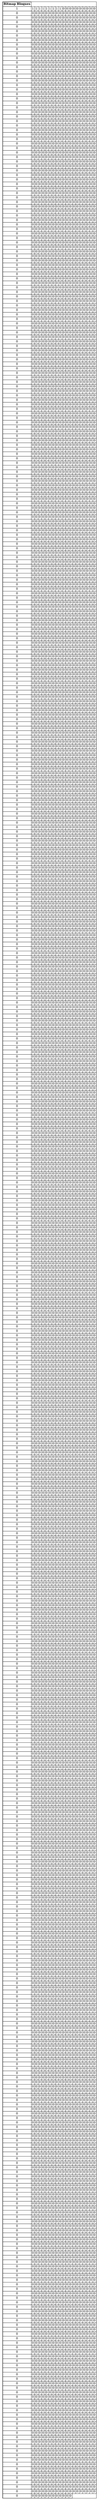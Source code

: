 digraph G {
  node [shape=plaintext]
  tbl [label=<<TABLE BORDER="1" CELLBORDER="1" CELLSPACING="0">
    <TR><TD><B>Bitmap Bloques</B></TD></TR>
    <TR><TD>1</TD><TD>1</TD><TD>1</TD><TD>1</TD><TD>1</TD><TD>1</TD><TD>1</TD><TD>1</TD><TD>1</TD><TD>1</TD><TD>0</TD><TD>0</TD><TD>0</TD><TD>0</TD><TD>0</TD><TD>0</TD><TD>0</TD><TD>0</TD><TD>0</TD><TD>0</TD></TR>
    <TR><TD>0</TD><TD>0</TD><TD>0</TD><TD>0</TD><TD>0</TD><TD>0</TD><TD>0</TD><TD>0</TD><TD>0</TD><TD>0</TD><TD>0</TD><TD>0</TD><TD>0</TD><TD>0</TD><TD>0</TD><TD>0</TD><TD>0</TD><TD>0</TD><TD>0</TD><TD>0</TD></TR>
    <TR><TD>0</TD><TD>0</TD><TD>0</TD><TD>0</TD><TD>0</TD><TD>0</TD><TD>0</TD><TD>0</TD><TD>0</TD><TD>0</TD><TD>0</TD><TD>0</TD><TD>0</TD><TD>0</TD><TD>0</TD><TD>0</TD><TD>0</TD><TD>0</TD><TD>0</TD><TD>0</TD></TR>
    <TR><TD>0</TD><TD>0</TD><TD>0</TD><TD>0</TD><TD>0</TD><TD>0</TD><TD>0</TD><TD>0</TD><TD>0</TD><TD>0</TD><TD>0</TD><TD>0</TD><TD>0</TD><TD>0</TD><TD>0</TD><TD>0</TD><TD>0</TD><TD>0</TD><TD>0</TD><TD>0</TD></TR>
    <TR><TD>0</TD><TD>0</TD><TD>0</TD><TD>0</TD><TD>0</TD><TD>0</TD><TD>0</TD><TD>0</TD><TD>0</TD><TD>0</TD><TD>0</TD><TD>0</TD><TD>0</TD><TD>0</TD><TD>0</TD><TD>0</TD><TD>0</TD><TD>0</TD><TD>0</TD><TD>0</TD></TR>
    <TR><TD>0</TD><TD>0</TD><TD>0</TD><TD>0</TD><TD>0</TD><TD>0</TD><TD>0</TD><TD>0</TD><TD>0</TD><TD>0</TD><TD>0</TD><TD>0</TD><TD>0</TD><TD>0</TD><TD>0</TD><TD>0</TD><TD>0</TD><TD>0</TD><TD>0</TD><TD>0</TD></TR>
    <TR><TD>0</TD><TD>0</TD><TD>0</TD><TD>0</TD><TD>0</TD><TD>0</TD><TD>0</TD><TD>0</TD><TD>0</TD><TD>0</TD><TD>0</TD><TD>0</TD><TD>0</TD><TD>0</TD><TD>0</TD><TD>0</TD><TD>0</TD><TD>0</TD><TD>0</TD><TD>0</TD></TR>
    <TR><TD>0</TD><TD>0</TD><TD>0</TD><TD>0</TD><TD>0</TD><TD>0</TD><TD>0</TD><TD>0</TD><TD>0</TD><TD>0</TD><TD>0</TD><TD>0</TD><TD>0</TD><TD>0</TD><TD>0</TD><TD>0</TD><TD>0</TD><TD>0</TD><TD>0</TD><TD>0</TD></TR>
    <TR><TD>0</TD><TD>0</TD><TD>0</TD><TD>0</TD><TD>0</TD><TD>0</TD><TD>0</TD><TD>0</TD><TD>0</TD><TD>0</TD><TD>0</TD><TD>0</TD><TD>0</TD><TD>0</TD><TD>0</TD><TD>0</TD><TD>0</TD><TD>0</TD><TD>0</TD><TD>0</TD></TR>
    <TR><TD>0</TD><TD>0</TD><TD>0</TD><TD>0</TD><TD>0</TD><TD>0</TD><TD>0</TD><TD>0</TD><TD>0</TD><TD>0</TD><TD>0</TD><TD>0</TD><TD>0</TD><TD>0</TD><TD>0</TD><TD>0</TD><TD>0</TD><TD>0</TD><TD>0</TD><TD>0</TD></TR>
    <TR><TD>0</TD><TD>0</TD><TD>0</TD><TD>0</TD><TD>0</TD><TD>0</TD><TD>0</TD><TD>0</TD><TD>0</TD><TD>0</TD><TD>0</TD><TD>0</TD><TD>0</TD><TD>0</TD><TD>0</TD><TD>0</TD><TD>0</TD><TD>0</TD><TD>0</TD><TD>0</TD></TR>
    <TR><TD>0</TD><TD>0</TD><TD>0</TD><TD>0</TD><TD>0</TD><TD>0</TD><TD>0</TD><TD>0</TD><TD>0</TD><TD>0</TD><TD>0</TD><TD>0</TD><TD>0</TD><TD>0</TD><TD>0</TD><TD>0</TD><TD>0</TD><TD>0</TD><TD>0</TD><TD>0</TD></TR>
    <TR><TD>0</TD><TD>0</TD><TD>0</TD><TD>0</TD><TD>0</TD><TD>0</TD><TD>0</TD><TD>0</TD><TD>0</TD><TD>0</TD><TD>0</TD><TD>0</TD><TD>0</TD><TD>0</TD><TD>0</TD><TD>0</TD><TD>0</TD><TD>0</TD><TD>0</TD><TD>0</TD></TR>
    <TR><TD>0</TD><TD>0</TD><TD>0</TD><TD>0</TD><TD>0</TD><TD>0</TD><TD>0</TD><TD>0</TD><TD>0</TD><TD>0</TD><TD>0</TD><TD>0</TD><TD>0</TD><TD>0</TD><TD>0</TD><TD>0</TD><TD>0</TD><TD>0</TD><TD>0</TD><TD>0</TD></TR>
    <TR><TD>0</TD><TD>0</TD><TD>0</TD><TD>0</TD><TD>0</TD><TD>0</TD><TD>0</TD><TD>0</TD><TD>0</TD><TD>0</TD><TD>0</TD><TD>0</TD><TD>0</TD><TD>0</TD><TD>0</TD><TD>0</TD><TD>0</TD><TD>0</TD><TD>0</TD><TD>0</TD></TR>
    <TR><TD>0</TD><TD>0</TD><TD>0</TD><TD>0</TD><TD>0</TD><TD>0</TD><TD>0</TD><TD>0</TD><TD>0</TD><TD>0</TD><TD>0</TD><TD>0</TD><TD>0</TD><TD>0</TD><TD>0</TD><TD>0</TD><TD>0</TD><TD>0</TD><TD>0</TD><TD>0</TD></TR>
    <TR><TD>0</TD><TD>0</TD><TD>0</TD><TD>0</TD><TD>0</TD><TD>0</TD><TD>0</TD><TD>0</TD><TD>0</TD><TD>0</TD><TD>0</TD><TD>0</TD><TD>0</TD><TD>0</TD><TD>0</TD><TD>0</TD><TD>0</TD><TD>0</TD><TD>0</TD><TD>0</TD></TR>
    <TR><TD>0</TD><TD>0</TD><TD>0</TD><TD>0</TD><TD>0</TD><TD>0</TD><TD>0</TD><TD>0</TD><TD>0</TD><TD>0</TD><TD>0</TD><TD>0</TD><TD>0</TD><TD>0</TD><TD>0</TD><TD>0</TD><TD>0</TD><TD>0</TD><TD>0</TD><TD>0</TD></TR>
    <TR><TD>0</TD><TD>0</TD><TD>0</TD><TD>0</TD><TD>0</TD><TD>0</TD><TD>0</TD><TD>0</TD><TD>0</TD><TD>0</TD><TD>0</TD><TD>0</TD><TD>0</TD><TD>0</TD><TD>0</TD><TD>0</TD><TD>0</TD><TD>0</TD><TD>0</TD><TD>0</TD></TR>
    <TR><TD>0</TD><TD>0</TD><TD>0</TD><TD>0</TD><TD>0</TD><TD>0</TD><TD>0</TD><TD>0</TD><TD>0</TD><TD>0</TD><TD>0</TD><TD>0</TD><TD>0</TD><TD>0</TD><TD>0</TD><TD>0</TD><TD>0</TD><TD>0</TD><TD>0</TD><TD>0</TD></TR>
    <TR><TD>0</TD><TD>0</TD><TD>0</TD><TD>0</TD><TD>0</TD><TD>0</TD><TD>0</TD><TD>0</TD><TD>0</TD><TD>0</TD><TD>0</TD><TD>0</TD><TD>0</TD><TD>0</TD><TD>0</TD><TD>0</TD><TD>0</TD><TD>0</TD><TD>0</TD><TD>0</TD></TR>
    <TR><TD>0</TD><TD>0</TD><TD>0</TD><TD>0</TD><TD>0</TD><TD>0</TD><TD>0</TD><TD>0</TD><TD>0</TD><TD>0</TD><TD>0</TD><TD>0</TD><TD>0</TD><TD>0</TD><TD>0</TD><TD>0</TD><TD>0</TD><TD>0</TD><TD>0</TD><TD>0</TD></TR>
    <TR><TD>0</TD><TD>0</TD><TD>0</TD><TD>0</TD><TD>0</TD><TD>0</TD><TD>0</TD><TD>0</TD><TD>0</TD><TD>0</TD><TD>0</TD><TD>0</TD><TD>0</TD><TD>0</TD><TD>0</TD><TD>0</TD><TD>0</TD><TD>0</TD><TD>0</TD><TD>0</TD></TR>
    <TR><TD>0</TD><TD>0</TD><TD>0</TD><TD>0</TD><TD>0</TD><TD>0</TD><TD>0</TD><TD>0</TD><TD>0</TD><TD>0</TD><TD>0</TD><TD>0</TD><TD>0</TD><TD>0</TD><TD>0</TD><TD>0</TD><TD>0</TD><TD>0</TD><TD>0</TD><TD>0</TD></TR>
    <TR><TD>0</TD><TD>0</TD><TD>0</TD><TD>0</TD><TD>0</TD><TD>0</TD><TD>0</TD><TD>0</TD><TD>0</TD><TD>0</TD><TD>0</TD><TD>0</TD><TD>0</TD><TD>0</TD><TD>0</TD><TD>0</TD><TD>0</TD><TD>0</TD><TD>0</TD><TD>0</TD></TR>
    <TR><TD>0</TD><TD>0</TD><TD>0</TD><TD>0</TD><TD>0</TD><TD>0</TD><TD>0</TD><TD>0</TD><TD>0</TD><TD>0</TD><TD>0</TD><TD>0</TD><TD>0</TD><TD>0</TD><TD>0</TD><TD>0</TD><TD>0</TD><TD>0</TD><TD>0</TD><TD>0</TD></TR>
    <TR><TD>0</TD><TD>0</TD><TD>0</TD><TD>0</TD><TD>0</TD><TD>0</TD><TD>0</TD><TD>0</TD><TD>0</TD><TD>0</TD><TD>0</TD><TD>0</TD><TD>0</TD><TD>0</TD><TD>0</TD><TD>0</TD><TD>0</TD><TD>0</TD><TD>0</TD><TD>0</TD></TR>
    <TR><TD>0</TD><TD>0</TD><TD>0</TD><TD>0</TD><TD>0</TD><TD>0</TD><TD>0</TD><TD>0</TD><TD>0</TD><TD>0</TD><TD>0</TD><TD>0</TD><TD>0</TD><TD>0</TD><TD>0</TD><TD>0</TD><TD>0</TD><TD>0</TD><TD>0</TD><TD>0</TD></TR>
    <TR><TD>0</TD><TD>0</TD><TD>0</TD><TD>0</TD><TD>0</TD><TD>0</TD><TD>0</TD><TD>0</TD><TD>0</TD><TD>0</TD><TD>0</TD><TD>0</TD><TD>0</TD><TD>0</TD><TD>0</TD><TD>0</TD><TD>0</TD><TD>0</TD><TD>0</TD><TD>0</TD></TR>
    <TR><TD>0</TD><TD>0</TD><TD>0</TD><TD>0</TD><TD>0</TD><TD>0</TD><TD>0</TD><TD>0</TD><TD>0</TD><TD>0</TD><TD>0</TD><TD>0</TD><TD>0</TD><TD>0</TD><TD>0</TD><TD>0</TD><TD>0</TD><TD>0</TD><TD>0</TD><TD>0</TD></TR>
    <TR><TD>0</TD><TD>0</TD><TD>0</TD><TD>0</TD><TD>0</TD><TD>0</TD><TD>0</TD><TD>0</TD><TD>0</TD><TD>0</TD><TD>0</TD><TD>0</TD><TD>0</TD><TD>0</TD><TD>0</TD><TD>0</TD><TD>0</TD><TD>0</TD><TD>0</TD><TD>0</TD></TR>
    <TR><TD>0</TD><TD>0</TD><TD>0</TD><TD>0</TD><TD>0</TD><TD>0</TD><TD>0</TD><TD>0</TD><TD>0</TD><TD>0</TD><TD>0</TD><TD>0</TD><TD>0</TD><TD>0</TD><TD>0</TD><TD>0</TD><TD>0</TD><TD>0</TD><TD>0</TD><TD>0</TD></TR>
    <TR><TD>0</TD><TD>0</TD><TD>0</TD><TD>0</TD><TD>0</TD><TD>0</TD><TD>0</TD><TD>0</TD><TD>0</TD><TD>0</TD><TD>0</TD><TD>0</TD><TD>0</TD><TD>0</TD><TD>0</TD><TD>0</TD><TD>0</TD><TD>0</TD><TD>0</TD><TD>0</TD></TR>
    <TR><TD>0</TD><TD>0</TD><TD>0</TD><TD>0</TD><TD>0</TD><TD>0</TD><TD>0</TD><TD>0</TD><TD>0</TD><TD>0</TD><TD>0</TD><TD>0</TD><TD>0</TD><TD>0</TD><TD>0</TD><TD>0</TD><TD>0</TD><TD>0</TD><TD>0</TD><TD>0</TD></TR>
    <TR><TD>0</TD><TD>0</TD><TD>0</TD><TD>0</TD><TD>0</TD><TD>0</TD><TD>0</TD><TD>0</TD><TD>0</TD><TD>0</TD><TD>0</TD><TD>0</TD><TD>0</TD><TD>0</TD><TD>0</TD><TD>0</TD><TD>0</TD><TD>0</TD><TD>0</TD><TD>0</TD></TR>
    <TR><TD>0</TD><TD>0</TD><TD>0</TD><TD>0</TD><TD>0</TD><TD>0</TD><TD>0</TD><TD>0</TD><TD>0</TD><TD>0</TD><TD>0</TD><TD>0</TD><TD>0</TD><TD>0</TD><TD>0</TD><TD>0</TD><TD>0</TD><TD>0</TD><TD>0</TD><TD>0</TD></TR>
    <TR><TD>0</TD><TD>0</TD><TD>0</TD><TD>0</TD><TD>0</TD><TD>0</TD><TD>0</TD><TD>0</TD><TD>0</TD><TD>0</TD><TD>0</TD><TD>0</TD><TD>0</TD><TD>0</TD><TD>0</TD><TD>0</TD><TD>0</TD><TD>0</TD><TD>0</TD><TD>0</TD></TR>
    <TR><TD>0</TD><TD>0</TD><TD>0</TD><TD>0</TD><TD>0</TD><TD>0</TD><TD>0</TD><TD>0</TD><TD>0</TD><TD>0</TD><TD>0</TD><TD>0</TD><TD>0</TD><TD>0</TD><TD>0</TD><TD>0</TD><TD>0</TD><TD>0</TD><TD>0</TD><TD>0</TD></TR>
    <TR><TD>0</TD><TD>0</TD><TD>0</TD><TD>0</TD><TD>0</TD><TD>0</TD><TD>0</TD><TD>0</TD><TD>0</TD><TD>0</TD><TD>0</TD><TD>0</TD><TD>0</TD><TD>0</TD><TD>0</TD><TD>0</TD><TD>0</TD><TD>0</TD><TD>0</TD><TD>0</TD></TR>
    <TR><TD>0</TD><TD>0</TD><TD>0</TD><TD>0</TD><TD>0</TD><TD>0</TD><TD>0</TD><TD>0</TD><TD>0</TD><TD>0</TD><TD>0</TD><TD>0</TD><TD>0</TD><TD>0</TD><TD>0</TD><TD>0</TD><TD>0</TD><TD>0</TD><TD>0</TD><TD>0</TD></TR>
    <TR><TD>0</TD><TD>0</TD><TD>0</TD><TD>0</TD><TD>0</TD><TD>0</TD><TD>0</TD><TD>0</TD><TD>0</TD><TD>0</TD><TD>0</TD><TD>0</TD><TD>0</TD><TD>0</TD><TD>0</TD><TD>0</TD><TD>0</TD><TD>0</TD><TD>0</TD><TD>0</TD></TR>
    <TR><TD>0</TD><TD>0</TD><TD>0</TD><TD>0</TD><TD>0</TD><TD>0</TD><TD>0</TD><TD>0</TD><TD>0</TD><TD>0</TD><TD>0</TD><TD>0</TD><TD>0</TD><TD>0</TD><TD>0</TD><TD>0</TD><TD>0</TD><TD>0</TD><TD>0</TD><TD>0</TD></TR>
    <TR><TD>0</TD><TD>0</TD><TD>0</TD><TD>0</TD><TD>0</TD><TD>0</TD><TD>0</TD><TD>0</TD><TD>0</TD><TD>0</TD><TD>0</TD><TD>0</TD><TD>0</TD><TD>0</TD><TD>0</TD><TD>0</TD><TD>0</TD><TD>0</TD><TD>0</TD><TD>0</TD></TR>
    <TR><TD>0</TD><TD>0</TD><TD>0</TD><TD>0</TD><TD>0</TD><TD>0</TD><TD>0</TD><TD>0</TD><TD>0</TD><TD>0</TD><TD>0</TD><TD>0</TD><TD>0</TD><TD>0</TD><TD>0</TD><TD>0</TD><TD>0</TD><TD>0</TD><TD>0</TD><TD>0</TD></TR>
    <TR><TD>0</TD><TD>0</TD><TD>0</TD><TD>0</TD><TD>0</TD><TD>0</TD><TD>0</TD><TD>0</TD><TD>0</TD><TD>0</TD><TD>0</TD><TD>0</TD><TD>0</TD><TD>0</TD><TD>0</TD><TD>0</TD><TD>0</TD><TD>0</TD><TD>0</TD><TD>0</TD></TR>
    <TR><TD>0</TD><TD>0</TD><TD>0</TD><TD>0</TD><TD>0</TD><TD>0</TD><TD>0</TD><TD>0</TD><TD>0</TD><TD>0</TD><TD>0</TD><TD>0</TD><TD>0</TD><TD>0</TD><TD>0</TD><TD>0</TD><TD>0</TD><TD>0</TD><TD>0</TD><TD>0</TD></TR>
    <TR><TD>0</TD><TD>0</TD><TD>0</TD><TD>0</TD><TD>0</TD><TD>0</TD><TD>0</TD><TD>0</TD><TD>0</TD><TD>0</TD><TD>0</TD><TD>0</TD><TD>0</TD><TD>0</TD><TD>0</TD><TD>0</TD><TD>0</TD><TD>0</TD><TD>0</TD><TD>0</TD></TR>
    <TR><TD>0</TD><TD>0</TD><TD>0</TD><TD>0</TD><TD>0</TD><TD>0</TD><TD>0</TD><TD>0</TD><TD>0</TD><TD>0</TD><TD>0</TD><TD>0</TD><TD>0</TD><TD>0</TD><TD>0</TD><TD>0</TD><TD>0</TD><TD>0</TD><TD>0</TD><TD>0</TD></TR>
    <TR><TD>0</TD><TD>0</TD><TD>0</TD><TD>0</TD><TD>0</TD><TD>0</TD><TD>0</TD><TD>0</TD><TD>0</TD><TD>0</TD><TD>0</TD><TD>0</TD><TD>0</TD><TD>0</TD><TD>0</TD><TD>0</TD><TD>0</TD><TD>0</TD><TD>0</TD><TD>0</TD></TR>
    <TR><TD>0</TD><TD>0</TD><TD>0</TD><TD>0</TD><TD>0</TD><TD>0</TD><TD>0</TD><TD>0</TD><TD>0</TD><TD>0</TD><TD>0</TD><TD>0</TD><TD>0</TD><TD>0</TD><TD>0</TD><TD>0</TD><TD>0</TD><TD>0</TD><TD>0</TD><TD>0</TD></TR>
    <TR><TD>0</TD><TD>0</TD><TD>0</TD><TD>0</TD><TD>0</TD><TD>0</TD><TD>0</TD><TD>0</TD><TD>0</TD><TD>0</TD><TD>0</TD><TD>0</TD><TD>0</TD><TD>0</TD><TD>0</TD><TD>0</TD><TD>0</TD><TD>0</TD><TD>0</TD><TD>0</TD></TR>
    <TR><TD>0</TD><TD>0</TD><TD>0</TD><TD>0</TD><TD>0</TD><TD>0</TD><TD>0</TD><TD>0</TD><TD>0</TD><TD>0</TD><TD>0</TD><TD>0</TD><TD>0</TD><TD>0</TD><TD>0</TD><TD>0</TD><TD>0</TD><TD>0</TD><TD>0</TD><TD>0</TD></TR>
    <TR><TD>0</TD><TD>0</TD><TD>0</TD><TD>0</TD><TD>0</TD><TD>0</TD><TD>0</TD><TD>0</TD><TD>0</TD><TD>0</TD><TD>0</TD><TD>0</TD><TD>0</TD><TD>0</TD><TD>0</TD><TD>0</TD><TD>0</TD><TD>0</TD><TD>0</TD><TD>0</TD></TR>
    <TR><TD>0</TD><TD>0</TD><TD>0</TD><TD>0</TD><TD>0</TD><TD>0</TD><TD>0</TD><TD>0</TD><TD>0</TD><TD>0</TD><TD>0</TD><TD>0</TD><TD>0</TD><TD>0</TD><TD>0</TD><TD>0</TD><TD>0</TD><TD>0</TD><TD>0</TD><TD>0</TD></TR>
    <TR><TD>0</TD><TD>0</TD><TD>0</TD><TD>0</TD><TD>0</TD><TD>0</TD><TD>0</TD><TD>0</TD><TD>0</TD><TD>0</TD><TD>0</TD><TD>0</TD><TD>0</TD><TD>0</TD><TD>0</TD><TD>0</TD><TD>0</TD><TD>0</TD><TD>0</TD><TD>0</TD></TR>
    <TR><TD>0</TD><TD>0</TD><TD>0</TD><TD>0</TD><TD>0</TD><TD>0</TD><TD>0</TD><TD>0</TD><TD>0</TD><TD>0</TD><TD>0</TD><TD>0</TD><TD>0</TD><TD>0</TD><TD>0</TD><TD>0</TD><TD>0</TD><TD>0</TD><TD>0</TD><TD>0</TD></TR>
    <TR><TD>0</TD><TD>0</TD><TD>0</TD><TD>0</TD><TD>0</TD><TD>0</TD><TD>0</TD><TD>0</TD><TD>0</TD><TD>0</TD><TD>0</TD><TD>0</TD><TD>0</TD><TD>0</TD><TD>0</TD><TD>0</TD><TD>0</TD><TD>0</TD><TD>0</TD><TD>0</TD></TR>
    <TR><TD>0</TD><TD>0</TD><TD>0</TD><TD>0</TD><TD>0</TD><TD>0</TD><TD>0</TD><TD>0</TD><TD>0</TD><TD>0</TD><TD>0</TD><TD>0</TD><TD>0</TD><TD>0</TD><TD>0</TD><TD>0</TD><TD>0</TD><TD>0</TD><TD>0</TD><TD>0</TD></TR>
    <TR><TD>0</TD><TD>0</TD><TD>0</TD><TD>0</TD><TD>0</TD><TD>0</TD><TD>0</TD><TD>0</TD><TD>0</TD><TD>0</TD><TD>0</TD><TD>0</TD><TD>0</TD><TD>0</TD><TD>0</TD><TD>0</TD><TD>0</TD><TD>0</TD><TD>0</TD><TD>0</TD></TR>
    <TR><TD>0</TD><TD>0</TD><TD>0</TD><TD>0</TD><TD>0</TD><TD>0</TD><TD>0</TD><TD>0</TD><TD>0</TD><TD>0</TD><TD>0</TD><TD>0</TD><TD>0</TD><TD>0</TD><TD>0</TD><TD>0</TD><TD>0</TD><TD>0</TD><TD>0</TD><TD>0</TD></TR>
    <TR><TD>0</TD><TD>0</TD><TD>0</TD><TD>0</TD><TD>0</TD><TD>0</TD><TD>0</TD><TD>0</TD><TD>0</TD><TD>0</TD><TD>0</TD><TD>0</TD><TD>0</TD><TD>0</TD><TD>0</TD><TD>0</TD><TD>0</TD><TD>0</TD><TD>0</TD><TD>0</TD></TR>
    <TR><TD>0</TD><TD>0</TD><TD>0</TD><TD>0</TD><TD>0</TD><TD>0</TD><TD>0</TD><TD>0</TD><TD>0</TD><TD>0</TD><TD>0</TD><TD>0</TD><TD>0</TD><TD>0</TD><TD>0</TD><TD>0</TD><TD>0</TD><TD>0</TD><TD>0</TD><TD>0</TD></TR>
    <TR><TD>0</TD><TD>0</TD><TD>0</TD><TD>0</TD><TD>0</TD><TD>0</TD><TD>0</TD><TD>0</TD><TD>0</TD><TD>0</TD><TD>0</TD><TD>0</TD><TD>0</TD><TD>0</TD><TD>0</TD><TD>0</TD><TD>0</TD><TD>0</TD><TD>0</TD><TD>0</TD></TR>
    <TR><TD>0</TD><TD>0</TD><TD>0</TD><TD>0</TD><TD>0</TD><TD>0</TD><TD>0</TD><TD>0</TD><TD>0</TD><TD>0</TD><TD>0</TD><TD>0</TD><TD>0</TD><TD>0</TD><TD>0</TD><TD>0</TD><TD>0</TD><TD>0</TD><TD>0</TD><TD>0</TD></TR>
    <TR><TD>0</TD><TD>0</TD><TD>0</TD><TD>0</TD><TD>0</TD><TD>0</TD><TD>0</TD><TD>0</TD><TD>0</TD><TD>0</TD><TD>0</TD><TD>0</TD><TD>0</TD><TD>0</TD><TD>0</TD><TD>0</TD><TD>0</TD><TD>0</TD><TD>0</TD><TD>0</TD></TR>
    <TR><TD>0</TD><TD>0</TD><TD>0</TD><TD>0</TD><TD>0</TD><TD>0</TD><TD>0</TD><TD>0</TD><TD>0</TD><TD>0</TD><TD>0</TD><TD>0</TD><TD>0</TD><TD>0</TD><TD>0</TD><TD>0</TD><TD>0</TD><TD>0</TD><TD>0</TD><TD>0</TD></TR>
    <TR><TD>0</TD><TD>0</TD><TD>0</TD><TD>0</TD><TD>0</TD><TD>0</TD><TD>0</TD><TD>0</TD><TD>0</TD><TD>0</TD><TD>0</TD><TD>0</TD><TD>0</TD><TD>0</TD><TD>0</TD><TD>0</TD><TD>0</TD><TD>0</TD><TD>0</TD><TD>0</TD></TR>
    <TR><TD>0</TD><TD>0</TD><TD>0</TD><TD>0</TD><TD>0</TD><TD>0</TD><TD>0</TD><TD>0</TD><TD>0</TD><TD>0</TD><TD>0</TD><TD>0</TD><TD>0</TD><TD>0</TD><TD>0</TD><TD>0</TD><TD>0</TD><TD>0</TD><TD>0</TD><TD>0</TD></TR>
    <TR><TD>0</TD><TD>0</TD><TD>0</TD><TD>0</TD><TD>0</TD><TD>0</TD><TD>0</TD><TD>0</TD><TD>0</TD><TD>0</TD><TD>0</TD><TD>0</TD><TD>0</TD><TD>0</TD><TD>0</TD><TD>0</TD><TD>0</TD><TD>0</TD><TD>0</TD><TD>0</TD></TR>
    <TR><TD>0</TD><TD>0</TD><TD>0</TD><TD>0</TD><TD>0</TD><TD>0</TD><TD>0</TD><TD>0</TD><TD>0</TD><TD>0</TD><TD>0</TD><TD>0</TD><TD>0</TD><TD>0</TD><TD>0</TD><TD>0</TD><TD>0</TD><TD>0</TD><TD>0</TD><TD>0</TD></TR>
    <TR><TD>0</TD><TD>0</TD><TD>0</TD><TD>0</TD><TD>0</TD><TD>0</TD><TD>0</TD><TD>0</TD><TD>0</TD><TD>0</TD><TD>0</TD><TD>0</TD><TD>0</TD><TD>0</TD><TD>0</TD><TD>0</TD><TD>0</TD><TD>0</TD><TD>0</TD><TD>0</TD></TR>
    <TR><TD>0</TD><TD>0</TD><TD>0</TD><TD>0</TD><TD>0</TD><TD>0</TD><TD>0</TD><TD>0</TD><TD>0</TD><TD>0</TD><TD>0</TD><TD>0</TD><TD>0</TD><TD>0</TD><TD>0</TD><TD>0</TD><TD>0</TD><TD>0</TD><TD>0</TD><TD>0</TD></TR>
    <TR><TD>0</TD><TD>0</TD><TD>0</TD><TD>0</TD><TD>0</TD><TD>0</TD><TD>0</TD><TD>0</TD><TD>0</TD><TD>0</TD><TD>0</TD><TD>0</TD><TD>0</TD><TD>0</TD><TD>0</TD><TD>0</TD><TD>0</TD><TD>0</TD><TD>0</TD><TD>0</TD></TR>
    <TR><TD>0</TD><TD>0</TD><TD>0</TD><TD>0</TD><TD>0</TD><TD>0</TD><TD>0</TD><TD>0</TD><TD>0</TD><TD>0</TD><TD>0</TD><TD>0</TD><TD>0</TD><TD>0</TD><TD>0</TD><TD>0</TD><TD>0</TD><TD>0</TD><TD>0</TD><TD>0</TD></TR>
    <TR><TD>0</TD><TD>0</TD><TD>0</TD><TD>0</TD><TD>0</TD><TD>0</TD><TD>0</TD><TD>0</TD><TD>0</TD><TD>0</TD><TD>0</TD><TD>0</TD><TD>0</TD><TD>0</TD><TD>0</TD><TD>0</TD><TD>0</TD><TD>0</TD><TD>0</TD><TD>0</TD></TR>
    <TR><TD>0</TD><TD>0</TD><TD>0</TD><TD>0</TD><TD>0</TD><TD>0</TD><TD>0</TD><TD>0</TD><TD>0</TD><TD>0</TD><TD>0</TD><TD>0</TD><TD>0</TD><TD>0</TD><TD>0</TD><TD>0</TD><TD>0</TD><TD>0</TD><TD>0</TD><TD>0</TD></TR>
    <TR><TD>0</TD><TD>0</TD><TD>0</TD><TD>0</TD><TD>0</TD><TD>0</TD><TD>0</TD><TD>0</TD><TD>0</TD><TD>0</TD><TD>0</TD><TD>0</TD><TD>0</TD><TD>0</TD><TD>0</TD><TD>0</TD><TD>0</TD><TD>0</TD><TD>0</TD><TD>0</TD></TR>
    <TR><TD>0</TD><TD>0</TD><TD>0</TD><TD>0</TD><TD>0</TD><TD>0</TD><TD>0</TD><TD>0</TD><TD>0</TD><TD>0</TD><TD>0</TD><TD>0</TD><TD>0</TD><TD>0</TD><TD>0</TD><TD>0</TD><TD>0</TD><TD>0</TD><TD>0</TD><TD>0</TD></TR>
    <TR><TD>0</TD><TD>0</TD><TD>0</TD><TD>0</TD><TD>0</TD><TD>0</TD><TD>0</TD><TD>0</TD><TD>0</TD><TD>0</TD><TD>0</TD><TD>0</TD><TD>0</TD><TD>0</TD><TD>0</TD><TD>0</TD><TD>0</TD><TD>0</TD><TD>0</TD><TD>0</TD></TR>
    <TR><TD>0</TD><TD>0</TD><TD>0</TD><TD>0</TD><TD>0</TD><TD>0</TD><TD>0</TD><TD>0</TD><TD>0</TD><TD>0</TD><TD>0</TD><TD>0</TD><TD>0</TD><TD>0</TD><TD>0</TD><TD>0</TD><TD>0</TD><TD>0</TD><TD>0</TD><TD>0</TD></TR>
    <TR><TD>0</TD><TD>0</TD><TD>0</TD><TD>0</TD><TD>0</TD><TD>0</TD><TD>0</TD><TD>0</TD><TD>0</TD><TD>0</TD><TD>0</TD><TD>0</TD><TD>0</TD><TD>0</TD><TD>0</TD><TD>0</TD><TD>0</TD><TD>0</TD><TD>0</TD><TD>0</TD></TR>
    <TR><TD>0</TD><TD>0</TD><TD>0</TD><TD>0</TD><TD>0</TD><TD>0</TD><TD>0</TD><TD>0</TD><TD>0</TD><TD>0</TD><TD>0</TD><TD>0</TD><TD>0</TD><TD>0</TD><TD>0</TD><TD>0</TD><TD>0</TD><TD>0</TD><TD>0</TD><TD>0</TD></TR>
    <TR><TD>0</TD><TD>0</TD><TD>0</TD><TD>0</TD><TD>0</TD><TD>0</TD><TD>0</TD><TD>0</TD><TD>0</TD><TD>0</TD><TD>0</TD><TD>0</TD><TD>0</TD><TD>0</TD><TD>0</TD><TD>0</TD><TD>0</TD><TD>0</TD><TD>0</TD><TD>0</TD></TR>
    <TR><TD>0</TD><TD>0</TD><TD>0</TD><TD>0</TD><TD>0</TD><TD>0</TD><TD>0</TD><TD>0</TD><TD>0</TD><TD>0</TD><TD>0</TD><TD>0</TD><TD>0</TD><TD>0</TD><TD>0</TD><TD>0</TD><TD>0</TD><TD>0</TD><TD>0</TD><TD>0</TD></TR>
    <TR><TD>0</TD><TD>0</TD><TD>0</TD><TD>0</TD><TD>0</TD><TD>0</TD><TD>0</TD><TD>0</TD><TD>0</TD><TD>0</TD><TD>0</TD><TD>0</TD><TD>0</TD><TD>0</TD><TD>0</TD><TD>0</TD><TD>0</TD><TD>0</TD><TD>0</TD><TD>0</TD></TR>
    <TR><TD>0</TD><TD>0</TD><TD>0</TD><TD>0</TD><TD>0</TD><TD>0</TD><TD>0</TD><TD>0</TD><TD>0</TD><TD>0</TD><TD>0</TD><TD>0</TD><TD>0</TD><TD>0</TD><TD>0</TD><TD>0</TD><TD>0</TD><TD>0</TD><TD>0</TD><TD>0</TD></TR>
    <TR><TD>0</TD><TD>0</TD><TD>0</TD><TD>0</TD><TD>0</TD><TD>0</TD><TD>0</TD><TD>0</TD><TD>0</TD><TD>0</TD><TD>0</TD><TD>0</TD><TD>0</TD><TD>0</TD><TD>0</TD><TD>0</TD><TD>0</TD><TD>0</TD><TD>0</TD><TD>0</TD></TR>
    <TR><TD>0</TD><TD>0</TD><TD>0</TD><TD>0</TD><TD>0</TD><TD>0</TD><TD>0</TD><TD>0</TD><TD>0</TD><TD>0</TD><TD>0</TD><TD>0</TD><TD>0</TD><TD>0</TD><TD>0</TD><TD>0</TD><TD>0</TD><TD>0</TD><TD>0</TD><TD>0</TD></TR>
    <TR><TD>0</TD><TD>0</TD><TD>0</TD><TD>0</TD><TD>0</TD><TD>0</TD><TD>0</TD><TD>0</TD><TD>0</TD><TD>0</TD><TD>0</TD><TD>0</TD><TD>0</TD><TD>0</TD><TD>0</TD><TD>0</TD><TD>0</TD><TD>0</TD><TD>0</TD><TD>0</TD></TR>
    <TR><TD>0</TD><TD>0</TD><TD>0</TD><TD>0</TD><TD>0</TD><TD>0</TD><TD>0</TD><TD>0</TD><TD>0</TD><TD>0</TD><TD>0</TD><TD>0</TD><TD>0</TD><TD>0</TD><TD>0</TD><TD>0</TD><TD>0</TD><TD>0</TD><TD>0</TD><TD>0</TD></TR>
    <TR><TD>0</TD><TD>0</TD><TD>0</TD><TD>0</TD><TD>0</TD><TD>0</TD><TD>0</TD><TD>0</TD><TD>0</TD><TD>0</TD><TD>0</TD><TD>0</TD><TD>0</TD><TD>0</TD><TD>0</TD><TD>0</TD><TD>0</TD><TD>0</TD><TD>0</TD><TD>0</TD></TR>
    <TR><TD>0</TD><TD>0</TD><TD>0</TD><TD>0</TD><TD>0</TD><TD>0</TD><TD>0</TD><TD>0</TD><TD>0</TD><TD>0</TD><TD>0</TD><TD>0</TD><TD>0</TD><TD>0</TD><TD>0</TD><TD>0</TD><TD>0</TD><TD>0</TD><TD>0</TD><TD>0</TD></TR>
    <TR><TD>0</TD><TD>0</TD><TD>0</TD><TD>0</TD><TD>0</TD><TD>0</TD><TD>0</TD><TD>0</TD><TD>0</TD><TD>0</TD><TD>0</TD><TD>0</TD><TD>0</TD><TD>0</TD><TD>0</TD><TD>0</TD><TD>0</TD><TD>0</TD><TD>0</TD><TD>0</TD></TR>
    <TR><TD>0</TD><TD>0</TD><TD>0</TD><TD>0</TD><TD>0</TD><TD>0</TD><TD>0</TD><TD>0</TD><TD>0</TD><TD>0</TD><TD>0</TD><TD>0</TD><TD>0</TD><TD>0</TD><TD>0</TD><TD>0</TD><TD>0</TD><TD>0</TD><TD>0</TD><TD>0</TD></TR>
    <TR><TD>0</TD><TD>0</TD><TD>0</TD><TD>0</TD><TD>0</TD><TD>0</TD><TD>0</TD><TD>0</TD><TD>0</TD><TD>0</TD><TD>0</TD><TD>0</TD><TD>0</TD><TD>0</TD><TD>0</TD><TD>0</TD><TD>0</TD><TD>0</TD><TD>0</TD><TD>0</TD></TR>
    <TR><TD>0</TD><TD>0</TD><TD>0</TD><TD>0</TD><TD>0</TD><TD>0</TD><TD>0</TD><TD>0</TD><TD>0</TD><TD>0</TD><TD>0</TD><TD>0</TD><TD>0</TD><TD>0</TD><TD>0</TD><TD>0</TD><TD>0</TD><TD>0</TD><TD>0</TD><TD>0</TD></TR>
    <TR><TD>0</TD><TD>0</TD><TD>0</TD><TD>0</TD><TD>0</TD><TD>0</TD><TD>0</TD><TD>0</TD><TD>0</TD><TD>0</TD><TD>0</TD><TD>0</TD><TD>0</TD><TD>0</TD><TD>0</TD><TD>0</TD><TD>0</TD><TD>0</TD><TD>0</TD><TD>0</TD></TR>
    <TR><TD>0</TD><TD>0</TD><TD>0</TD><TD>0</TD><TD>0</TD><TD>0</TD><TD>0</TD><TD>0</TD><TD>0</TD><TD>0</TD><TD>0</TD><TD>0</TD><TD>0</TD><TD>0</TD><TD>0</TD><TD>0</TD><TD>0</TD><TD>0</TD><TD>0</TD><TD>0</TD></TR>
    <TR><TD>0</TD><TD>0</TD><TD>0</TD><TD>0</TD><TD>0</TD><TD>0</TD><TD>0</TD><TD>0</TD><TD>0</TD><TD>0</TD><TD>0</TD><TD>0</TD><TD>0</TD><TD>0</TD><TD>0</TD><TD>0</TD><TD>0</TD><TD>0</TD><TD>0</TD><TD>0</TD></TR>
    <TR><TD>0</TD><TD>0</TD><TD>0</TD><TD>0</TD><TD>0</TD><TD>0</TD><TD>0</TD><TD>0</TD><TD>0</TD><TD>0</TD><TD>0</TD><TD>0</TD><TD>0</TD><TD>0</TD><TD>0</TD><TD>0</TD><TD>0</TD><TD>0</TD><TD>0</TD><TD>0</TD></TR>
    <TR><TD>0</TD><TD>0</TD><TD>0</TD><TD>0</TD><TD>0</TD><TD>0</TD><TD>0</TD><TD>0</TD><TD>0</TD><TD>0</TD><TD>0</TD><TD>0</TD><TD>0</TD><TD>0</TD><TD>0</TD><TD>0</TD><TD>0</TD><TD>0</TD><TD>0</TD><TD>0</TD></TR>
    <TR><TD>0</TD><TD>0</TD><TD>0</TD><TD>0</TD><TD>0</TD><TD>0</TD><TD>0</TD><TD>0</TD><TD>0</TD><TD>0</TD><TD>0</TD><TD>0</TD><TD>0</TD><TD>0</TD><TD>0</TD><TD>0</TD><TD>0</TD><TD>0</TD><TD>0</TD><TD>0</TD></TR>
    <TR><TD>0</TD><TD>0</TD><TD>0</TD><TD>0</TD><TD>0</TD><TD>0</TD><TD>0</TD><TD>0</TD><TD>0</TD><TD>0</TD><TD>0</TD><TD>0</TD><TD>0</TD><TD>0</TD><TD>0</TD><TD>0</TD><TD>0</TD><TD>0</TD><TD>0</TD><TD>0</TD></TR>
    <TR><TD>0</TD><TD>0</TD><TD>0</TD><TD>0</TD><TD>0</TD><TD>0</TD><TD>0</TD><TD>0</TD><TD>0</TD><TD>0</TD><TD>0</TD><TD>0</TD><TD>0</TD><TD>0</TD><TD>0</TD><TD>0</TD><TD>0</TD><TD>0</TD><TD>0</TD><TD>0</TD></TR>
    <TR><TD>0</TD><TD>0</TD><TD>0</TD><TD>0</TD><TD>0</TD><TD>0</TD><TD>0</TD><TD>0</TD><TD>0</TD><TD>0</TD><TD>0</TD><TD>0</TD><TD>0</TD><TD>0</TD><TD>0</TD><TD>0</TD><TD>0</TD><TD>0</TD><TD>0</TD><TD>0</TD></TR>
    <TR><TD>0</TD><TD>0</TD><TD>0</TD><TD>0</TD><TD>0</TD><TD>0</TD><TD>0</TD><TD>0</TD><TD>0</TD><TD>0</TD><TD>0</TD><TD>0</TD><TD>0</TD><TD>0</TD><TD>0</TD><TD>0</TD><TD>0</TD><TD>0</TD><TD>0</TD><TD>0</TD></TR>
    <TR><TD>0</TD><TD>0</TD><TD>0</TD><TD>0</TD><TD>0</TD><TD>0</TD><TD>0</TD><TD>0</TD><TD>0</TD><TD>0</TD><TD>0</TD><TD>0</TD><TD>0</TD><TD>0</TD><TD>0</TD><TD>0</TD><TD>0</TD><TD>0</TD><TD>0</TD><TD>0</TD></TR>
    <TR><TD>0</TD><TD>0</TD><TD>0</TD><TD>0</TD><TD>0</TD><TD>0</TD><TD>0</TD><TD>0</TD><TD>0</TD><TD>0</TD><TD>0</TD><TD>0</TD><TD>0</TD><TD>0</TD><TD>0</TD><TD>0</TD><TD>0</TD><TD>0</TD><TD>0</TD><TD>0</TD></TR>
    <TR><TD>0</TD><TD>0</TD><TD>0</TD><TD>0</TD><TD>0</TD><TD>0</TD><TD>0</TD><TD>0</TD><TD>0</TD><TD>0</TD><TD>0</TD><TD>0</TD><TD>0</TD><TD>0</TD><TD>0</TD><TD>0</TD><TD>0</TD><TD>0</TD><TD>0</TD><TD>0</TD></TR>
    <TR><TD>0</TD><TD>0</TD><TD>0</TD><TD>0</TD><TD>0</TD><TD>0</TD><TD>0</TD><TD>0</TD><TD>0</TD><TD>0</TD><TD>0</TD><TD>0</TD><TD>0</TD><TD>0</TD><TD>0</TD><TD>0</TD><TD>0</TD><TD>0</TD><TD>0</TD><TD>0</TD></TR>
    <TR><TD>0</TD><TD>0</TD><TD>0</TD><TD>0</TD><TD>0</TD><TD>0</TD><TD>0</TD><TD>0</TD><TD>0</TD><TD>0</TD><TD>0</TD><TD>0</TD><TD>0</TD><TD>0</TD><TD>0</TD><TD>0</TD><TD>0</TD><TD>0</TD><TD>0</TD><TD>0</TD></TR>
    <TR><TD>0</TD><TD>0</TD><TD>0</TD><TD>0</TD><TD>0</TD><TD>0</TD><TD>0</TD><TD>0</TD><TD>0</TD><TD>0</TD><TD>0</TD><TD>0</TD><TD>0</TD><TD>0</TD><TD>0</TD><TD>0</TD><TD>0</TD><TD>0</TD><TD>0</TD><TD>0</TD></TR>
    <TR><TD>0</TD><TD>0</TD><TD>0</TD><TD>0</TD><TD>0</TD><TD>0</TD><TD>0</TD><TD>0</TD><TD>0</TD><TD>0</TD><TD>0</TD><TD>0</TD><TD>0</TD><TD>0</TD><TD>0</TD><TD>0</TD><TD>0</TD><TD>0</TD><TD>0</TD><TD>0</TD></TR>
    <TR><TD>0</TD><TD>0</TD><TD>0</TD><TD>0</TD><TD>0</TD><TD>0</TD><TD>0</TD><TD>0</TD><TD>0</TD><TD>0</TD><TD>0</TD><TD>0</TD><TD>0</TD><TD>0</TD><TD>0</TD><TD>0</TD><TD>0</TD><TD>0</TD><TD>0</TD><TD>0</TD></TR>
    <TR><TD>0</TD><TD>0</TD><TD>0</TD><TD>0</TD><TD>0</TD><TD>0</TD><TD>0</TD><TD>0</TD><TD>0</TD><TD>0</TD><TD>0</TD><TD>0</TD><TD>0</TD><TD>0</TD><TD>0</TD><TD>0</TD><TD>0</TD><TD>0</TD><TD>0</TD><TD>0</TD></TR>
    <TR><TD>0</TD><TD>0</TD><TD>0</TD><TD>0</TD><TD>0</TD><TD>0</TD><TD>0</TD><TD>0</TD><TD>0</TD><TD>0</TD><TD>0</TD><TD>0</TD><TD>0</TD><TD>0</TD><TD>0</TD><TD>0</TD><TD>0</TD><TD>0</TD><TD>0</TD><TD>0</TD></TR>
    <TR><TD>0</TD><TD>0</TD><TD>0</TD><TD>0</TD><TD>0</TD><TD>0</TD><TD>0</TD><TD>0</TD><TD>0</TD><TD>0</TD><TD>0</TD><TD>0</TD><TD>0</TD><TD>0</TD><TD>0</TD><TD>0</TD><TD>0</TD><TD>0</TD><TD>0</TD><TD>0</TD></TR>
    <TR><TD>0</TD><TD>0</TD><TD>0</TD><TD>0</TD><TD>0</TD><TD>0</TD><TD>0</TD><TD>0</TD><TD>0</TD><TD>0</TD><TD>0</TD><TD>0</TD><TD>0</TD><TD>0</TD><TD>0</TD><TD>0</TD><TD>0</TD><TD>0</TD><TD>0</TD><TD>0</TD></TR>
    <TR><TD>0</TD><TD>0</TD><TD>0</TD><TD>0</TD><TD>0</TD><TD>0</TD><TD>0</TD><TD>0</TD><TD>0</TD><TD>0</TD><TD>0</TD><TD>0</TD><TD>0</TD><TD>0</TD><TD>0</TD><TD>0</TD><TD>0</TD><TD>0</TD><TD>0</TD><TD>0</TD></TR>
    <TR><TD>0</TD><TD>0</TD><TD>0</TD><TD>0</TD><TD>0</TD><TD>0</TD><TD>0</TD><TD>0</TD><TD>0</TD><TD>0</TD><TD>0</TD><TD>0</TD><TD>0</TD><TD>0</TD><TD>0</TD><TD>0</TD><TD>0</TD><TD>0</TD><TD>0</TD><TD>0</TD></TR>
    <TR><TD>0</TD><TD>0</TD><TD>0</TD><TD>0</TD><TD>0</TD><TD>0</TD><TD>0</TD><TD>0</TD><TD>0</TD><TD>0</TD><TD>0</TD><TD>0</TD><TD>0</TD><TD>0</TD><TD>0</TD><TD>0</TD><TD>0</TD><TD>0</TD><TD>0</TD><TD>0</TD></TR>
    <TR><TD>0</TD><TD>0</TD><TD>0</TD><TD>0</TD><TD>0</TD><TD>0</TD><TD>0</TD><TD>0</TD><TD>0</TD><TD>0</TD><TD>0</TD><TD>0</TD><TD>0</TD><TD>0</TD><TD>0</TD><TD>0</TD><TD>0</TD><TD>0</TD><TD>0</TD><TD>0</TD></TR>
    <TR><TD>0</TD><TD>0</TD><TD>0</TD><TD>0</TD><TD>0</TD><TD>0</TD><TD>0</TD><TD>0</TD><TD>0</TD><TD>0</TD><TD>0</TD><TD>0</TD><TD>0</TD><TD>0</TD><TD>0</TD><TD>0</TD><TD>0</TD><TD>0</TD><TD>0</TD><TD>0</TD></TR>
    <TR><TD>0</TD><TD>0</TD><TD>0</TD><TD>0</TD><TD>0</TD><TD>0</TD><TD>0</TD><TD>0</TD><TD>0</TD><TD>0</TD><TD>0</TD><TD>0</TD><TD>0</TD><TD>0</TD><TD>0</TD><TD>0</TD><TD>0</TD><TD>0</TD><TD>0</TD><TD>0</TD></TR>
    <TR><TD>0</TD><TD>0</TD><TD>0</TD><TD>0</TD><TD>0</TD><TD>0</TD><TD>0</TD><TD>0</TD><TD>0</TD><TD>0</TD><TD>0</TD><TD>0</TD><TD>0</TD><TD>0</TD><TD>0</TD><TD>0</TD><TD>0</TD><TD>0</TD><TD>0</TD><TD>0</TD></TR>
    <TR><TD>0</TD><TD>0</TD><TD>0</TD><TD>0</TD><TD>0</TD><TD>0</TD><TD>0</TD><TD>0</TD><TD>0</TD><TD>0</TD><TD>0</TD><TD>0</TD><TD>0</TD><TD>0</TD><TD>0</TD><TD>0</TD><TD>0</TD><TD>0</TD><TD>0</TD><TD>0</TD></TR>
    <TR><TD>0</TD><TD>0</TD><TD>0</TD><TD>0</TD><TD>0</TD><TD>0</TD><TD>0</TD><TD>0</TD><TD>0</TD><TD>0</TD><TD>0</TD><TD>0</TD><TD>0</TD><TD>0</TD><TD>0</TD><TD>0</TD><TD>0</TD><TD>0</TD><TD>0</TD><TD>0</TD></TR>
    <TR><TD>0</TD><TD>0</TD><TD>0</TD><TD>0</TD><TD>0</TD><TD>0</TD><TD>0</TD><TD>0</TD><TD>0</TD><TD>0</TD><TD>0</TD><TD>0</TD><TD>0</TD><TD>0</TD><TD>0</TD><TD>0</TD><TD>0</TD><TD>0</TD><TD>0</TD><TD>0</TD></TR>
    <TR><TD>0</TD><TD>0</TD><TD>0</TD><TD>0</TD><TD>0</TD><TD>0</TD><TD>0</TD><TD>0</TD><TD>0</TD><TD>0</TD><TD>0</TD><TD>0</TD><TD>0</TD><TD>0</TD><TD>0</TD><TD>0</TD><TD>0</TD><TD>0</TD><TD>0</TD><TD>0</TD></TR>
    <TR><TD>0</TD><TD>0</TD><TD>0</TD><TD>0</TD><TD>0</TD><TD>0</TD><TD>0</TD><TD>0</TD><TD>0</TD><TD>0</TD><TD>0</TD><TD>0</TD><TD>0</TD><TD>0</TD><TD>0</TD><TD>0</TD><TD>0</TD><TD>0</TD><TD>0</TD><TD>0</TD></TR>
    <TR><TD>0</TD><TD>0</TD><TD>0</TD><TD>0</TD><TD>0</TD><TD>0</TD><TD>0</TD><TD>0</TD><TD>0</TD><TD>0</TD><TD>0</TD><TD>0</TD><TD>0</TD><TD>0</TD><TD>0</TD><TD>0</TD><TD>0</TD><TD>0</TD><TD>0</TD><TD>0</TD></TR>
    <TR><TD>0</TD><TD>0</TD><TD>0</TD><TD>0</TD><TD>0</TD><TD>0</TD><TD>0</TD><TD>0</TD><TD>0</TD><TD>0</TD><TD>0</TD><TD>0</TD><TD>0</TD><TD>0</TD><TD>0</TD><TD>0</TD><TD>0</TD><TD>0</TD><TD>0</TD><TD>0</TD></TR>
    <TR><TD>0</TD><TD>0</TD><TD>0</TD><TD>0</TD><TD>0</TD><TD>0</TD><TD>0</TD><TD>0</TD><TD>0</TD><TD>0</TD><TD>0</TD><TD>0</TD><TD>0</TD><TD>0</TD><TD>0</TD><TD>0</TD><TD>0</TD><TD>0</TD><TD>0</TD><TD>0</TD></TR>
    <TR><TD>0</TD><TD>0</TD><TD>0</TD><TD>0</TD><TD>0</TD><TD>0</TD><TD>0</TD><TD>0</TD><TD>0</TD><TD>0</TD><TD>0</TD><TD>0</TD><TD>0</TD><TD>0</TD><TD>0</TD><TD>0</TD><TD>0</TD><TD>0</TD><TD>0</TD><TD>0</TD></TR>
    <TR><TD>0</TD><TD>0</TD><TD>0</TD><TD>0</TD><TD>0</TD><TD>0</TD><TD>0</TD><TD>0</TD><TD>0</TD><TD>0</TD><TD>0</TD><TD>0</TD><TD>0</TD><TD>0</TD><TD>0</TD><TD>0</TD><TD>0</TD><TD>0</TD><TD>0</TD><TD>0</TD></TR>
    <TR><TD>0</TD><TD>0</TD><TD>0</TD><TD>0</TD><TD>0</TD><TD>0</TD><TD>0</TD><TD>0</TD><TD>0</TD><TD>0</TD><TD>0</TD><TD>0</TD><TD>0</TD><TD>0</TD><TD>0</TD><TD>0</TD><TD>0</TD><TD>0</TD><TD>0</TD><TD>0</TD></TR>
    <TR><TD>0</TD><TD>0</TD><TD>0</TD><TD>0</TD><TD>0</TD><TD>0</TD><TD>0</TD><TD>0</TD><TD>0</TD><TD>0</TD><TD>0</TD><TD>0</TD><TD>0</TD><TD>0</TD><TD>0</TD><TD>0</TD><TD>0</TD><TD>0</TD><TD>0</TD><TD>0</TD></TR>
    <TR><TD>0</TD><TD>0</TD><TD>0</TD><TD>0</TD><TD>0</TD><TD>0</TD><TD>0</TD><TD>0</TD><TD>0</TD><TD>0</TD><TD>0</TD><TD>0</TD><TD>0</TD><TD>0</TD><TD>0</TD><TD>0</TD><TD>0</TD><TD>0</TD><TD>0</TD><TD>0</TD></TR>
    <TR><TD>0</TD><TD>0</TD><TD>0</TD><TD>0</TD><TD>0</TD><TD>0</TD><TD>0</TD><TD>0</TD><TD>0</TD><TD>0</TD><TD>0</TD><TD>0</TD><TD>0</TD><TD>0</TD><TD>0</TD><TD>0</TD><TD>0</TD><TD>0</TD><TD>0</TD><TD>0</TD></TR>
    <TR><TD>0</TD><TD>0</TD><TD>0</TD><TD>0</TD><TD>0</TD><TD>0</TD><TD>0</TD><TD>0</TD><TD>0</TD><TD>0</TD><TD>0</TD><TD>0</TD><TD>0</TD><TD>0</TD><TD>0</TD><TD>0</TD><TD>0</TD><TD>0</TD><TD>0</TD><TD>0</TD></TR>
    <TR><TD>0</TD><TD>0</TD><TD>0</TD><TD>0</TD><TD>0</TD><TD>0</TD><TD>0</TD><TD>0</TD><TD>0</TD><TD>0</TD><TD>0</TD><TD>0</TD><TD>0</TD><TD>0</TD><TD>0</TD><TD>0</TD><TD>0</TD><TD>0</TD><TD>0</TD><TD>0</TD></TR>
    <TR><TD>0</TD><TD>0</TD><TD>0</TD><TD>0</TD><TD>0</TD><TD>0</TD><TD>0</TD><TD>0</TD><TD>0</TD><TD>0</TD><TD>0</TD><TD>0</TD><TD>0</TD><TD>0</TD><TD>0</TD><TD>0</TD><TD>0</TD><TD>0</TD><TD>0</TD><TD>0</TD></TR>
    <TR><TD>0</TD><TD>0</TD><TD>0</TD><TD>0</TD><TD>0</TD><TD>0</TD><TD>0</TD><TD>0</TD><TD>0</TD><TD>0</TD><TD>0</TD><TD>0</TD><TD>0</TD><TD>0</TD><TD>0</TD><TD>0</TD><TD>0</TD><TD>0</TD><TD>0</TD><TD>0</TD></TR>
    <TR><TD>0</TD><TD>0</TD><TD>0</TD><TD>0</TD><TD>0</TD><TD>0</TD><TD>0</TD><TD>0</TD><TD>0</TD><TD>0</TD><TD>0</TD><TD>0</TD><TD>0</TD><TD>0</TD><TD>0</TD><TD>0</TD><TD>0</TD><TD>0</TD><TD>0</TD><TD>0</TD></TR>
    <TR><TD>0</TD><TD>0</TD><TD>0</TD><TD>0</TD><TD>0</TD><TD>0</TD><TD>0</TD><TD>0</TD><TD>0</TD><TD>0</TD><TD>0</TD><TD>0</TD><TD>0</TD><TD>0</TD><TD>0</TD><TD>0</TD><TD>0</TD><TD>0</TD><TD>0</TD><TD>0</TD></TR>
    <TR><TD>0</TD><TD>0</TD><TD>0</TD><TD>0</TD><TD>0</TD><TD>0</TD><TD>0</TD><TD>0</TD><TD>0</TD><TD>0</TD><TD>0</TD><TD>0</TD><TD>0</TD><TD>0</TD><TD>0</TD><TD>0</TD><TD>0</TD><TD>0</TD><TD>0</TD><TD>0</TD></TR>
    <TR><TD>0</TD><TD>0</TD><TD>0</TD><TD>0</TD><TD>0</TD><TD>0</TD><TD>0</TD><TD>0</TD><TD>0</TD><TD>0</TD><TD>0</TD><TD>0</TD><TD>0</TD><TD>0</TD><TD>0</TD><TD>0</TD><TD>0</TD><TD>0</TD><TD>0</TD><TD>0</TD></TR>
    <TR><TD>0</TD><TD>0</TD><TD>0</TD><TD>0</TD><TD>0</TD><TD>0</TD><TD>0</TD><TD>0</TD><TD>0</TD><TD>0</TD><TD>0</TD><TD>0</TD><TD>0</TD><TD>0</TD><TD>0</TD><TD>0</TD><TD>0</TD><TD>0</TD><TD>0</TD><TD>0</TD></TR>
    <TR><TD>0</TD><TD>0</TD><TD>0</TD><TD>0</TD><TD>0</TD><TD>0</TD><TD>0</TD><TD>0</TD><TD>0</TD><TD>0</TD><TD>0</TD><TD>0</TD><TD>0</TD><TD>0</TD><TD>0</TD><TD>0</TD><TD>0</TD><TD>0</TD><TD>0</TD><TD>0</TD></TR>
    <TR><TD>0</TD><TD>0</TD><TD>0</TD><TD>0</TD><TD>0</TD><TD>0</TD><TD>0</TD><TD>0</TD><TD>0</TD><TD>0</TD><TD>0</TD><TD>0</TD><TD>0</TD><TD>0</TD><TD>0</TD><TD>0</TD><TD>0</TD><TD>0</TD><TD>0</TD><TD>0</TD></TR>
    <TR><TD>0</TD><TD>0</TD><TD>0</TD><TD>0</TD><TD>0</TD><TD>0</TD><TD>0</TD><TD>0</TD><TD>0</TD><TD>0</TD><TD>0</TD><TD>0</TD><TD>0</TD><TD>0</TD><TD>0</TD><TD>0</TD><TD>0</TD><TD>0</TD><TD>0</TD><TD>0</TD></TR>
    <TR><TD>0</TD><TD>0</TD><TD>0</TD><TD>0</TD><TD>0</TD><TD>0</TD><TD>0</TD><TD>0</TD><TD>0</TD><TD>0</TD><TD>0</TD><TD>0</TD><TD>0</TD><TD>0</TD><TD>0</TD><TD>0</TD><TD>0</TD><TD>0</TD><TD>0</TD><TD>0</TD></TR>
    <TR><TD>0</TD><TD>0</TD><TD>0</TD><TD>0</TD><TD>0</TD><TD>0</TD><TD>0</TD><TD>0</TD><TD>0</TD><TD>0</TD><TD>0</TD><TD>0</TD><TD>0</TD><TD>0</TD><TD>0</TD><TD>0</TD><TD>0</TD><TD>0</TD><TD>0</TD><TD>0</TD></TR>
    <TR><TD>0</TD><TD>0</TD><TD>0</TD><TD>0</TD><TD>0</TD><TD>0</TD><TD>0</TD><TD>0</TD><TD>0</TD><TD>0</TD><TD>0</TD><TD>0</TD><TD>0</TD><TD>0</TD><TD>0</TD><TD>0</TD><TD>0</TD><TD>0</TD><TD>0</TD><TD>0</TD></TR>
    <TR><TD>0</TD><TD>0</TD><TD>0</TD><TD>0</TD><TD>0</TD><TD>0</TD><TD>0</TD><TD>0</TD><TD>0</TD><TD>0</TD><TD>0</TD><TD>0</TD><TD>0</TD><TD>0</TD><TD>0</TD><TD>0</TD><TD>0</TD><TD>0</TD><TD>0</TD><TD>0</TD></TR>
    <TR><TD>0</TD><TD>0</TD><TD>0</TD><TD>0</TD><TD>0</TD><TD>0</TD><TD>0</TD><TD>0</TD><TD>0</TD><TD>0</TD><TD>0</TD><TD>0</TD><TD>0</TD><TD>0</TD><TD>0</TD><TD>0</TD><TD>0</TD><TD>0</TD><TD>0</TD><TD>0</TD></TR>
    <TR><TD>0</TD><TD>0</TD><TD>0</TD><TD>0</TD><TD>0</TD><TD>0</TD><TD>0</TD><TD>0</TD><TD>0</TD><TD>0</TD><TD>0</TD><TD>0</TD><TD>0</TD><TD>0</TD><TD>0</TD><TD>0</TD><TD>0</TD><TD>0</TD><TD>0</TD><TD>0</TD></TR>
    <TR><TD>0</TD><TD>0</TD><TD>0</TD><TD>0</TD><TD>0</TD><TD>0</TD><TD>0</TD><TD>0</TD><TD>0</TD><TD>0</TD><TD>0</TD><TD>0</TD><TD>0</TD><TD>0</TD><TD>0</TD><TD>0</TD><TD>0</TD><TD>0</TD><TD>0</TD><TD>0</TD></TR>
    <TR><TD>0</TD><TD>0</TD><TD>0</TD><TD>0</TD><TD>0</TD><TD>0</TD><TD>0</TD><TD>0</TD><TD>0</TD><TD>0</TD><TD>0</TD><TD>0</TD><TD>0</TD><TD>0</TD><TD>0</TD><TD>0</TD><TD>0</TD><TD>0</TD><TD>0</TD><TD>0</TD></TR>
    <TR><TD>0</TD><TD>0</TD><TD>0</TD><TD>0</TD><TD>0</TD><TD>0</TD><TD>0</TD><TD>0</TD><TD>0</TD><TD>0</TD><TD>0</TD><TD>0</TD><TD>0</TD><TD>0</TD><TD>0</TD><TD>0</TD><TD>0</TD><TD>0</TD><TD>0</TD><TD>0</TD></TR>
    <TR><TD>0</TD><TD>0</TD><TD>0</TD><TD>0</TD><TD>0</TD><TD>0</TD><TD>0</TD><TD>0</TD><TD>0</TD><TD>0</TD><TD>0</TD><TD>0</TD><TD>0</TD><TD>0</TD><TD>0</TD><TD>0</TD><TD>0</TD><TD>0</TD><TD>0</TD><TD>0</TD></TR>
    <TR><TD>0</TD><TD>0</TD><TD>0</TD><TD>0</TD><TD>0</TD><TD>0</TD><TD>0</TD><TD>0</TD><TD>0</TD><TD>0</TD><TD>0</TD><TD>0</TD><TD>0</TD><TD>0</TD><TD>0</TD><TD>0</TD><TD>0</TD><TD>0</TD><TD>0</TD><TD>0</TD></TR>
    <TR><TD>0</TD><TD>0</TD><TD>0</TD><TD>0</TD><TD>0</TD><TD>0</TD><TD>0</TD><TD>0</TD><TD>0</TD><TD>0</TD><TD>0</TD><TD>0</TD><TD>0</TD><TD>0</TD><TD>0</TD><TD>0</TD><TD>0</TD><TD>0</TD><TD>0</TD><TD>0</TD></TR>
    <TR><TD>0</TD><TD>0</TD><TD>0</TD><TD>0</TD><TD>0</TD><TD>0</TD><TD>0</TD><TD>0</TD><TD>0</TD><TD>0</TD><TD>0</TD><TD>0</TD><TD>0</TD><TD>0</TD><TD>0</TD><TD>0</TD><TD>0</TD><TD>0</TD><TD>0</TD><TD>0</TD></TR>
    <TR><TD>0</TD><TD>0</TD><TD>0</TD><TD>0</TD><TD>0</TD><TD>0</TD><TD>0</TD><TD>0</TD><TD>0</TD><TD>0</TD><TD>0</TD><TD>0</TD><TD>0</TD><TD>0</TD><TD>0</TD><TD>0</TD><TD>0</TD><TD>0</TD><TD>0</TD><TD>0</TD></TR>
    <TR><TD>0</TD><TD>0</TD><TD>0</TD><TD>0</TD><TD>0</TD><TD>0</TD><TD>0</TD><TD>0</TD><TD>0</TD><TD>0</TD><TD>0</TD><TD>0</TD><TD>0</TD><TD>0</TD><TD>0</TD><TD>0</TD><TD>0</TD><TD>0</TD><TD>0</TD><TD>0</TD></TR>
    <TR><TD>0</TD><TD>0</TD><TD>0</TD><TD>0</TD><TD>0</TD><TD>0</TD><TD>0</TD><TD>0</TD><TD>0</TD><TD>0</TD><TD>0</TD><TD>0</TD><TD>0</TD><TD>0</TD><TD>0</TD><TD>0</TD><TD>0</TD><TD>0</TD><TD>0</TD><TD>0</TD></TR>
    <TR><TD>0</TD><TD>0</TD><TD>0</TD><TD>0</TD><TD>0</TD><TD>0</TD><TD>0</TD><TD>0</TD><TD>0</TD><TD>0</TD><TD>0</TD><TD>0</TD><TD>0</TD><TD>0</TD><TD>0</TD><TD>0</TD><TD>0</TD><TD>0</TD><TD>0</TD><TD>0</TD></TR>
    <TR><TD>0</TD><TD>0</TD><TD>0</TD><TD>0</TD><TD>0</TD><TD>0</TD><TD>0</TD><TD>0</TD><TD>0</TD><TD>0</TD><TD>0</TD><TD>0</TD><TD>0</TD><TD>0</TD><TD>0</TD><TD>0</TD><TD>0</TD><TD>0</TD><TD>0</TD><TD>0</TD></TR>
    <TR><TD>0</TD><TD>0</TD><TD>0</TD><TD>0</TD><TD>0</TD><TD>0</TD><TD>0</TD><TD>0</TD><TD>0</TD><TD>0</TD><TD>0</TD><TD>0</TD><TD>0</TD><TD>0</TD><TD>0</TD><TD>0</TD><TD>0</TD><TD>0</TD><TD>0</TD><TD>0</TD></TR>
    <TR><TD>0</TD><TD>0</TD><TD>0</TD><TD>0</TD><TD>0</TD><TD>0</TD><TD>0</TD><TD>0</TD><TD>0</TD><TD>0</TD><TD>0</TD><TD>0</TD><TD>0</TD><TD>0</TD><TD>0</TD><TD>0</TD><TD>0</TD><TD>0</TD><TD>0</TD><TD>0</TD></TR>
    <TR><TD>0</TD><TD>0</TD><TD>0</TD><TD>0</TD><TD>0</TD><TD>0</TD><TD>0</TD><TD>0</TD><TD>0</TD><TD>0</TD><TD>0</TD><TD>0</TD><TD>0</TD><TD>0</TD><TD>0</TD><TD>0</TD><TD>0</TD><TD>0</TD><TD>0</TD><TD>0</TD></TR>
    <TR><TD>0</TD><TD>0</TD><TD>0</TD><TD>0</TD><TD>0</TD><TD>0</TD><TD>0</TD><TD>0</TD><TD>0</TD><TD>0</TD><TD>0</TD><TD>0</TD><TD>0</TD><TD>0</TD><TD>0</TD><TD>0</TD><TD>0</TD><TD>0</TD><TD>0</TD><TD>0</TD></TR>
    <TR><TD>0</TD><TD>0</TD><TD>0</TD><TD>0</TD><TD>0</TD><TD>0</TD><TD>0</TD><TD>0</TD><TD>0</TD><TD>0</TD><TD>0</TD><TD>0</TD><TD>0</TD><TD>0</TD><TD>0</TD><TD>0</TD><TD>0</TD><TD>0</TD><TD>0</TD><TD>0</TD></TR>
    <TR><TD>0</TD><TD>0</TD><TD>0</TD><TD>0</TD><TD>0</TD><TD>0</TD><TD>0</TD><TD>0</TD><TD>0</TD><TD>0</TD><TD>0</TD><TD>0</TD><TD>0</TD><TD>0</TD><TD>0</TD><TD>0</TD><TD>0</TD><TD>0</TD><TD>0</TD><TD>0</TD></TR>
    <TR><TD>0</TD><TD>0</TD><TD>0</TD><TD>0</TD><TD>0</TD><TD>0</TD><TD>0</TD><TD>0</TD><TD>0</TD><TD>0</TD><TD>0</TD><TD>0</TD><TD>0</TD><TD>0</TD><TD>0</TD><TD>0</TD><TD>0</TD><TD>0</TD><TD>0</TD><TD>0</TD></TR>
    <TR><TD>0</TD><TD>0</TD><TD>0</TD><TD>0</TD><TD>0</TD><TD>0</TD><TD>0</TD><TD>0</TD><TD>0</TD><TD>0</TD><TD>0</TD><TD>0</TD><TD>0</TD><TD>0</TD><TD>0</TD><TD>0</TD><TD>0</TD><TD>0</TD><TD>0</TD><TD>0</TD></TR>
    <TR><TD>0</TD><TD>0</TD><TD>0</TD><TD>0</TD><TD>0</TD><TD>0</TD><TD>0</TD><TD>0</TD><TD>0</TD><TD>0</TD><TD>0</TD><TD>0</TD><TD>0</TD><TD>0</TD><TD>0</TD><TD>0</TD><TD>0</TD><TD>0</TD><TD>0</TD><TD>0</TD></TR>
    <TR><TD>0</TD><TD>0</TD><TD>0</TD><TD>0</TD><TD>0</TD><TD>0</TD><TD>0</TD><TD>0</TD><TD>0</TD><TD>0</TD><TD>0</TD><TD>0</TD><TD>0</TD><TD>0</TD><TD>0</TD><TD>0</TD><TD>0</TD><TD>0</TD><TD>0</TD><TD>0</TD></TR>
    <TR><TD>0</TD><TD>0</TD><TD>0</TD><TD>0</TD><TD>0</TD><TD>0</TD><TD>0</TD><TD>0</TD><TD>0</TD><TD>0</TD><TD>0</TD><TD>0</TD><TD>0</TD><TD>0</TD><TD>0</TD><TD>0</TD><TD>0</TD><TD>0</TD><TD>0</TD><TD>0</TD></TR>
    <TR><TD>0</TD><TD>0</TD><TD>0</TD><TD>0</TD><TD>0</TD><TD>0</TD><TD>0</TD><TD>0</TD><TD>0</TD><TD>0</TD><TD>0</TD><TD>0</TD><TD>0</TD><TD>0</TD><TD>0</TD><TD>0</TD><TD>0</TD><TD>0</TD><TD>0</TD><TD>0</TD></TR>
    <TR><TD>0</TD><TD>0</TD><TD>0</TD><TD>0</TD><TD>0</TD><TD>0</TD><TD>0</TD><TD>0</TD><TD>0</TD><TD>0</TD><TD>0</TD><TD>0</TD><TD>0</TD><TD>0</TD><TD>0</TD><TD>0</TD><TD>0</TD><TD>0</TD><TD>0</TD><TD>0</TD></TR>
    <TR><TD>0</TD><TD>0</TD><TD>0</TD><TD>0</TD><TD>0</TD><TD>0</TD><TD>0</TD><TD>0</TD><TD>0</TD><TD>0</TD><TD>0</TD><TD>0</TD><TD>0</TD><TD>0</TD><TD>0</TD><TD>0</TD><TD>0</TD><TD>0</TD><TD>0</TD><TD>0</TD></TR>
    <TR><TD>0</TD><TD>0</TD><TD>0</TD><TD>0</TD><TD>0</TD><TD>0</TD><TD>0</TD><TD>0</TD><TD>0</TD><TD>0</TD><TD>0</TD><TD>0</TD><TD>0</TD><TD>0</TD><TD>0</TD><TD>0</TD><TD>0</TD><TD>0</TD><TD>0</TD><TD>0</TD></TR>
    <TR><TD>0</TD><TD>0</TD><TD>0</TD><TD>0</TD><TD>0</TD><TD>0</TD><TD>0</TD><TD>0</TD><TD>0</TD><TD>0</TD><TD>0</TD><TD>0</TD><TD>0</TD><TD>0</TD><TD>0</TD><TD>0</TD><TD>0</TD><TD>0</TD><TD>0</TD><TD>0</TD></TR>
    <TR><TD>0</TD><TD>0</TD><TD>0</TD><TD>0</TD><TD>0</TD><TD>0</TD><TD>0</TD><TD>0</TD><TD>0</TD><TD>0</TD><TD>0</TD><TD>0</TD><TD>0</TD><TD>0</TD><TD>0</TD><TD>0</TD><TD>0</TD><TD>0</TD><TD>0</TD><TD>0</TD></TR>
    <TR><TD>0</TD><TD>0</TD><TD>0</TD><TD>0</TD><TD>0</TD><TD>0</TD><TD>0</TD><TD>0</TD><TD>0</TD><TD>0</TD><TD>0</TD><TD>0</TD><TD>0</TD><TD>0</TD><TD>0</TD><TD>0</TD><TD>0</TD><TD>0</TD><TD>0</TD><TD>0</TD></TR>
    <TR><TD>0</TD><TD>0</TD><TD>0</TD><TD>0</TD><TD>0</TD><TD>0</TD><TD>0</TD><TD>0</TD><TD>0</TD><TD>0</TD><TD>0</TD><TD>0</TD><TD>0</TD><TD>0</TD><TD>0</TD><TD>0</TD><TD>0</TD><TD>0</TD><TD>0</TD><TD>0</TD></TR>
    <TR><TD>0</TD><TD>0</TD><TD>0</TD><TD>0</TD><TD>0</TD><TD>0</TD><TD>0</TD><TD>0</TD><TD>0</TD><TD>0</TD><TD>0</TD><TD>0</TD><TD>0</TD><TD>0</TD><TD>0</TD><TD>0</TD><TD>0</TD><TD>0</TD><TD>0</TD><TD>0</TD></TR>
    <TR><TD>0</TD><TD>0</TD><TD>0</TD><TD>0</TD><TD>0</TD><TD>0</TD><TD>0</TD><TD>0</TD><TD>0</TD><TD>0</TD><TD>0</TD><TD>0</TD><TD>0</TD><TD>0</TD><TD>0</TD><TD>0</TD><TD>0</TD><TD>0</TD><TD>0</TD><TD>0</TD></TR>
    <TR><TD>0</TD><TD>0</TD><TD>0</TD><TD>0</TD><TD>0</TD><TD>0</TD><TD>0</TD><TD>0</TD><TD>0</TD><TD>0</TD><TD>0</TD><TD>0</TD><TD>0</TD><TD>0</TD><TD>0</TD><TD>0</TD><TD>0</TD><TD>0</TD><TD>0</TD><TD>0</TD></TR>
    <TR><TD>0</TD><TD>0</TD><TD>0</TD><TD>0</TD><TD>0</TD><TD>0</TD><TD>0</TD><TD>0</TD><TD>0</TD><TD>0</TD><TD>0</TD><TD>0</TD><TD>0</TD><TD>0</TD><TD>0</TD><TD>0</TD><TD>0</TD><TD>0</TD><TD>0</TD><TD>0</TD></TR>
    <TR><TD>0</TD><TD>0</TD><TD>0</TD><TD>0</TD><TD>0</TD><TD>0</TD><TD>0</TD><TD>0</TD><TD>0</TD><TD>0</TD><TD>0</TD><TD>0</TD><TD>0</TD><TD>0</TD><TD>0</TD><TD>0</TD><TD>0</TD><TD>0</TD><TD>0</TD><TD>0</TD></TR>
    <TR><TD>0</TD><TD>0</TD><TD>0</TD><TD>0</TD><TD>0</TD><TD>0</TD><TD>0</TD><TD>0</TD><TD>0</TD><TD>0</TD><TD>0</TD><TD>0</TD><TD>0</TD><TD>0</TD><TD>0</TD><TD>0</TD><TD>0</TD><TD>0</TD><TD>0</TD><TD>0</TD></TR>
    <TR><TD>0</TD><TD>0</TD><TD>0</TD><TD>0</TD><TD>0</TD><TD>0</TD><TD>0</TD><TD>0</TD><TD>0</TD><TD>0</TD><TD>0</TD><TD>0</TD><TD>0</TD><TD>0</TD><TD>0</TD><TD>0</TD><TD>0</TD><TD>0</TD><TD>0</TD><TD>0</TD></TR>
    <TR><TD>0</TD><TD>0</TD><TD>0</TD><TD>0</TD><TD>0</TD><TD>0</TD><TD>0</TD><TD>0</TD><TD>0</TD><TD>0</TD><TD>0</TD><TD>0</TD><TD>0</TD><TD>0</TD><TD>0</TD><TD>0</TD><TD>0</TD><TD>0</TD><TD>0</TD><TD>0</TD></TR>
    <TR><TD>0</TD><TD>0</TD><TD>0</TD><TD>0</TD><TD>0</TD><TD>0</TD><TD>0</TD><TD>0</TD><TD>0</TD><TD>0</TD><TD>0</TD><TD>0</TD><TD>0</TD><TD>0</TD><TD>0</TD><TD>0</TD><TD>0</TD><TD>0</TD><TD>0</TD><TD>0</TD></TR>
    <TR><TD>0</TD><TD>0</TD><TD>0</TD><TD>0</TD><TD>0</TD><TD>0</TD><TD>0</TD><TD>0</TD><TD>0</TD><TD>0</TD><TD>0</TD><TD>0</TD><TD>0</TD><TD>0</TD><TD>0</TD><TD>0</TD><TD>0</TD><TD>0</TD><TD>0</TD><TD>0</TD></TR>
    <TR><TD>0</TD><TD>0</TD><TD>0</TD><TD>0</TD><TD>0</TD><TD>0</TD><TD>0</TD><TD>0</TD><TD>0</TD><TD>0</TD><TD>0</TD><TD>0</TD><TD>0</TD><TD>0</TD><TD>0</TD><TD>0</TD><TD>0</TD><TD>0</TD><TD>0</TD><TD>0</TD></TR>
    <TR><TD>0</TD><TD>0</TD><TD>0</TD><TD>0</TD><TD>0</TD><TD>0</TD><TD>0</TD><TD>0</TD><TD>0</TD><TD>0</TD><TD>0</TD><TD>0</TD><TD>0</TD><TD>0</TD><TD>0</TD><TD>0</TD><TD>0</TD><TD>0</TD><TD>0</TD><TD>0</TD></TR>
    <TR><TD>0</TD><TD>0</TD><TD>0</TD><TD>0</TD><TD>0</TD><TD>0</TD><TD>0</TD><TD>0</TD><TD>0</TD><TD>0</TD><TD>0</TD><TD>0</TD><TD>0</TD><TD>0</TD><TD>0</TD><TD>0</TD><TD>0</TD><TD>0</TD><TD>0</TD><TD>0</TD></TR>
    <TR><TD>0</TD><TD>0</TD><TD>0</TD><TD>0</TD><TD>0</TD><TD>0</TD><TD>0</TD><TD>0</TD><TD>0</TD><TD>0</TD><TD>0</TD><TD>0</TD><TD>0</TD><TD>0</TD><TD>0</TD><TD>0</TD><TD>0</TD><TD>0</TD><TD>0</TD><TD>0</TD></TR>
    <TR><TD>0</TD><TD>0</TD><TD>0</TD><TD>0</TD><TD>0</TD><TD>0</TD><TD>0</TD><TD>0</TD><TD>0</TD><TD>0</TD><TD>0</TD><TD>0</TD><TD>0</TD><TD>0</TD><TD>0</TD><TD>0</TD><TD>0</TD><TD>0</TD><TD>0</TD><TD>0</TD></TR>
    <TR><TD>0</TD><TD>0</TD><TD>0</TD><TD>0</TD><TD>0</TD><TD>0</TD><TD>0</TD><TD>0</TD><TD>0</TD><TD>0</TD><TD>0</TD><TD>0</TD><TD>0</TD><TD>0</TD><TD>0</TD><TD>0</TD><TD>0</TD><TD>0</TD><TD>0</TD><TD>0</TD></TR>
    <TR><TD>0</TD><TD>0</TD><TD>0</TD><TD>0</TD><TD>0</TD><TD>0</TD><TD>0</TD><TD>0</TD><TD>0</TD><TD>0</TD><TD>0</TD><TD>0</TD><TD>0</TD><TD>0</TD><TD>0</TD><TD>0</TD><TD>0</TD><TD>0</TD><TD>0</TD><TD>0</TD></TR>
    <TR><TD>0</TD><TD>0</TD><TD>0</TD><TD>0</TD><TD>0</TD><TD>0</TD><TD>0</TD><TD>0</TD><TD>0</TD><TD>0</TD><TD>0</TD><TD>0</TD><TD>0</TD><TD>0</TD><TD>0</TD><TD>0</TD><TD>0</TD><TD>0</TD><TD>0</TD><TD>0</TD></TR>
    <TR><TD>0</TD><TD>0</TD><TD>0</TD><TD>0</TD><TD>0</TD><TD>0</TD><TD>0</TD><TD>0</TD><TD>0</TD><TD>0</TD><TD>0</TD><TD>0</TD><TD>0</TD><TD>0</TD><TD>0</TD><TD>0</TD><TD>0</TD><TD>0</TD><TD>0</TD><TD>0</TD></TR>
    <TR><TD>0</TD><TD>0</TD><TD>0</TD><TD>0</TD><TD>0</TD><TD>0</TD><TD>0</TD><TD>0</TD><TD>0</TD><TD>0</TD><TD>0</TD><TD>0</TD><TD>0</TD><TD>0</TD><TD>0</TD><TD>0</TD><TD>0</TD><TD>0</TD><TD>0</TD><TD>0</TD></TR>
    <TR><TD>0</TD><TD>0</TD><TD>0</TD><TD>0</TD><TD>0</TD><TD>0</TD><TD>0</TD><TD>0</TD><TD>0</TD><TD>0</TD><TD>0</TD><TD>0</TD><TD>0</TD><TD>0</TD><TD>0</TD><TD>0</TD><TD>0</TD><TD>0</TD><TD>0</TD><TD>0</TD></TR>
    <TR><TD>0</TD><TD>0</TD><TD>0</TD><TD>0</TD><TD>0</TD><TD>0</TD><TD>0</TD><TD>0</TD><TD>0</TD><TD>0</TD><TD>0</TD><TD>0</TD><TD>0</TD><TD>0</TD><TD>0</TD><TD>0</TD><TD>0</TD><TD>0</TD><TD>0</TD><TD>0</TD></TR>
    <TR><TD>0</TD><TD>0</TD><TD>0</TD><TD>0</TD><TD>0</TD><TD>0</TD><TD>0</TD><TD>0</TD><TD>0</TD><TD>0</TD><TD>0</TD><TD>0</TD><TD>0</TD><TD>0</TD><TD>0</TD><TD>0</TD><TD>0</TD><TD>0</TD><TD>0</TD><TD>0</TD></TR>
    <TR><TD>0</TD><TD>0</TD><TD>0</TD><TD>0</TD><TD>0</TD><TD>0</TD><TD>0</TD><TD>0</TD><TD>0</TD><TD>0</TD><TD>0</TD><TD>0</TD><TD>0</TD><TD>0</TD><TD>0</TD><TD>0</TD><TD>0</TD><TD>0</TD><TD>0</TD><TD>0</TD></TR>
    <TR><TD>0</TD><TD>0</TD><TD>0</TD><TD>0</TD><TD>0</TD><TD>0</TD><TD>0</TD><TD>0</TD><TD>0</TD><TD>0</TD><TD>0</TD><TD>0</TD><TD>0</TD><TD>0</TD><TD>0</TD><TD>0</TD><TD>0</TD><TD>0</TD><TD>0</TD><TD>0</TD></TR>
    <TR><TD>0</TD><TD>0</TD><TD>0</TD><TD>0</TD><TD>0</TD><TD>0</TD><TD>0</TD><TD>0</TD><TD>0</TD><TD>0</TD><TD>0</TD><TD>0</TD><TD>0</TD><TD>0</TD><TD>0</TD><TD>0</TD><TD>0</TD><TD>0</TD><TD>0</TD><TD>0</TD></TR>
    <TR><TD>0</TD><TD>0</TD><TD>0</TD><TD>0</TD><TD>0</TD><TD>0</TD><TD>0</TD><TD>0</TD><TD>0</TD><TD>0</TD><TD>0</TD><TD>0</TD><TD>0</TD><TD>0</TD><TD>0</TD><TD>0</TD><TD>0</TD><TD>0</TD><TD>0</TD><TD>0</TD></TR>
    <TR><TD>0</TD><TD>0</TD><TD>0</TD><TD>0</TD><TD>0</TD><TD>0</TD><TD>0</TD><TD>0</TD><TD>0</TD><TD>0</TD><TD>0</TD><TD>0</TD><TD>0</TD><TD>0</TD><TD>0</TD><TD>0</TD><TD>0</TD><TD>0</TD><TD>0</TD><TD>0</TD></TR>
    <TR><TD>0</TD><TD>0</TD><TD>0</TD><TD>0</TD><TD>0</TD><TD>0</TD><TD>0</TD><TD>0</TD><TD>0</TD><TD>0</TD><TD>0</TD><TD>0</TD><TD>0</TD><TD>0</TD><TD>0</TD><TD>0</TD><TD>0</TD><TD>0</TD><TD>0</TD><TD>0</TD></TR>
    <TR><TD>0</TD><TD>0</TD><TD>0</TD><TD>0</TD><TD>0</TD><TD>0</TD><TD>0</TD><TD>0</TD><TD>0</TD><TD>0</TD><TD>0</TD><TD>0</TD><TD>0</TD><TD>0</TD><TD>0</TD><TD>0</TD><TD>0</TD><TD>0</TD><TD>0</TD><TD>0</TD></TR>
    <TR><TD>0</TD><TD>0</TD><TD>0</TD><TD>0</TD><TD>0</TD><TD>0</TD><TD>0</TD><TD>0</TD><TD>0</TD><TD>0</TD><TD>0</TD><TD>0</TD><TD>0</TD><TD>0</TD><TD>0</TD><TD>0</TD><TD>0</TD><TD>0</TD><TD>0</TD><TD>0</TD></TR>
    <TR><TD>0</TD><TD>0</TD><TD>0</TD><TD>0</TD><TD>0</TD><TD>0</TD><TD>0</TD><TD>0</TD><TD>0</TD><TD>0</TD><TD>0</TD><TD>0</TD><TD>0</TD><TD>0</TD><TD>0</TD><TD>0</TD><TD>0</TD><TD>0</TD><TD>0</TD><TD>0</TD></TR>
    <TR><TD>0</TD><TD>0</TD><TD>0</TD><TD>0</TD><TD>0</TD><TD>0</TD><TD>0</TD><TD>0</TD><TD>0</TD><TD>0</TD><TD>0</TD><TD>0</TD><TD>0</TD><TD>0</TD><TD>0</TD><TD>0</TD><TD>0</TD><TD>0</TD><TD>0</TD><TD>0</TD></TR>
    <TR><TD>0</TD><TD>0</TD><TD>0</TD><TD>0</TD><TD>0</TD><TD>0</TD><TD>0</TD><TD>0</TD><TD>0</TD><TD>0</TD><TD>0</TD><TD>0</TD><TD>0</TD><TD>0</TD><TD>0</TD><TD>0</TD><TD>0</TD><TD>0</TD><TD>0</TD><TD>0</TD></TR>
    <TR><TD>0</TD><TD>0</TD><TD>0</TD><TD>0</TD><TD>0</TD><TD>0</TD><TD>0</TD><TD>0</TD><TD>0</TD><TD>0</TD><TD>0</TD><TD>0</TD><TD>0</TD><TD>0</TD><TD>0</TD><TD>0</TD><TD>0</TD><TD>0</TD><TD>0</TD><TD>0</TD></TR>
    <TR><TD>0</TD><TD>0</TD><TD>0</TD><TD>0</TD><TD>0</TD><TD>0</TD><TD>0</TD><TD>0</TD><TD>0</TD><TD>0</TD><TD>0</TD><TD>0</TD><TD>0</TD><TD>0</TD><TD>0</TD><TD>0</TD><TD>0</TD><TD>0</TD><TD>0</TD><TD>0</TD></TR>
    <TR><TD>0</TD><TD>0</TD><TD>0</TD><TD>0</TD><TD>0</TD><TD>0</TD><TD>0</TD><TD>0</TD><TD>0</TD><TD>0</TD><TD>0</TD><TD>0</TD><TD>0</TD><TD>0</TD><TD>0</TD><TD>0</TD><TD>0</TD><TD>0</TD><TD>0</TD><TD>0</TD></TR>
    <TR><TD>0</TD><TD>0</TD><TD>0</TD><TD>0</TD><TD>0</TD><TD>0</TD><TD>0</TD><TD>0</TD><TD>0</TD><TD>0</TD><TD>0</TD><TD>0</TD><TD>0</TD><TD>0</TD><TD>0</TD><TD>0</TD><TD>0</TD><TD>0</TD><TD>0</TD><TD>0</TD></TR>
    <TR><TD>0</TD><TD>0</TD><TD>0</TD><TD>0</TD><TD>0</TD><TD>0</TD><TD>0</TD><TD>0</TD><TD>0</TD><TD>0</TD><TD>0</TD><TD>0</TD><TD>0</TD><TD>0</TD><TD>0</TD><TD>0</TD><TD>0</TD><TD>0</TD><TD>0</TD><TD>0</TD></TR>
    <TR><TD>0</TD><TD>0</TD><TD>0</TD><TD>0</TD><TD>0</TD><TD>0</TD><TD>0</TD><TD>0</TD><TD>0</TD><TD>0</TD><TD>0</TD><TD>0</TD><TD>0</TD><TD>0</TD><TD>0</TD><TD>0</TD><TD>0</TD><TD>0</TD><TD>0</TD><TD>0</TD></TR>
    <TR><TD>0</TD><TD>0</TD><TD>0</TD><TD>0</TD><TD>0</TD><TD>0</TD><TD>0</TD><TD>0</TD><TD>0</TD><TD>0</TD><TD>0</TD><TD>0</TD><TD>0</TD><TD>0</TD><TD>0</TD><TD>0</TD><TD>0</TD><TD>0</TD><TD>0</TD><TD>0</TD></TR>
    <TR><TD>0</TD><TD>0</TD><TD>0</TD><TD>0</TD><TD>0</TD><TD>0</TD><TD>0</TD><TD>0</TD><TD>0</TD><TD>0</TD><TD>0</TD><TD>0</TD><TD>0</TD><TD>0</TD><TD>0</TD><TD>0</TD><TD>0</TD><TD>0</TD><TD>0</TD><TD>0</TD></TR>
    <TR><TD>0</TD><TD>0</TD><TD>0</TD><TD>0</TD><TD>0</TD><TD>0</TD><TD>0</TD><TD>0</TD><TD>0</TD><TD>0</TD><TD>0</TD><TD>0</TD><TD>0</TD><TD>0</TD><TD>0</TD><TD>0</TD><TD>0</TD><TD>0</TD><TD>0</TD><TD>0</TD></TR>
    <TR><TD>0</TD><TD>0</TD><TD>0</TD><TD>0</TD><TD>0</TD><TD>0</TD><TD>0</TD><TD>0</TD><TD>0</TD><TD>0</TD><TD>0</TD><TD>0</TD><TD>0</TD><TD>0</TD><TD>0</TD><TD>0</TD><TD>0</TD><TD>0</TD><TD>0</TD><TD>0</TD></TR>
    <TR><TD>0</TD><TD>0</TD><TD>0</TD><TD>0</TD><TD>0</TD><TD>0</TD><TD>0</TD><TD>0</TD><TD>0</TD><TD>0</TD><TD>0</TD><TD>0</TD><TD>0</TD><TD>0</TD><TD>0</TD><TD>0</TD><TD>0</TD><TD>0</TD><TD>0</TD><TD>0</TD></TR>
    <TR><TD>0</TD><TD>0</TD><TD>0</TD><TD>0</TD><TD>0</TD><TD>0</TD><TD>0</TD><TD>0</TD><TD>0</TD><TD>0</TD><TD>0</TD><TD>0</TD><TD>0</TD><TD>0</TD><TD>0</TD><TD>0</TD><TD>0</TD><TD>0</TD><TD>0</TD><TD>0</TD></TR>
    <TR><TD>0</TD><TD>0</TD><TD>0</TD><TD>0</TD><TD>0</TD><TD>0</TD><TD>0</TD><TD>0</TD><TD>0</TD><TD>0</TD><TD>0</TD><TD>0</TD><TD>0</TD><TD>0</TD><TD>0</TD><TD>0</TD><TD>0</TD><TD>0</TD><TD>0</TD><TD>0</TD></TR>
    <TR><TD>0</TD><TD>0</TD><TD>0</TD><TD>0</TD><TD>0</TD><TD>0</TD><TD>0</TD><TD>0</TD><TD>0</TD><TD>0</TD><TD>0</TD><TD>0</TD><TD>0</TD><TD>0</TD><TD>0</TD><TD>0</TD><TD>0</TD><TD>0</TD><TD>0</TD><TD>0</TD></TR>
    <TR><TD>0</TD><TD>0</TD><TD>0</TD><TD>0</TD><TD>0</TD><TD>0</TD><TD>0</TD><TD>0</TD><TD>0</TD><TD>0</TD><TD>0</TD><TD>0</TD><TD>0</TD><TD>0</TD><TD>0</TD><TD>0</TD><TD>0</TD><TD>0</TD><TD>0</TD><TD>0</TD></TR>
    <TR><TD>0</TD><TD>0</TD><TD>0</TD><TD>0</TD><TD>0</TD><TD>0</TD><TD>0</TD><TD>0</TD><TD>0</TD><TD>0</TD><TD>0</TD><TD>0</TD><TD>0</TD><TD>0</TD><TD>0</TD><TD>0</TD><TD>0</TD><TD>0</TD><TD>0</TD><TD>0</TD></TR>
    <TR><TD>0</TD><TD>0</TD><TD>0</TD><TD>0</TD><TD>0</TD><TD>0</TD><TD>0</TD><TD>0</TD><TD>0</TD><TD>0</TD><TD>0</TD><TD>0</TD><TD>0</TD><TD>0</TD><TD>0</TD><TD>0</TD><TD>0</TD><TD>0</TD><TD>0</TD><TD>0</TD></TR>
    <TR><TD>0</TD><TD>0</TD><TD>0</TD><TD>0</TD><TD>0</TD><TD>0</TD><TD>0</TD><TD>0</TD><TD>0</TD><TD>0</TD><TD>0</TD><TD>0</TD><TD>0</TD><TD>0</TD><TD>0</TD><TD>0</TD><TD>0</TD><TD>0</TD><TD>0</TD><TD>0</TD></TR>
    <TR><TD>0</TD><TD>0</TD><TD>0</TD><TD>0</TD><TD>0</TD><TD>0</TD><TD>0</TD><TD>0</TD><TD>0</TD><TD>0</TD><TD>0</TD><TD>0</TD><TD>0</TD><TD>0</TD><TD>0</TD><TD>0</TD><TD>0</TD><TD>0</TD><TD>0</TD><TD>0</TD></TR>
    <TR><TD>0</TD><TD>0</TD><TD>0</TD><TD>0</TD><TD>0</TD><TD>0</TD><TD>0</TD><TD>0</TD><TD>0</TD><TD>0</TD><TD>0</TD><TD>0</TD><TD>0</TD><TD>0</TD><TD>0</TD><TD>0</TD><TD>0</TD><TD>0</TD><TD>0</TD><TD>0</TD></TR>
    <TR><TD>0</TD><TD>0</TD><TD>0</TD><TD>0</TD><TD>0</TD><TD>0</TD><TD>0</TD><TD>0</TD><TD>0</TD><TD>0</TD><TD>0</TD><TD>0</TD><TD>0</TD><TD>0</TD><TD>0</TD><TD>0</TD><TD>0</TD><TD>0</TD><TD>0</TD><TD>0</TD></TR>
    <TR><TD>0</TD><TD>0</TD><TD>0</TD><TD>0</TD><TD>0</TD><TD>0</TD><TD>0</TD><TD>0</TD><TD>0</TD><TD>0</TD><TD>0</TD><TD>0</TD><TD>0</TD><TD>0</TD><TD>0</TD><TD>0</TD><TD>0</TD><TD>0</TD><TD>0</TD><TD>0</TD></TR>
    <TR><TD>0</TD><TD>0</TD><TD>0</TD><TD>0</TD><TD>0</TD><TD>0</TD><TD>0</TD><TD>0</TD><TD>0</TD><TD>0</TD><TD>0</TD><TD>0</TD><TD>0</TD><TD>0</TD><TD>0</TD><TD>0</TD><TD>0</TD><TD>0</TD><TD>0</TD><TD>0</TD></TR>
    <TR><TD>0</TD><TD>0</TD><TD>0</TD><TD>0</TD><TD>0</TD><TD>0</TD><TD>0</TD><TD>0</TD><TD>0</TD><TD>0</TD><TD>0</TD><TD>0</TD><TD>0</TD><TD>0</TD><TD>0</TD><TD>0</TD><TD>0</TD><TD>0</TD><TD>0</TD><TD>0</TD></TR>
    <TR><TD>0</TD><TD>0</TD><TD>0</TD><TD>0</TD><TD>0</TD><TD>0</TD><TD>0</TD><TD>0</TD><TD>0</TD><TD>0</TD><TD>0</TD><TD>0</TD><TD>0</TD><TD>0</TD><TD>0</TD><TD>0</TD><TD>0</TD><TD>0</TD><TD>0</TD><TD>0</TD></TR>
    <TR><TD>0</TD><TD>0</TD><TD>0</TD><TD>0</TD><TD>0</TD><TD>0</TD><TD>0</TD><TD>0</TD><TD>0</TD><TD>0</TD><TD>0</TD><TD>0</TD><TD>0</TD><TD>0</TD><TD>0</TD><TD>0</TD><TD>0</TD><TD>0</TD><TD>0</TD><TD>0</TD></TR>
    <TR><TD>0</TD><TD>0</TD><TD>0</TD><TD>0</TD><TD>0</TD><TD>0</TD><TD>0</TD><TD>0</TD><TD>0</TD><TD>0</TD><TD>0</TD><TD>0</TD><TD>0</TD><TD>0</TD><TD>0</TD><TD>0</TD><TD>0</TD><TD>0</TD><TD>0</TD><TD>0</TD></TR>
    <TR><TD>0</TD><TD>0</TD><TD>0</TD><TD>0</TD><TD>0</TD><TD>0</TD><TD>0</TD><TD>0</TD><TD>0</TD><TD>0</TD><TD>0</TD><TD>0</TD><TD>0</TD><TD>0</TD><TD>0</TD><TD>0</TD><TD>0</TD><TD>0</TD><TD>0</TD><TD>0</TD></TR>
    <TR><TD>0</TD><TD>0</TD><TD>0</TD><TD>0</TD><TD>0</TD><TD>0</TD><TD>0</TD><TD>0</TD><TD>0</TD><TD>0</TD><TD>0</TD><TD>0</TD><TD>0</TD><TD>0</TD><TD>0</TD><TD>0</TD><TD>0</TD><TD>0</TD><TD>0</TD><TD>0</TD></TR>
    <TR><TD>0</TD><TD>0</TD><TD>0</TD><TD>0</TD><TD>0</TD><TD>0</TD><TD>0</TD><TD>0</TD><TD>0</TD><TD>0</TD><TD>0</TD><TD>0</TD><TD>0</TD><TD>0</TD><TD>0</TD><TD>0</TD><TD>0</TD><TD>0</TD><TD>0</TD><TD>0</TD></TR>
    <TR><TD>0</TD><TD>0</TD><TD>0</TD><TD>0</TD><TD>0</TD><TD>0</TD><TD>0</TD><TD>0</TD><TD>0</TD><TD>0</TD><TD>0</TD><TD>0</TD><TD>0</TD><TD>0</TD><TD>0</TD><TD>0</TD><TD>0</TD><TD>0</TD><TD>0</TD><TD>0</TD></TR>
    <TR><TD>0</TD><TD>0</TD><TD>0</TD><TD>0</TD><TD>0</TD><TD>0</TD><TD>0</TD><TD>0</TD><TD>0</TD><TD>0</TD><TD>0</TD><TD>0</TD><TD>0</TD><TD>0</TD><TD>0</TD><TD>0</TD><TD>0</TD><TD>0</TD><TD>0</TD><TD>0</TD></TR>
    <TR><TD>0</TD><TD>0</TD><TD>0</TD><TD>0</TD><TD>0</TD><TD>0</TD><TD>0</TD><TD>0</TD><TD>0</TD><TD>0</TD><TD>0</TD><TD>0</TD><TD>0</TD><TD>0</TD><TD>0</TD><TD>0</TD><TD>0</TD><TD>0</TD><TD>0</TD><TD>0</TD></TR>
    <TR><TD>0</TD><TD>0</TD><TD>0</TD><TD>0</TD><TD>0</TD><TD>0</TD><TD>0</TD><TD>0</TD><TD>0</TD><TD>0</TD><TD>0</TD><TD>0</TD><TD>0</TD><TD>0</TD><TD>0</TD><TD>0</TD><TD>0</TD><TD>0</TD><TD>0</TD><TD>0</TD></TR>
    <TR><TD>0</TD><TD>0</TD><TD>0</TD><TD>0</TD><TD>0</TD><TD>0</TD><TD>0</TD><TD>0</TD><TD>0</TD><TD>0</TD><TD>0</TD><TD>0</TD><TD>0</TD><TD>0</TD><TD>0</TD><TD>0</TD><TD>0</TD><TD>0</TD><TD>0</TD><TD>0</TD></TR>
    <TR><TD>0</TD><TD>0</TD><TD>0</TD><TD>0</TD><TD>0</TD><TD>0</TD><TD>0</TD><TD>0</TD><TD>0</TD><TD>0</TD><TD>0</TD><TD>0</TD><TD>0</TD><TD>0</TD><TD>0</TD><TD>0</TD><TD>0</TD><TD>0</TD><TD>0</TD><TD>0</TD></TR>
    <TR><TD>0</TD><TD>0</TD><TD>0</TD><TD>0</TD><TD>0</TD><TD>0</TD><TD>0</TD><TD>0</TD><TD>0</TD><TD>0</TD><TD>0</TD><TD>0</TD><TD>0</TD><TD>0</TD><TD>0</TD><TD>0</TD><TD>0</TD><TD>0</TD><TD>0</TD><TD>0</TD></TR>
    <TR><TD>0</TD><TD>0</TD><TD>0</TD><TD>0</TD><TD>0</TD><TD>0</TD><TD>0</TD><TD>0</TD><TD>0</TD><TD>0</TD><TD>0</TD><TD>0</TD><TD>0</TD><TD>0</TD><TD>0</TD><TD>0</TD><TD>0</TD><TD>0</TD><TD>0</TD><TD>0</TD></TR>
    <TR><TD>0</TD><TD>0</TD><TD>0</TD><TD>0</TD><TD>0</TD><TD>0</TD><TD>0</TD><TD>0</TD><TD>0</TD><TD>0</TD><TD>0</TD><TD>0</TD><TD>0</TD><TD>0</TD><TD>0</TD><TD>0</TD><TD>0</TD><TD>0</TD><TD>0</TD><TD>0</TD></TR>
    <TR><TD>0</TD><TD>0</TD><TD>0</TD><TD>0</TD><TD>0</TD><TD>0</TD><TD>0</TD><TD>0</TD><TD>0</TD><TD>0</TD><TD>0</TD><TD>0</TD><TD>0</TD><TD>0</TD><TD>0</TD><TD>0</TD><TD>0</TD><TD>0</TD><TD>0</TD><TD>0</TD></TR>
    <TR><TD>0</TD><TD>0</TD><TD>0</TD><TD>0</TD><TD>0</TD><TD>0</TD><TD>0</TD><TD>0</TD><TD>0</TD><TD>0</TD><TD>0</TD><TD>0</TD><TD>0</TD><TD>0</TD><TD>0</TD><TD>0</TD><TD>0</TD><TD>0</TD><TD>0</TD><TD>0</TD></TR>
    <TR><TD>0</TD><TD>0</TD><TD>0</TD><TD>0</TD><TD>0</TD><TD>0</TD><TD>0</TD><TD>0</TD><TD>0</TD><TD>0</TD><TD>0</TD><TD>0</TD><TD>0</TD><TD>0</TD><TD>0</TD><TD>0</TD><TD>0</TD><TD>0</TD><TD>0</TD><TD>0</TD></TR>
    <TR><TD>0</TD><TD>0</TD><TD>0</TD><TD>0</TD><TD>0</TD><TD>0</TD><TD>0</TD><TD>0</TD><TD>0</TD><TD>0</TD><TD>0</TD><TD>0</TD><TD>0</TD><TD>0</TD><TD>0</TD><TD>0</TD><TD>0</TD><TD>0</TD><TD>0</TD><TD>0</TD></TR>
    <TR><TD>0</TD><TD>0</TD><TD>0</TD><TD>0</TD><TD>0</TD><TD>0</TD><TD>0</TD><TD>0</TD><TD>0</TD><TD>0</TD><TD>0</TD><TD>0</TD><TD>0</TD><TD>0</TD><TD>0</TD><TD>0</TD><TD>0</TD><TD>0</TD><TD>0</TD><TD>0</TD></TR>
    <TR><TD>0</TD><TD>0</TD><TD>0</TD><TD>0</TD><TD>0</TD><TD>0</TD><TD>0</TD><TD>0</TD><TD>0</TD><TD>0</TD><TD>0</TD><TD>0</TD><TD>0</TD><TD>0</TD><TD>0</TD><TD>0</TD><TD>0</TD><TD>0</TD><TD>0</TD><TD>0</TD></TR>
    <TR><TD>0</TD><TD>0</TD><TD>0</TD><TD>0</TD><TD>0</TD><TD>0</TD><TD>0</TD><TD>0</TD><TD>0</TD><TD>0</TD><TD>0</TD><TD>0</TD><TD>0</TD><TD>0</TD><TD>0</TD><TD>0</TD><TD>0</TD><TD>0</TD><TD>0</TD><TD>0</TD></TR>
    <TR><TD>0</TD><TD>0</TD><TD>0</TD><TD>0</TD><TD>0</TD><TD>0</TD><TD>0</TD><TD>0</TD><TD>0</TD><TD>0</TD><TD>0</TD><TD>0</TD><TD>0</TD><TD>0</TD><TD>0</TD><TD>0</TD><TD>0</TD><TD>0</TD><TD>0</TD><TD>0</TD></TR>
    <TR><TD>0</TD><TD>0</TD><TD>0</TD><TD>0</TD><TD>0</TD><TD>0</TD><TD>0</TD><TD>0</TD><TD>0</TD><TD>0</TD><TD>0</TD><TD>0</TD><TD>0</TD><TD>0</TD><TD>0</TD><TD>0</TD><TD>0</TD><TD>0</TD><TD>0</TD><TD>0</TD></TR>
    <TR><TD>0</TD><TD>0</TD><TD>0</TD><TD>0</TD><TD>0</TD><TD>0</TD><TD>0</TD><TD>0</TD><TD>0</TD><TD>0</TD><TD>0</TD><TD>0</TD><TD>0</TD><TD>0</TD><TD>0</TD><TD>0</TD><TD>0</TD><TD>0</TD><TD>0</TD><TD>0</TD></TR>
    <TR><TD>0</TD><TD>0</TD><TD>0</TD><TD>0</TD><TD>0</TD><TD>0</TD><TD>0</TD><TD>0</TD><TD>0</TD><TD>0</TD><TD>0</TD><TD>0</TD><TD>0</TD><TD>0</TD><TD>0</TD><TD>0</TD><TD>0</TD><TD>0</TD><TD>0</TD><TD>0</TD></TR>
    <TR><TD>0</TD><TD>0</TD><TD>0</TD><TD>0</TD><TD>0</TD><TD>0</TD><TD>0</TD><TD>0</TD><TD>0</TD><TD>0</TD><TD>0</TD><TD>0</TD><TD>0</TD><TD>0</TD><TD>0</TD><TD>0</TD><TD>0</TD><TD>0</TD><TD>0</TD><TD>0</TD></TR>
    <TR><TD>0</TD><TD>0</TD><TD>0</TD><TD>0</TD><TD>0</TD><TD>0</TD><TD>0</TD><TD>0</TD><TD>0</TD><TD>0</TD><TD>0</TD><TD>0</TD><TD>0</TD><TD>0</TD><TD>0</TD><TD>0</TD><TD>0</TD><TD>0</TD><TD>0</TD><TD>0</TD></TR>
    <TR><TD>0</TD><TD>0</TD><TD>0</TD><TD>0</TD><TD>0</TD><TD>0</TD><TD>0</TD><TD>0</TD><TD>0</TD><TD>0</TD><TD>0</TD><TD>0</TD><TD>0</TD><TD>0</TD><TD>0</TD><TD>0</TD><TD>0</TD><TD>0</TD><TD>0</TD><TD>0</TD></TR>
    <TR><TD>0</TD><TD>0</TD><TD>0</TD><TD>0</TD><TD>0</TD><TD>0</TD><TD>0</TD><TD>0</TD><TD>0</TD><TD>0</TD><TD>0</TD><TD>0</TD><TD>0</TD><TD>0</TD><TD>0</TD><TD>0</TD><TD>0</TD><TD>0</TD><TD>0</TD><TD>0</TD></TR>
    <TR><TD>0</TD><TD>0</TD><TD>0</TD><TD>0</TD><TD>0</TD><TD>0</TD><TD>0</TD><TD>0</TD><TD>0</TD><TD>0</TD><TD>0</TD><TD>0</TD><TD>0</TD><TD>0</TD><TD>0</TD><TD>0</TD><TD>0</TD><TD>0</TD><TD>0</TD><TD>0</TD></TR>
    <TR><TD>0</TD><TD>0</TD><TD>0</TD><TD>0</TD><TD>0</TD><TD>0</TD><TD>0</TD><TD>0</TD><TD>0</TD><TD>0</TD><TD>0</TD><TD>0</TD><TD>0</TD><TD>0</TD><TD>0</TD><TD>0</TD><TD>0</TD><TD>0</TD><TD>0</TD><TD>0</TD></TR>
    <TR><TD>0</TD><TD>0</TD><TD>0</TD><TD>0</TD><TD>0</TD><TD>0</TD><TD>0</TD><TD>0</TD><TD>0</TD><TD>0</TD><TD>0</TD><TD>0</TD><TD>0</TD><TD>0</TD><TD>0</TD><TD>0</TD><TD>0</TD><TD>0</TD><TD>0</TD><TD>0</TD></TR>
    <TR><TD>0</TD><TD>0</TD><TD>0</TD><TD>0</TD><TD>0</TD><TD>0</TD><TD>0</TD><TD>0</TD><TD>0</TD><TD>0</TD><TD>0</TD><TD>0</TD><TD>0</TD><TD>0</TD><TD>0</TD><TD>0</TD><TD>0</TD><TD>0</TD><TD>0</TD><TD>0</TD></TR>
    <TR><TD>0</TD><TD>0</TD><TD>0</TD><TD>0</TD><TD>0</TD><TD>0</TD><TD>0</TD><TD>0</TD><TD>0</TD><TD>0</TD><TD>0</TD><TD>0</TD><TD>0</TD><TD>0</TD><TD>0</TD><TD>0</TD><TD>0</TD><TD>0</TD><TD>0</TD><TD>0</TD></TR>
    <TR><TD>0</TD><TD>0</TD><TD>0</TD><TD>0</TD><TD>0</TD><TD>0</TD><TD>0</TD><TD>0</TD><TD>0</TD><TD>0</TD><TD>0</TD><TD>0</TD><TD>0</TD><TD>0</TD><TD>0</TD><TD>0</TD><TD>0</TD><TD>0</TD><TD>0</TD><TD>0</TD></TR>
    <TR><TD>0</TD><TD>0</TD><TD>0</TD><TD>0</TD><TD>0</TD><TD>0</TD><TD>0</TD><TD>0</TD><TD>0</TD><TD>0</TD><TD>0</TD><TD>0</TD><TD>0</TD><TD>0</TD><TD>0</TD><TD>0</TD><TD>0</TD><TD>0</TD><TD>0</TD><TD>0</TD></TR>
    <TR><TD>0</TD><TD>0</TD><TD>0</TD><TD>0</TD><TD>0</TD><TD>0</TD><TD>0</TD><TD>0</TD><TD>0</TD><TD>0</TD><TD>0</TD><TD>0</TD><TD>0</TD><TD>0</TD><TD>0</TD><TD>0</TD><TD>0</TD><TD>0</TD><TD>0</TD><TD>0</TD></TR>
    <TR><TD>0</TD><TD>0</TD><TD>0</TD><TD>0</TD><TD>0</TD><TD>0</TD><TD>0</TD><TD>0</TD><TD>0</TD><TD>0</TD><TD>0</TD><TD>0</TD><TD>0</TD><TD>0</TD><TD>0</TD><TD>0</TD><TD>0</TD><TD>0</TD><TD>0</TD><TD>0</TD></TR>
    <TR><TD>0</TD><TD>0</TD><TD>0</TD><TD>0</TD><TD>0</TD><TD>0</TD><TD>0</TD><TD>0</TD><TD>0</TD><TD>0</TD><TD>0</TD><TD>0</TD><TD>0</TD><TD>0</TD><TD>0</TD><TD>0</TD><TD>0</TD><TD>0</TD><TD>0</TD><TD>0</TD></TR>
    <TR><TD>0</TD><TD>0</TD><TD>0</TD><TD>0</TD><TD>0</TD><TD>0</TD><TD>0</TD><TD>0</TD><TD>0</TD><TD>0</TD><TD>0</TD><TD>0</TD><TD>0</TD><TD>0</TD><TD>0</TD><TD>0</TD><TD>0</TD><TD>0</TD><TD>0</TD><TD>0</TD></TR>
    <TR><TD>0</TD><TD>0</TD><TD>0</TD><TD>0</TD><TD>0</TD><TD>0</TD><TD>0</TD><TD>0</TD><TD>0</TD><TD>0</TD><TD>0</TD><TD>0</TD><TD>0</TD><TD>0</TD><TD>0</TD><TD>0</TD><TD>0</TD><TD>0</TD><TD>0</TD><TD>0</TD></TR>
    <TR><TD>0</TD><TD>0</TD><TD>0</TD><TD>0</TD><TD>0</TD><TD>0</TD><TD>0</TD><TD>0</TD><TD>0</TD><TD>0</TD><TD>0</TD><TD>0</TD><TD>0</TD><TD>0</TD><TD>0</TD><TD>0</TD><TD>0</TD><TD>0</TD><TD>0</TD><TD>0</TD></TR>
    <TR><TD>0</TD><TD>0</TD><TD>0</TD><TD>0</TD><TD>0</TD><TD>0</TD><TD>0</TD><TD>0</TD><TD>0</TD><TD>0</TD><TD>0</TD><TD>0</TD><TD>0</TD><TD>0</TD><TD>0</TD><TD>0</TD><TD>0</TD><TD>0</TD><TD>0</TD><TD>0</TD></TR>
    <TR><TD>0</TD><TD>0</TD><TD>0</TD><TD>0</TD><TD>0</TD><TD>0</TD><TD>0</TD><TD>0</TD><TD>0</TD><TD>0</TD><TD>0</TD><TD>0</TD><TD>0</TD><TD>0</TD><TD>0</TD><TD>0</TD><TD>0</TD><TD>0</TD><TD>0</TD><TD>0</TD></TR>
    <TR><TD>0</TD><TD>0</TD><TD>0</TD><TD>0</TD><TD>0</TD><TD>0</TD><TD>0</TD><TD>0</TD><TD>0</TD><TD>0</TD><TD>0</TD><TD>0</TD><TD>0</TD><TD>0</TD><TD>0</TD><TD>0</TD><TD>0</TD><TD>0</TD><TD>0</TD><TD>0</TD></TR>
    <TR><TD>0</TD><TD>0</TD><TD>0</TD><TD>0</TD><TD>0</TD><TD>0</TD><TD>0</TD><TD>0</TD><TD>0</TD><TD>0</TD><TD>0</TD><TD>0</TD><TD>0</TD><TD>0</TD><TD>0</TD><TD>0</TD><TD>0</TD><TD>0</TD><TD>0</TD><TD>0</TD></TR>
    <TR><TD>0</TD><TD>0</TD><TD>0</TD><TD>0</TD><TD>0</TD><TD>0</TD><TD>0</TD><TD>0</TD><TD>0</TD><TD>0</TD><TD>0</TD><TD>0</TD><TD>0</TD><TD>0</TD><TD>0</TD><TD>0</TD><TD>0</TD><TD>0</TD><TD>0</TD><TD>0</TD></TR>
    <TR><TD>0</TD><TD>0</TD><TD>0</TD><TD>0</TD><TD>0</TD><TD>0</TD><TD>0</TD><TD>0</TD><TD>0</TD><TD>0</TD><TD>0</TD><TD>0</TD><TD>0</TD><TD>0</TD><TD>0</TD><TD>0</TD><TD>0</TD><TD>0</TD><TD>0</TD><TD>0</TD></TR>
    <TR><TD>0</TD><TD>0</TD><TD>0</TD><TD>0</TD><TD>0</TD><TD>0</TD><TD>0</TD><TD>0</TD><TD>0</TD><TD>0</TD><TD>0</TD><TD>0</TD><TD>0</TD><TD>0</TD><TD>0</TD><TD>0</TD><TD>0</TD><TD>0</TD><TD>0</TD><TD>0</TD></TR>
    <TR><TD>0</TD><TD>0</TD><TD>0</TD><TD>0</TD><TD>0</TD><TD>0</TD><TD>0</TD><TD>0</TD><TD>0</TD><TD>0</TD><TD>0</TD><TD>0</TD><TD>0</TD><TD>0</TD><TD>0</TD><TD>0</TD><TD>0</TD><TD>0</TD><TD>0</TD><TD>0</TD></TR>
    <TR><TD>0</TD><TD>0</TD><TD>0</TD><TD>0</TD><TD>0</TD><TD>0</TD><TD>0</TD><TD>0</TD><TD>0</TD><TD>0</TD><TD>0</TD><TD>0</TD><TD>0</TD><TD>0</TD><TD>0</TD><TD>0</TD><TD>0</TD><TD>0</TD><TD>0</TD><TD>0</TD></TR>
    <TR><TD>0</TD><TD>0</TD><TD>0</TD><TD>0</TD><TD>0</TD><TD>0</TD><TD>0</TD><TD>0</TD><TD>0</TD><TD>0</TD><TD>0</TD><TD>0</TD><TD>0</TD><TD>0</TD><TD>0</TD><TD>0</TD><TD>0</TD><TD>0</TD><TD>0</TD><TD>0</TD></TR>
    <TR><TD>0</TD><TD>0</TD><TD>0</TD><TD>0</TD><TD>0</TD><TD>0</TD><TD>0</TD><TD>0</TD><TD>0</TD><TD>0</TD><TD>0</TD><TD>0</TD><TD>0</TD><TD>0</TD><TD>0</TD><TD>0</TD><TD>0</TD><TD>0</TD><TD>0</TD><TD>0</TD></TR>
    <TR><TD>0</TD><TD>0</TD><TD>0</TD><TD>0</TD><TD>0</TD><TD>0</TD><TD>0</TD><TD>0</TD><TD>0</TD><TD>0</TD><TD>0</TD><TD>0</TD><TD>0</TD><TD>0</TD><TD>0</TD><TD>0</TD><TD>0</TD><TD>0</TD><TD>0</TD><TD>0</TD></TR>
    <TR><TD>0</TD><TD>0</TD><TD>0</TD><TD>0</TD><TD>0</TD><TD>0</TD><TD>0</TD><TD>0</TD><TD>0</TD><TD>0</TD><TD>0</TD><TD>0</TD><TD>0</TD><TD>0</TD><TD>0</TD><TD>0</TD><TD>0</TD><TD>0</TD><TD>0</TD><TD>0</TD></TR>
    <TR><TD>0</TD><TD>0</TD><TD>0</TD><TD>0</TD><TD>0</TD><TD>0</TD><TD>0</TD><TD>0</TD><TD>0</TD><TD>0</TD><TD>0</TD><TD>0</TD><TD>0</TD><TD>0</TD><TD>0</TD><TD>0</TD><TD>0</TD><TD>0</TD><TD>0</TD><TD>0</TD></TR>
    <TR><TD>0</TD><TD>0</TD><TD>0</TD><TD>0</TD><TD>0</TD><TD>0</TD><TD>0</TD><TD>0</TD><TD>0</TD><TD>0</TD><TD>0</TD><TD>0</TD><TD>0</TD><TD>0</TD><TD>0</TD><TD>0</TD><TD>0</TD><TD>0</TD><TD>0</TD><TD>0</TD></TR>
    <TR><TD>0</TD><TD>0</TD><TD>0</TD><TD>0</TD><TD>0</TD><TD>0</TD><TD>0</TD><TD>0</TD><TD>0</TD><TD>0</TD><TD>0</TD><TD>0</TD><TD>0</TD><TD>0</TD><TD>0</TD><TD>0</TD><TD>0</TD><TD>0</TD><TD>0</TD><TD>0</TD></TR>
    <TR><TD>0</TD><TD>0</TD><TD>0</TD><TD>0</TD><TD>0</TD><TD>0</TD><TD>0</TD><TD>0</TD><TD>0</TD><TD>0</TD><TD>0</TD><TD>0</TD><TD>0</TD><TD>0</TD><TD>0</TD><TD>0</TD><TD>0</TD><TD>0</TD><TD>0</TD><TD>0</TD></TR>
    <TR><TD>0</TD><TD>0</TD><TD>0</TD><TD>0</TD><TD>0</TD><TD>0</TD><TD>0</TD><TD>0</TD><TD>0</TD><TD>0</TD><TD>0</TD><TD>0</TD><TD>0</TD><TD>0</TD><TD>0</TD><TD>0</TD><TD>0</TD><TD>0</TD><TD>0</TD><TD>0</TD></TR>
    <TR><TD>0</TD><TD>0</TD><TD>0</TD><TD>0</TD><TD>0</TD><TD>0</TD><TD>0</TD><TD>0</TD><TD>0</TD><TD>0</TD><TD>0</TD><TD>0</TD><TD>0</TD><TD>0</TD><TD>0</TD><TD>0</TD><TD>0</TD><TD>0</TD><TD>0</TD><TD>0</TD></TR>
    <TR><TD>0</TD><TD>0</TD><TD>0</TD><TD>0</TD><TD>0</TD><TD>0</TD><TD>0</TD><TD>0</TD><TD>0</TD><TD>0</TD><TD>0</TD><TD>0</TD><TD>0</TD><TD>0</TD><TD>0</TD><TD>0</TD><TD>0</TD><TD>0</TD><TD>0</TD><TD>0</TD></TR>
    <TR><TD>0</TD><TD>0</TD><TD>0</TD><TD>0</TD><TD>0</TD><TD>0</TD><TD>0</TD><TD>0</TD><TD>0</TD><TD>0</TD><TD>0</TD><TD>0</TD><TD>0</TD><TD>0</TD><TD>0</TD><TD>0</TD><TD>0</TD><TD>0</TD><TD>0</TD><TD>0</TD></TR>
    <TR><TD>0</TD><TD>0</TD><TD>0</TD><TD>0</TD><TD>0</TD><TD>0</TD><TD>0</TD><TD>0</TD><TD>0</TD><TD>0</TD><TD>0</TD><TD>0</TD><TD>0</TD><TD>0</TD><TD>0</TD><TD>0</TD><TD>0</TD><TD>0</TD><TD>0</TD><TD>0</TD></TR>
    <TR><TD>0</TD><TD>0</TD><TD>0</TD><TD>0</TD><TD>0</TD><TD>0</TD><TD>0</TD><TD>0</TD><TD>0</TD><TD>0</TD><TD>0</TD><TD>0</TD><TD>0</TD><TD>0</TD><TD>0</TD><TD>0</TD><TD>0</TD><TD>0</TD><TD>0</TD><TD>0</TD></TR>
    <TR><TD>0</TD><TD>0</TD><TD>0</TD><TD>0</TD><TD>0</TD><TD>0</TD><TD>0</TD><TD>0</TD><TD>0</TD><TD>0</TD><TD>0</TD><TD>0</TD><TD>0</TD><TD>0</TD><TD>0</TD><TD>0</TD><TD>0</TD><TD>0</TD><TD>0</TD><TD>0</TD></TR>
    <TR><TD>0</TD><TD>0</TD><TD>0</TD><TD>0</TD><TD>0</TD><TD>0</TD><TD>0</TD><TD>0</TD><TD>0</TD><TD>0</TD><TD>0</TD><TD>0</TD><TD>0</TD><TD>0</TD><TD>0</TD><TD>0</TD><TD>0</TD><TD>0</TD><TD>0</TD><TD>0</TD></TR>
    <TR><TD>0</TD><TD>0</TD><TD>0</TD><TD>0</TD><TD>0</TD><TD>0</TD><TD>0</TD><TD>0</TD><TD>0</TD><TD>0</TD><TD>0</TD><TD>0</TD><TD>0</TD><TD>0</TD><TD>0</TD><TD>0</TD><TD>0</TD><TD>0</TD><TD>0</TD><TD>0</TD></TR>
    <TR><TD>0</TD><TD>0</TD><TD>0</TD><TD>0</TD><TD>0</TD><TD>0</TD><TD>0</TD><TD>0</TD><TD>0</TD><TD>0</TD><TD>0</TD><TD>0</TD><TD>0</TD><TD>0</TD><TD>0</TD><TD>0</TD><TD>0</TD><TD>0</TD><TD>0</TD><TD>0</TD></TR>
    <TR><TD>0</TD><TD>0</TD><TD>0</TD><TD>0</TD><TD>0</TD><TD>0</TD><TD>0</TD><TD>0</TD><TD>0</TD><TD>0</TD><TD>0</TD><TD>0</TD><TD>0</TD><TD>0</TD><TD>0</TD><TD>0</TD><TD>0</TD><TD>0</TD><TD>0</TD><TD>0</TD></TR>
    <TR><TD>0</TD><TD>0</TD><TD>0</TD><TD>0</TD><TD>0</TD><TD>0</TD><TD>0</TD><TD>0</TD><TD>0</TD><TD>0</TD><TD>0</TD><TD>0</TD><TD>0</TD><TD>0</TD><TD>0</TD><TD>0</TD><TD>0</TD><TD>0</TD><TD>0</TD><TD>0</TD></TR>
    <TR><TD>0</TD><TD>0</TD><TD>0</TD><TD>0</TD><TD>0</TD><TD>0</TD><TD>0</TD><TD>0</TD><TD>0</TD><TD>0</TD><TD>0</TD><TD>0</TD><TD>0</TD><TD>0</TD><TD>0</TD><TD>0</TD><TD>0</TD><TD>0</TD><TD>0</TD><TD>0</TD></TR>
    <TR><TD>0</TD><TD>0</TD><TD>0</TD><TD>0</TD><TD>0</TD><TD>0</TD><TD>0</TD><TD>0</TD><TD>0</TD><TD>0</TD><TD>0</TD><TD>0</TD><TD>0</TD><TD>0</TD><TD>0</TD><TD>0</TD><TD>0</TD><TD>0</TD><TD>0</TD><TD>0</TD></TR>
    <TR><TD>0</TD><TD>0</TD><TD>0</TD><TD>0</TD><TD>0</TD><TD>0</TD><TD>0</TD><TD>0</TD><TD>0</TD><TD>0</TD><TD>0</TD><TD>0</TD><TD>0</TD><TD>0</TD><TD>0</TD><TD>0</TD><TD>0</TD><TD>0</TD><TD>0</TD><TD>0</TD></TR>
    <TR><TD>0</TD><TD>0</TD><TD>0</TD><TD>0</TD><TD>0</TD><TD>0</TD><TD>0</TD><TD>0</TD><TD>0</TD><TD>0</TD><TD>0</TD><TD>0</TD><TD>0</TD><TD>0</TD><TD>0</TD><TD>0</TD><TD>0</TD><TD>0</TD><TD>0</TD><TD>0</TD></TR>
    <TR><TD>0</TD><TD>0</TD><TD>0</TD><TD>0</TD><TD>0</TD><TD>0</TD><TD>0</TD><TD>0</TD><TD>0</TD><TD>0</TD><TD>0</TD><TD>0</TD><TD>0</TD><TD>0</TD><TD>0</TD><TD>0</TD><TD>0</TD><TD>0</TD><TD>0</TD><TD>0</TD></TR>
    <TR><TD>0</TD><TD>0</TD><TD>0</TD><TD>0</TD><TD>0</TD><TD>0</TD><TD>0</TD><TD>0</TD><TD>0</TD><TD>0</TD><TD>0</TD><TD>0</TD><TD>0</TD><TD>0</TD><TD>0</TD><TD>0</TD><TD>0</TD><TD>0</TD><TD>0</TD><TD>0</TD></TR>
    <TR><TD>0</TD><TD>0</TD><TD>0</TD><TD>0</TD><TD>0</TD><TD>0</TD><TD>0</TD><TD>0</TD><TD>0</TD><TD>0</TD><TD>0</TD><TD>0</TD><TD>0</TD><TD>0</TD><TD>0</TD><TD>0</TD><TD>0</TD><TD>0</TD><TD>0</TD><TD>0</TD></TR>
    <TR><TD>0</TD><TD>0</TD><TD>0</TD><TD>0</TD><TD>0</TD><TD>0</TD><TD>0</TD><TD>0</TD><TD>0</TD><TD>0</TD><TD>0</TD><TD>0</TD><TD>0</TD><TD>0</TD><TD>0</TD><TD>0</TD><TD>0</TD><TD>0</TD><TD>0</TD><TD>0</TD></TR>
    <TR><TD>0</TD><TD>0</TD><TD>0</TD><TD>0</TD><TD>0</TD><TD>0</TD><TD>0</TD><TD>0</TD><TD>0</TD><TD>0</TD><TD>0</TD><TD>0</TD><TD>0</TD><TD>0</TD><TD>0</TD><TD>0</TD><TD>0</TD><TD>0</TD><TD>0</TD><TD>0</TD></TR>
    <TR><TD>0</TD><TD>0</TD><TD>0</TD><TD>0</TD><TD>0</TD><TD>0</TD><TD>0</TD><TD>0</TD><TD>0</TD><TD>0</TD><TD>0</TD><TD>0</TD><TD>0</TD><TD>0</TD><TD>0</TD><TD>0</TD><TD>0</TD><TD>0</TD><TD>0</TD><TD>0</TD></TR>
    <TR><TD>0</TD><TD>0</TD><TD>0</TD><TD>0</TD><TD>0</TD><TD>0</TD><TD>0</TD><TD>0</TD><TD>0</TD><TD>0</TD><TD>0</TD><TD>0</TD><TD>0</TD><TD>0</TD><TD>0</TD><TD>0</TD><TD>0</TD><TD>0</TD><TD>0</TD><TD>0</TD></TR>
    <TR><TD>0</TD><TD>0</TD><TD>0</TD><TD>0</TD><TD>0</TD><TD>0</TD><TD>0</TD><TD>0</TD><TD>0</TD><TD>0</TD><TD>0</TD><TD>0</TD><TD>0</TD><TD>0</TD><TD>0</TD><TD>0</TD><TD>0</TD><TD>0</TD><TD>0</TD><TD>0</TD></TR>
    <TR><TD>0</TD><TD>0</TD><TD>0</TD><TD>0</TD><TD>0</TD><TD>0</TD><TD>0</TD><TD>0</TD><TD>0</TD><TD>0</TD><TD>0</TD><TD>0</TD><TD>0</TD><TD>0</TD><TD>0</TD><TD>0</TD><TD>0</TD><TD>0</TD><TD>0</TD><TD>0</TD></TR>
    <TR><TD>0</TD><TD>0</TD><TD>0</TD><TD>0</TD><TD>0</TD><TD>0</TD><TD>0</TD><TD>0</TD><TD>0</TD><TD>0</TD><TD>0</TD><TD>0</TD><TD>0</TD><TD>0</TD><TD>0</TD><TD>0</TD><TD>0</TD><TD>0</TD><TD>0</TD><TD>0</TD></TR>
    <TR><TD>0</TD><TD>0</TD><TD>0</TD><TD>0</TD><TD>0</TD><TD>0</TD><TD>0</TD><TD>0</TD><TD>0</TD><TD>0</TD><TD>0</TD><TD>0</TD><TD>0</TD><TD>0</TD><TD>0</TD><TD>0</TD><TD>0</TD><TD>0</TD><TD>0</TD><TD>0</TD></TR>
    <TR><TD>0</TD><TD>0</TD><TD>0</TD><TD>0</TD><TD>0</TD><TD>0</TD><TD>0</TD><TD>0</TD><TD>0</TD><TD>0</TD><TD>0</TD><TD>0</TD><TD>0</TD><TD>0</TD><TD>0</TD><TD>0</TD><TD>0</TD><TD>0</TD><TD>0</TD><TD>0</TD></TR>
    <TR><TD>0</TD><TD>0</TD><TD>0</TD><TD>0</TD><TD>0</TD><TD>0</TD><TD>0</TD><TD>0</TD><TD>0</TD><TD>0</TD><TD>0</TD><TD>0</TD><TD>0</TD><TD>0</TD><TD>0</TD><TD>0</TD><TD>0</TD><TD>0</TD><TD>0</TD><TD>0</TD></TR>
    <TR><TD>0</TD><TD>0</TD><TD>0</TD><TD>0</TD><TD>0</TD><TD>0</TD><TD>0</TD><TD>0</TD><TD>0</TD><TD>0</TD><TD>0</TD><TD>0</TD><TD>0</TD><TD>0</TD><TD>0</TD><TD>0</TD><TD>0</TD><TD>0</TD><TD>0</TD><TD>0</TD></TR>
    <TR><TD>0</TD><TD>0</TD><TD>0</TD><TD>0</TD><TD>0</TD><TD>0</TD><TD>0</TD><TD>0</TD><TD>0</TD><TD>0</TD><TD>0</TD><TD>0</TD><TD>0</TD><TD>0</TD><TD>0</TD><TD>0</TD><TD>0</TD><TD>0</TD><TD>0</TD><TD>0</TD></TR>
    <TR><TD>0</TD><TD>0</TD><TD>0</TD><TD>0</TD><TD>0</TD><TD>0</TD><TD>0</TD><TD>0</TD><TD>0</TD><TD>0</TD><TD>0</TD><TD>0</TD><TD>0</TD><TD>0</TD><TD>0</TD><TD>0</TD><TD>0</TD><TD>0</TD><TD>0</TD><TD>0</TD></TR>
    <TR><TD>0</TD><TD>0</TD><TD>0</TD><TD>0</TD><TD>0</TD><TD>0</TD><TD>0</TD><TD>0</TD><TD>0</TD><TD>0</TD><TD>0</TD><TD>0</TD><TD>0</TD><TD>0</TD><TD>0</TD><TD>0</TD><TD>0</TD><TD>0</TD><TD>0</TD><TD>0</TD></TR>
    <TR><TD>0</TD><TD>0</TD><TD>0</TD><TD>0</TD><TD>0</TD><TD>0</TD><TD>0</TD><TD>0</TD><TD>0</TD><TD>0</TD><TD>0</TD><TD>0</TD><TD>0</TD><TD>0</TD><TD>0</TD><TD>0</TD><TD>0</TD><TD>0</TD><TD>0</TD><TD>0</TD></TR>
    <TR><TD>0</TD><TD>0</TD><TD>0</TD><TD>0</TD><TD>0</TD><TD>0</TD><TD>0</TD><TD>0</TD><TD>0</TD><TD>0</TD><TD>0</TD><TD>0</TD><TD>0</TD><TD>0</TD><TD>0</TD><TD>0</TD><TD>0</TD><TD>0</TD><TD>0</TD><TD>0</TD></TR>
    <TR><TD>0</TD><TD>0</TD><TD>0</TD><TD>0</TD><TD>0</TD><TD>0</TD><TD>0</TD><TD>0</TD><TD>0</TD><TD>0</TD><TD>0</TD><TD>0</TD><TD>0</TD><TD>0</TD><TD>0</TD><TD>0</TD><TD>0</TD><TD>0</TD><TD>0</TD><TD>0</TD></TR>
    <TR><TD>0</TD><TD>0</TD><TD>0</TD><TD>0</TD><TD>0</TD><TD>0</TD><TD>0</TD><TD>0</TD><TD>0</TD><TD>0</TD><TD>0</TD><TD>0</TD><TD>0</TD><TD>0</TD><TD>0</TD><TD>0</TD><TD>0</TD><TD>0</TD><TD>0</TD><TD>0</TD></TR>
    <TR><TD>0</TD><TD>0</TD><TD>0</TD><TD>0</TD><TD>0</TD><TD>0</TD><TD>0</TD><TD>0</TD><TD>0</TD><TD>0</TD><TD>0</TD><TD>0</TD><TD>0</TD><TD>0</TD><TD>0</TD><TD>0</TD><TD>0</TD><TD>0</TD><TD>0</TD><TD>0</TD></TR>
    <TR><TD>0</TD><TD>0</TD><TD>0</TD><TD>0</TD><TD>0</TD><TD>0</TD><TD>0</TD><TD>0</TD><TD>0</TD><TD>0</TD><TD>0</TD><TD>0</TD><TD>0</TD><TD>0</TD><TD>0</TD><TD>0</TD><TD>0</TD><TD>0</TD><TD>0</TD><TD>0</TD></TR>
    <TR><TD>0</TD><TD>0</TD><TD>0</TD><TD>0</TD><TD>0</TD><TD>0</TD><TD>0</TD><TD>0</TD><TD>0</TD><TD>0</TD><TD>0</TD><TD>0</TD><TD>0</TD><TD>0</TD><TD>0</TD><TD>0</TD><TD>0</TD><TD>0</TD><TD>0</TD><TD>0</TD></TR>
    <TR><TD>0</TD><TD>0</TD><TD>0</TD><TD>0</TD><TD>0</TD><TD>0</TD><TD>0</TD><TD>0</TD><TD>0</TD><TD>0</TD><TD>0</TD><TD>0</TD><TD>0</TD><TD>0</TD><TD>0</TD><TD>0</TD><TD>0</TD><TD>0</TD><TD>0</TD><TD>0</TD></TR>
    <TR><TD>0</TD><TD>0</TD><TD>0</TD><TD>0</TD><TD>0</TD><TD>0</TD><TD>0</TD><TD>0</TD><TD>0</TD><TD>0</TD><TD>0</TD><TD>0</TD><TD>0</TD><TD>0</TD><TD>0</TD><TD>0</TD><TD>0</TD><TD>0</TD><TD>0</TD><TD>0</TD></TR>
    <TR><TD>0</TD><TD>0</TD><TD>0</TD><TD>0</TD><TD>0</TD><TD>0</TD><TD>0</TD><TD>0</TD><TD>0</TD><TD>0</TD><TD>0</TD><TD>0</TD><TD>0</TD><TD>0</TD><TD>0</TD><TD>0</TD><TD>0</TD><TD>0</TD><TD>0</TD><TD>0</TD></TR>
    <TR><TD>0</TD><TD>0</TD><TD>0</TD><TD>0</TD><TD>0</TD><TD>0</TD><TD>0</TD><TD>0</TD><TD>0</TD><TD>0</TD><TD>0</TD><TD>0</TD><TD>0</TD><TD>0</TD><TD>0</TD><TD>0</TD><TD>0</TD><TD>0</TD><TD>0</TD><TD>0</TD></TR>
    <TR><TD>0</TD><TD>0</TD><TD>0</TD><TD>0</TD><TD>0</TD><TD>0</TD><TD>0</TD><TD>0</TD><TD>0</TD><TD>0</TD><TD>0</TD><TD>0</TD><TD>0</TD><TD>0</TD><TD>0</TD><TD>0</TD><TD>0</TD><TD>0</TD><TD>0</TD><TD>0</TD></TR>
    <TR><TD>0</TD><TD>0</TD><TD>0</TD><TD>0</TD><TD>0</TD><TD>0</TD><TD>0</TD><TD>0</TD><TD>0</TD><TD>0</TD><TD>0</TD><TD>0</TD><TD>0</TD><TD>0</TD><TD>0</TD><TD>0</TD><TD>0</TD><TD>0</TD><TD>0</TD><TD>0</TD></TR>
    <TR><TD>0</TD><TD>0</TD><TD>0</TD><TD>0</TD><TD>0</TD><TD>0</TD><TD>0</TD><TD>0</TD><TD>0</TD><TD>0</TD><TD>0</TD><TD>0</TD><TD>0</TD><TD>0</TD><TD>0</TD><TD>0</TD><TD>0</TD><TD>0</TD><TD>0</TD><TD>0</TD></TR>
    <TR><TD>0</TD><TD>0</TD><TD>0</TD><TD>0</TD><TD>0</TD><TD>0</TD><TD>0</TD><TD>0</TD><TD>0</TD><TD>0</TD><TD>0</TD><TD>0</TD><TD>0</TD><TD>0</TD><TD>0</TD><TD>0</TD><TD>0</TD><TD>0</TD><TD>0</TD><TD>0</TD></TR>
    <TR><TD>0</TD><TD>0</TD><TD>0</TD><TD>0</TD><TD>0</TD><TD>0</TD><TD>0</TD><TD>0</TD><TD>0</TD><TD>0</TD><TD>0</TD><TD>0</TD><TD>0</TD><TD>0</TD><TD>0</TD><TD>0</TD><TD>0</TD><TD>0</TD><TD>0</TD><TD>0</TD></TR>
    <TR><TD>0</TD><TD>0</TD><TD>0</TD><TD>0</TD><TD>0</TD><TD>0</TD><TD>0</TD><TD>0</TD><TD>0</TD><TD>0</TD><TD>0</TD><TD>0</TD><TD>0</TD><TD>0</TD><TD>0</TD><TD>0</TD><TD>0</TD><TD>0</TD><TD>0</TD><TD>0</TD></TR>
    <TR><TD>0</TD><TD>0</TD><TD>0</TD><TD>0</TD><TD>0</TD><TD>0</TD><TD>0</TD><TD>0</TD><TD>0</TD><TD>0</TD><TD>0</TD><TD>0</TD><TD>0</TD><TD>0</TD><TD>0</TD><TD>0</TD><TD>0</TD><TD>0</TD><TD>0</TD><TD>0</TD></TR>
    <TR><TD>0</TD><TD>0</TD><TD>0</TD><TD>0</TD><TD>0</TD><TD>0</TD><TD>0</TD><TD>0</TD><TD>0</TD><TD>0</TD><TD>0</TD><TD>0</TD><TD>0</TD><TD>0</TD><TD>0</TD><TD>0</TD><TD>0</TD><TD>0</TD><TD>0</TD><TD>0</TD></TR>
    <TR><TD>0</TD><TD>0</TD><TD>0</TD><TD>0</TD><TD>0</TD><TD>0</TD><TD>0</TD><TD>0</TD><TD>0</TD><TD>0</TD><TD>0</TD><TD>0</TD><TD>0</TD><TD>0</TD><TD>0</TD><TD>0</TD><TD>0</TD><TD>0</TD><TD>0</TD><TD>0</TD></TR>
    <TR><TD>0</TD><TD>0</TD><TD>0</TD><TD>0</TD><TD>0</TD><TD>0</TD><TD>0</TD><TD>0</TD><TD>0</TD><TD>0</TD><TD>0</TD><TD>0</TD><TD>0</TD><TD>0</TD><TD>0</TD><TD>0</TD><TD>0</TD><TD>0</TD><TD>0</TD><TD>0</TD></TR>
    <TR><TD>0</TD><TD>0</TD><TD>0</TD><TD>0</TD><TD>0</TD><TD>0</TD><TD>0</TD><TD>0</TD><TD>0</TD><TD>0</TD><TD>0</TD><TD>0</TD><TD>0</TD><TD>0</TD><TD>0</TD><TD>0</TD><TD>0</TD><TD>0</TD><TD>0</TD><TD>0</TD></TR>
    <TR><TD>0</TD><TD>0</TD><TD>0</TD><TD>0</TD><TD>0</TD><TD>0</TD><TD>0</TD><TD>0</TD><TD>0</TD><TD>0</TD><TD>0</TD><TD>0</TD><TD>0</TD><TD>0</TD><TD>0</TD><TD>0</TD><TD>0</TD><TD>0</TD><TD>0</TD><TD>0</TD></TR>
    <TR><TD>0</TD><TD>0</TD><TD>0</TD><TD>0</TD><TD>0</TD><TD>0</TD><TD>0</TD><TD>0</TD><TD>0</TD><TD>0</TD><TD>0</TD><TD>0</TD><TD>0</TD><TD>0</TD><TD>0</TD><TD>0</TD><TD>0</TD><TD>0</TD><TD>0</TD><TD>0</TD></TR>
    <TR><TD>0</TD><TD>0</TD><TD>0</TD><TD>0</TD><TD>0</TD><TD>0</TD><TD>0</TD><TD>0</TD><TD>0</TD><TD>0</TD><TD>0</TD><TD>0</TD><TD>0</TD><TD>0</TD><TD>0</TD><TD>0</TD><TD>0</TD><TD>0</TD><TD>0</TD><TD>0</TD></TR>
    <TR><TD>0</TD><TD>0</TD><TD>0</TD><TD>0</TD><TD>0</TD><TD>0</TD><TD>0</TD><TD>0</TD><TD>0</TD><TD>0</TD><TD>0</TD><TD>0</TD><TD>0</TD><TD>0</TD><TD>0</TD><TD>0</TD><TD>0</TD><TD>0</TD><TD>0</TD><TD>0</TD></TR>
    <TR><TD>0</TD><TD>0</TD><TD>0</TD><TD>0</TD><TD>0</TD><TD>0</TD><TD>0</TD><TD>0</TD><TD>0</TD><TD>0</TD><TD>0</TD><TD>0</TD><TD>0</TD><TD>0</TD><TD>0</TD><TD>0</TD><TD>0</TD><TD>0</TD><TD>0</TD><TD>0</TD></TR>
    <TR><TD>0</TD><TD>0</TD><TD>0</TD><TD>0</TD><TD>0</TD><TD>0</TD><TD>0</TD><TD>0</TD><TD>0</TD><TD>0</TD><TD>0</TD><TD>0</TD><TD>0</TD><TD>0</TD><TD>0</TD><TD>0</TD><TD>0</TD><TD>0</TD><TD>0</TD><TD>0</TD></TR>
    <TR><TD>0</TD><TD>0</TD><TD>0</TD><TD>0</TD><TD>0</TD><TD>0</TD><TD>0</TD><TD>0</TD><TD>0</TD><TD>0</TD><TD>0</TD><TD>0</TD><TD>0</TD><TD>0</TD><TD>0</TD><TD>0</TD><TD>0</TD><TD>0</TD><TD>0</TD><TD>0</TD></TR>
    <TR><TD>0</TD><TD>0</TD><TD>0</TD><TD>0</TD><TD>0</TD><TD>0</TD><TD>0</TD><TD>0</TD><TD>0</TD><TD>0</TD><TD>0</TD><TD>0</TD><TD>0</TD><TD>0</TD><TD>0</TD><TD>0</TD><TD>0</TD><TD>0</TD><TD>0</TD><TD>0</TD></TR>
    <TR><TD>0</TD><TD>0</TD><TD>0</TD><TD>0</TD><TD>0</TD><TD>0</TD><TD>0</TD><TD>0</TD><TD>0</TD><TD>0</TD><TD>0</TD><TD>0</TD><TD>0</TD><TD>0</TD><TD>0</TD><TD>0</TD><TD>0</TD><TD>0</TD><TD>0</TD><TD>0</TD></TR>
    <TR><TD>0</TD><TD>0</TD><TD>0</TD><TD>0</TD><TD>0</TD><TD>0</TD><TD>0</TD><TD>0</TD><TD>0</TD><TD>0</TD><TD>0</TD><TD>0</TD><TD>0</TD><TD>0</TD><TD>0</TD><TD>0</TD><TD>0</TD><TD>0</TD><TD>0</TD><TD>0</TD></TR>
    <TR><TD>0</TD><TD>0</TD><TD>0</TD><TD>0</TD><TD>0</TD><TD>0</TD><TD>0</TD><TD>0</TD><TD>0</TD><TD>0</TD><TD>0</TD><TD>0</TD><TD>0</TD><TD>0</TD><TD>0</TD><TD>0</TD><TD>0</TD><TD>0</TD><TD>0</TD><TD>0</TD></TR>
    <TR><TD>0</TD><TD>0</TD><TD>0</TD><TD>0</TD><TD>0</TD><TD>0</TD><TD>0</TD><TD>0</TD><TD>0</TD><TD>0</TD><TD>0</TD><TD>0</TD><TD>0</TD><TD>0</TD><TD>0</TD><TD>0</TD><TD>0</TD><TD>0</TD><TD>0</TD><TD>0</TD></TR>
    <TR><TD>0</TD><TD>0</TD><TD>0</TD><TD>0</TD><TD>0</TD><TD>0</TD><TD>0</TD><TD>0</TD><TD>0</TD><TD>0</TD><TD>0</TD><TD>0</TD><TD>0</TD><TD>0</TD><TD>0</TD><TD>0</TD><TD>0</TD><TD>0</TD><TD>0</TD><TD>0</TD></TR>
    <TR><TD>0</TD><TD>0</TD><TD>0</TD><TD>0</TD><TD>0</TD><TD>0</TD><TD>0</TD><TD>0</TD><TD>0</TD><TD>0</TD><TD>0</TD><TD>0</TD><TD>0</TD><TD>0</TD><TD>0</TD><TD>0</TD><TD>0</TD><TD>0</TD><TD>0</TD><TD>0</TD></TR>
    <TR><TD>0</TD><TD>0</TD><TD>0</TD><TD>0</TD><TD>0</TD><TD>0</TD><TD>0</TD><TD>0</TD><TD>0</TD><TD>0</TD><TD>0</TD><TD>0</TD><TD>0</TD><TD>0</TD><TD>0</TD><TD>0</TD><TD>0</TD><TD>0</TD><TD>0</TD><TD>0</TD></TR>
    <TR><TD>0</TD><TD>0</TD><TD>0</TD><TD>0</TD><TD>0</TD><TD>0</TD><TD>0</TD><TD>0</TD><TD>0</TD><TD>0</TD><TD>0</TD><TD>0</TD><TD>0</TD><TD>0</TD><TD>0</TD><TD>0</TD><TD>0</TD><TD>0</TD><TD>0</TD><TD>0</TD></TR>
    <TR><TD>0</TD><TD>0</TD><TD>0</TD><TD>0</TD><TD>0</TD><TD>0</TD><TD>0</TD><TD>0</TD><TD>0</TD><TD>0</TD><TD>0</TD><TD>0</TD><TD>0</TD><TD>0</TD><TD>0</TD><TD>0</TD><TD>0</TD><TD>0</TD><TD>0</TD><TD>0</TD></TR>
    <TR><TD>0</TD><TD>0</TD><TD>0</TD><TD>0</TD><TD>0</TD><TD>0</TD><TD>0</TD><TD>0</TD><TD>0</TD><TD>0</TD><TD>0</TD><TD>0</TD><TD>0</TD><TD>0</TD><TD>0</TD><TD>0</TD><TD>0</TD><TD>0</TD><TD>0</TD><TD>0</TD></TR>
    <TR><TD>0</TD><TD>0</TD><TD>0</TD><TD>0</TD><TD>0</TD><TD>0</TD><TD>0</TD><TD>0</TD><TD>0</TD><TD>0</TD><TD>0</TD><TD>0</TD><TD>0</TD><TD>0</TD><TD>0</TD><TD>0</TD><TD>0</TD><TD>0</TD><TD>0</TD><TD>0</TD></TR>
    <TR><TD>0</TD><TD>0</TD><TD>0</TD><TD>0</TD><TD>0</TD><TD>0</TD><TD>0</TD><TD>0</TD><TD>0</TD><TD>0</TD><TD>0</TD><TD>0</TD><TD>0</TD><TD>0</TD><TD>0</TD><TD>0</TD><TD>0</TD><TD>0</TD><TD>0</TD><TD>0</TD></TR>
    <TR><TD>0</TD><TD>0</TD><TD>0</TD><TD>0</TD><TD>0</TD><TD>0</TD><TD>0</TD><TD>0</TD><TD>0</TD><TD>0</TD><TD>0</TD><TD>0</TD><TD>0</TD><TD>0</TD><TD>0</TD><TD>0</TD><TD>0</TD><TD>0</TD><TD>0</TD><TD>0</TD></TR>
    <TR><TD>0</TD><TD>0</TD><TD>0</TD><TD>0</TD><TD>0</TD><TD>0</TD><TD>0</TD><TD>0</TD><TD>0</TD><TD>0</TD><TD>0</TD><TD>0</TD><TD>0</TD><TD>0</TD><TD>0</TD><TD>0</TD><TD>0</TD><TD>0</TD><TD>0</TD><TD>0</TD></TR>
    <TR><TD>0</TD><TD>0</TD><TD>0</TD><TD>0</TD><TD>0</TD><TD>0</TD><TD>0</TD><TD>0</TD><TD>0</TD><TD>0</TD><TD>0</TD><TD>0</TD><TD>0</TD><TD>0</TD><TD>0</TD><TD>0</TD><TD>0</TD><TD>0</TD><TD>0</TD><TD>0</TD></TR>
    <TR><TD>0</TD><TD>0</TD><TD>0</TD><TD>0</TD><TD>0</TD><TD>0</TD><TD>0</TD><TD>0</TD><TD>0</TD><TD>0</TD><TD>0</TD><TD>0</TD><TD>0</TD><TD>0</TD><TD>0</TD><TD>0</TD><TD>0</TD><TD>0</TD><TD>0</TD><TD>0</TD></TR>
    <TR><TD>0</TD><TD>0</TD><TD>0</TD><TD>0</TD><TD>0</TD><TD>0</TD><TD>0</TD><TD>0</TD><TD>0</TD><TD>0</TD><TD>0</TD><TD>0</TD><TD>0</TD><TD>0</TD><TD>0</TD><TD>0</TD><TD>0</TD><TD>0</TD><TD>0</TD><TD>0</TD></TR>
    <TR><TD>0</TD><TD>0</TD><TD>0</TD><TD>0</TD><TD>0</TD><TD>0</TD><TD>0</TD><TD>0</TD><TD>0</TD><TD>0</TD><TD>0</TD><TD>0</TD><TD>0</TD><TD>0</TD><TD>0</TD><TD>0</TD><TD>0</TD><TD>0</TD><TD>0</TD><TD>0</TD></TR>
    <TR><TD>0</TD><TD>0</TD><TD>0</TD><TD>0</TD><TD>0</TD><TD>0</TD><TD>0</TD><TD>0</TD><TD>0</TD><TD>0</TD><TD>0</TD><TD>0</TD><TD>0</TD><TD>0</TD><TD>0</TD><TD>0</TD><TD>0</TD><TD>0</TD><TD>0</TD><TD>0</TD></TR>
    <TR><TD>0</TD><TD>0</TD><TD>0</TD><TD>0</TD><TD>0</TD><TD>0</TD><TD>0</TD><TD>0</TD><TD>0</TD><TD>0</TD><TD>0</TD><TD>0</TD><TD>0</TD><TD>0</TD><TD>0</TD><TD>0</TD><TD>0</TD><TD>0</TD><TD>0</TD><TD>0</TD></TR>
    <TR><TD>0</TD><TD>0</TD><TD>0</TD><TD>0</TD><TD>0</TD><TD>0</TD><TD>0</TD><TD>0</TD><TD>0</TD><TD>0</TD><TD>0</TD><TD>0</TD><TD>0</TD><TD>0</TD><TD>0</TD><TD>0</TD><TD>0</TD><TD>0</TD><TD>0</TD><TD>0</TD></TR>
    <TR><TD>0</TD><TD>0</TD><TD>0</TD><TD>0</TD><TD>0</TD><TD>0</TD><TD>0</TD><TD>0</TD><TD>0</TD><TD>0</TD><TD>0</TD><TD>0</TD><TD>0</TD><TD>0</TD><TD>0</TD><TD>0</TD><TD>0</TD><TD>0</TD><TD>0</TD><TD>0</TD></TR>
    <TR><TD>0</TD><TD>0</TD><TD>0</TD><TD>0</TD><TD>0</TD><TD>0</TD><TD>0</TD><TD>0</TD><TD>0</TD><TD>0</TD><TD>0</TD><TD>0</TD><TD>0</TD><TD>0</TD><TD>0</TD><TD>0</TD><TD>0</TD><TD>0</TD><TD>0</TD><TD>0</TD></TR>
    <TR><TD>0</TD><TD>0</TD><TD>0</TD><TD>0</TD><TD>0</TD><TD>0</TD><TD>0</TD><TD>0</TD><TD>0</TD><TD>0</TD><TD>0</TD><TD>0</TD><TD>0</TD><TD>0</TD><TD>0</TD><TD>0</TD><TD>0</TD><TD>0</TD><TD>0</TD><TD>0</TD></TR>
    <TR><TD>0</TD><TD>0</TD><TD>0</TD><TD>0</TD><TD>0</TD><TD>0</TD><TD>0</TD><TD>0</TD><TD>0</TD><TD>0</TD><TD>0</TD><TD>0</TD><TD>0</TD><TD>0</TD><TD>0</TD><TD>0</TD><TD>0</TD><TD>0</TD><TD>0</TD><TD>0</TD></TR>
    <TR><TD>0</TD><TD>0</TD><TD>0</TD><TD>0</TD><TD>0</TD><TD>0</TD><TD>0</TD><TD>0</TD><TD>0</TD><TD>0</TD><TD>0</TD><TD>0</TD><TD>0</TD><TD>0</TD><TD>0</TD><TD>0</TD><TD>0</TD><TD>0</TD><TD>0</TD><TD>0</TD></TR>
    <TR><TD>0</TD><TD>0</TD><TD>0</TD><TD>0</TD><TD>0</TD><TD>0</TD><TD>0</TD><TD>0</TD><TD>0</TD><TD>0</TD><TD>0</TD><TD>0</TD><TD>0</TD><TD>0</TD><TD>0</TD><TD>0</TD><TD>0</TD><TD>0</TD><TD>0</TD><TD>0</TD></TR>
    <TR><TD>0</TD><TD>0</TD><TD>0</TD><TD>0</TD><TD>0</TD><TD>0</TD><TD>0</TD><TD>0</TD><TD>0</TD><TD>0</TD><TD>0</TD><TD>0</TD><TD>0</TD><TD>0</TD><TD>0</TD><TD>0</TD><TD>0</TD><TD>0</TD><TD>0</TD><TD>0</TD></TR>
    <TR><TD>0</TD><TD>0</TD><TD>0</TD><TD>0</TD><TD>0</TD><TD>0</TD><TD>0</TD><TD>0</TD><TD>0</TD><TD>0</TD><TD>0</TD><TD>0</TD><TD>0</TD><TD>0</TD><TD>0</TD><TD>0</TD><TD>0</TD><TD>0</TD><TD>0</TD><TD>0</TD></TR>
    <TR><TD>0</TD><TD>0</TD><TD>0</TD><TD>0</TD><TD>0</TD><TD>0</TD><TD>0</TD><TD>0</TD><TD>0</TD><TD>0</TD><TD>0</TD><TD>0</TD><TD>0</TD><TD>0</TD><TD>0</TD><TD>0</TD><TD>0</TD><TD>0</TD><TD>0</TD><TD>0</TD></TR>
    <TR><TD>0</TD><TD>0</TD><TD>0</TD><TD>0</TD><TD>0</TD><TD>0</TD><TD>0</TD><TD>0</TD><TD>0</TD><TD>0</TD><TD>0</TD><TD>0</TD><TD>0</TD><TD>0</TD><TD>0</TD><TD>0</TD><TD>0</TD><TD>0</TD><TD>0</TD><TD>0</TD></TR>
    <TR><TD>0</TD><TD>0</TD><TD>0</TD><TD>0</TD><TD>0</TD><TD>0</TD><TD>0</TD><TD>0</TD><TD>0</TD><TD>0</TD><TD>0</TD><TD>0</TD><TD>0</TD><TD>0</TD><TD>0</TD><TD>0</TD><TD>0</TD><TD>0</TD><TD>0</TD><TD>0</TD></TR>
    <TR><TD>0</TD><TD>0</TD><TD>0</TD><TD>0</TD><TD>0</TD><TD>0</TD><TD>0</TD><TD>0</TD><TD>0</TD><TD>0</TD><TD>0</TD><TD>0</TD><TD>0</TD><TD>0</TD><TD>0</TD><TD>0</TD><TD>0</TD><TD>0</TD><TD>0</TD><TD>0</TD></TR>
    <TR><TD>0</TD><TD>0</TD><TD>0</TD><TD>0</TD><TD>0</TD><TD>0</TD><TD>0</TD><TD>0</TD><TD>0</TD><TD>0</TD><TD>0</TD><TD>0</TD><TD>0</TD><TD>0</TD><TD>0</TD><TD>0</TD><TD>0</TD><TD>0</TD><TD>0</TD><TD>0</TD></TR>
    <TR><TD>0</TD><TD>0</TD><TD>0</TD><TD>0</TD><TD>0</TD><TD>0</TD><TD>0</TD><TD>0</TD><TD>0</TD><TD>0</TD><TD>0</TD><TD>0</TD><TD>0</TD><TD>0</TD><TD>0</TD><TD>0</TD><TD>0</TD><TD>0</TD><TD>0</TD><TD>0</TD></TR>
    <TR><TD>0</TD><TD>0</TD><TD>0</TD><TD>0</TD><TD>0</TD><TD>0</TD><TD>0</TD><TD>0</TD><TD>0</TD><TD>0</TD><TD>0</TD><TD>0</TD><TD>0</TD><TD>0</TD><TD>0</TD><TD>0</TD><TD>0</TD><TD>0</TD><TD>0</TD><TD>0</TD></TR>
    <TR><TD>0</TD><TD>0</TD><TD>0</TD><TD>0</TD><TD>0</TD><TD>0</TD><TD>0</TD><TD>0</TD><TD>0</TD><TD>0</TD><TD>0</TD><TD>0</TD><TD>0</TD><TD>0</TD><TD>0</TD><TD>0</TD><TD>0</TD><TD>0</TD><TD>0</TD><TD>0</TD></TR>
    <TR><TD>0</TD><TD>0</TD><TD>0</TD><TD>0</TD><TD>0</TD><TD>0</TD><TD>0</TD><TD>0</TD><TD>0</TD><TD>0</TD><TD>0</TD><TD>0</TD><TD>0</TD><TD>0</TD><TD>0</TD><TD>0</TD><TD>0</TD><TD>0</TD><TD>0</TD><TD>0</TD></TR>
    <TR><TD>0</TD><TD>0</TD><TD>0</TD><TD>0</TD><TD>0</TD><TD>0</TD><TD>0</TD><TD>0</TD><TD>0</TD><TD>0</TD><TD>0</TD><TD>0</TD><TD>0</TD><TD>0</TD><TD>0</TD><TD>0</TD><TD>0</TD><TD>0</TD><TD>0</TD><TD>0</TD></TR>
    <TR><TD>0</TD><TD>0</TD><TD>0</TD><TD>0</TD><TD>0</TD><TD>0</TD><TD>0</TD><TD>0</TD><TD>0</TD><TD>0</TD><TD>0</TD><TD>0</TD><TD>0</TD><TD>0</TD><TD>0</TD><TD>0</TD><TD>0</TD><TD>0</TD><TD>0</TD><TD>0</TD></TR>
    <TR><TD>0</TD><TD>0</TD><TD>0</TD><TD>0</TD><TD>0</TD><TD>0</TD><TD>0</TD><TD>0</TD><TD>0</TD><TD>0</TD><TD>0</TD><TD>0</TD><TD>0</TD><TD>0</TD><TD>0</TD><TD>0</TD><TD>0</TD><TD>0</TD><TD>0</TD><TD>0</TD></TR>
    <TR><TD>0</TD><TD>0</TD><TD>0</TD><TD>0</TD><TD>0</TD><TD>0</TD><TD>0</TD><TD>0</TD><TD>0</TD><TD>0</TD><TD>0</TD><TD>0</TD><TD>0</TD><TD>0</TD><TD>0</TD><TD>0</TD><TD>0</TD><TD>0</TD><TD>0</TD><TD>0</TD></TR>
    <TR><TD>0</TD><TD>0</TD><TD>0</TD><TD>0</TD><TD>0</TD><TD>0</TD><TD>0</TD><TD>0</TD><TD>0</TD><TD>0</TD><TD>0</TD><TD>0</TD><TD>0</TD><TD>0</TD><TD>0</TD><TD>0</TD><TD>0</TD><TD>0</TD><TD>0</TD><TD>0</TD></TR>
    <TR><TD>0</TD><TD>0</TD><TD>0</TD><TD>0</TD><TD>0</TD><TD>0</TD><TD>0</TD><TD>0</TD><TD>0</TD><TD>0</TD><TD>0</TD><TD>0</TD><TD>0</TD><TD>0</TD><TD>0</TD><TD>0</TD><TD>0</TD><TD>0</TD><TD>0</TD><TD>0</TD></TR>
    <TR><TD>0</TD><TD>0</TD><TD>0</TD><TD>0</TD><TD>0</TD><TD>0</TD><TD>0</TD><TD>0</TD><TD>0</TD><TD>0</TD><TD>0</TD><TD>0</TD><TD>0</TD><TD>0</TD><TD>0</TD><TD>0</TD><TD>0</TD><TD>0</TD><TD>0</TD><TD>0</TD></TR>
    <TR><TD>0</TD><TD>0</TD><TD>0</TD><TD>0</TD><TD>0</TD><TD>0</TD><TD>0</TD><TD>0</TD><TD>0</TD><TD>0</TD><TD>0</TD><TD>0</TD><TD>0</TD><TD>0</TD><TD>0</TD><TD>0</TD><TD>0</TD><TD>0</TD><TD>0</TD><TD>0</TD></TR>
    <TR><TD>0</TD><TD>0</TD><TD>0</TD><TD>0</TD><TD>0</TD><TD>0</TD><TD>0</TD><TD>0</TD><TD>0</TD><TD>0</TD><TD>0</TD><TD>0</TD><TD>0</TD><TD>0</TD><TD>0</TD><TD>0</TD><TD>0</TD><TD>0</TD><TD>0</TD><TD>0</TD></TR>
    <TR><TD>0</TD><TD>0</TD><TD>0</TD><TD>0</TD><TD>0</TD><TD>0</TD><TD>0</TD><TD>0</TD><TD>0</TD><TD>0</TD><TD>0</TD><TD>0</TD><TD>0</TD><TD>0</TD><TD>0</TD><TD>0</TD><TD>0</TD><TD>0</TD><TD>0</TD><TD>0</TD></TR>
    <TR><TD>0</TD><TD>0</TD><TD>0</TD><TD>0</TD><TD>0</TD><TD>0</TD><TD>0</TD><TD>0</TD><TD>0</TD><TD>0</TD><TD>0</TD><TD>0</TD><TD>0</TD><TD>0</TD><TD>0</TD><TD>0</TD><TD>0</TD><TD>0</TD><TD>0</TD><TD>0</TD></TR>
    <TR><TD>0</TD><TD>0</TD><TD>0</TD><TD>0</TD><TD>0</TD><TD>0</TD><TD>0</TD><TD>0</TD><TD>0</TD><TD>0</TD><TD>0</TD><TD>0</TD><TD>0</TD><TD>0</TD><TD>0</TD><TD>0</TD><TD>0</TD><TD>0</TD><TD>0</TD><TD>0</TD></TR>
    <TR><TD>0</TD><TD>0</TD><TD>0</TD><TD>0</TD><TD>0</TD><TD>0</TD><TD>0</TD><TD>0</TD><TD>0</TD><TD>0</TD><TD>0</TD><TD>0</TD><TD>0</TD><TD>0</TD><TD>0</TD><TD>0</TD><TD>0</TD><TD>0</TD><TD>0</TD><TD>0</TD></TR>
    <TR><TD>0</TD><TD>0</TD><TD>0</TD><TD>0</TD><TD>0</TD><TD>0</TD><TD>0</TD><TD>0</TD><TD>0</TD><TD>0</TD><TD>0</TD><TD>0</TD><TD>0</TD><TD>0</TD><TD>0</TD><TD>0</TD><TD>0</TD><TD>0</TD><TD>0</TD><TD>0</TD></TR>
    <TR><TD>0</TD><TD>0</TD><TD>0</TD><TD>0</TD><TD>0</TD><TD>0</TD><TD>0</TD><TD>0</TD><TD>0</TD><TD>0</TD><TD>0</TD><TD>0</TD><TD>0</TD><TD>0</TD><TD>0</TD><TD>0</TD><TD>0</TD><TD>0</TD><TD>0</TD><TD>0</TD></TR>
    <TR><TD>0</TD><TD>0</TD><TD>0</TD><TD>0</TD><TD>0</TD><TD>0</TD><TD>0</TD><TD>0</TD><TD>0</TD><TD>0</TD><TD>0</TD><TD>0</TD><TD>0</TD><TD>0</TD><TD>0</TD><TD>0</TD><TD>0</TD><TD>0</TD><TD>0</TD><TD>0</TD></TR>
    <TR><TD>0</TD><TD>0</TD><TD>0</TD><TD>0</TD><TD>0</TD><TD>0</TD><TD>0</TD><TD>0</TD><TD>0</TD><TD>0</TD><TD>0</TD><TD>0</TD><TD>0</TD><TD>0</TD><TD>0</TD><TD>0</TD><TD>0</TD><TD>0</TD><TD>0</TD><TD>0</TD></TR>
    <TR><TD>0</TD><TD>0</TD><TD>0</TD><TD>0</TD><TD>0</TD><TD>0</TD><TD>0</TD><TD>0</TD><TD>0</TD><TD>0</TD><TD>0</TD><TD>0</TD><TD>0</TD><TD>0</TD><TD>0</TD><TD>0</TD><TD>0</TD><TD>0</TD><TD>0</TD><TD>0</TD></TR>
    <TR><TD>0</TD><TD>0</TD><TD>0</TD><TD>0</TD><TD>0</TD><TD>0</TD><TD>0</TD><TD>0</TD><TD>0</TD><TD>0</TD><TD>0</TD><TD>0</TD><TD>0</TD><TD>0</TD><TD>0</TD><TD>0</TD><TD>0</TD><TD>0</TD><TD>0</TD><TD>0</TD></TR>
    <TR><TD>0</TD><TD>0</TD><TD>0</TD><TD>0</TD><TD>0</TD><TD>0</TD><TD>0</TD><TD>0</TD><TD>0</TD><TD>0</TD><TD>0</TD><TD>0</TD><TD>0</TD><TD>0</TD><TD>0</TD><TD>0</TD><TD>0</TD><TD>0</TD><TD>0</TD><TD>0</TD></TR>
    <TR><TD>0</TD><TD>0</TD><TD>0</TD><TD>0</TD><TD>0</TD><TD>0</TD><TD>0</TD><TD>0</TD><TD>0</TD><TD>0</TD><TD>0</TD><TD>0</TD><TD>0</TD><TD>0</TD><TD>0</TD><TD>0</TD><TD>0</TD><TD>0</TD><TD>0</TD><TD>0</TD></TR>
    <TR><TD>0</TD><TD>0</TD><TD>0</TD><TD>0</TD><TD>0</TD><TD>0</TD><TD>0</TD><TD>0</TD><TD>0</TD><TD>0</TD><TD>0</TD><TD>0</TD><TD>0</TD><TD>0</TD><TD>0</TD><TD>0</TD><TD>0</TD><TD>0</TD><TD>0</TD><TD>0</TD></TR>
    <TR><TD>0</TD><TD>0</TD><TD>0</TD><TD>0</TD><TD>0</TD><TD>0</TD><TD>0</TD><TD>0</TD><TD>0</TD><TD>0</TD><TD>0</TD><TD>0</TD><TD>0</TD><TD>0</TD><TD>0</TD><TD>0</TD><TD>0</TD><TD>0</TD><TD>0</TD><TD>0</TD></TR>
    <TR><TD>0</TD><TD>0</TD><TD>0</TD><TD>0</TD><TD>0</TD><TD>0</TD><TD>0</TD><TD>0</TD><TD>0</TD><TD>0</TD><TD>0</TD><TD>0</TD><TD>0</TD><TD>0</TD><TD>0</TD><TD>0</TD><TD>0</TD><TD>0</TD><TD>0</TD><TD>0</TD></TR>
    <TR><TD>0</TD><TD>0</TD><TD>0</TD><TD>0</TD><TD>0</TD><TD>0</TD><TD>0</TD><TD>0</TD><TD>0</TD><TD>0</TD><TD>0</TD><TD>0</TD><TD>0</TD><TD>0</TD><TD>0</TD><TD>0</TD><TD>0</TD><TD>0</TD><TD>0</TD><TD>0</TD></TR>
    <TR><TD>0</TD><TD>0</TD><TD>0</TD><TD>0</TD><TD>0</TD><TD>0</TD><TD>0</TD><TD>0</TD><TD>0</TD><TD>0</TD><TD>0</TD><TD>0</TD><TD>0</TD><TD>0</TD><TD>0</TD><TD>0</TD><TD>0</TD><TD>0</TD><TD>0</TD><TD>0</TD></TR>
    <TR><TD>0</TD><TD>0</TD><TD>0</TD><TD>0</TD><TD>0</TD><TD>0</TD><TD>0</TD><TD>0</TD><TD>0</TD><TD>0</TD><TD>0</TD><TD>0</TD><TD>0</TD><TD>0</TD><TD>0</TD><TD>0</TD><TD>0</TD><TD>0</TD><TD>0</TD><TD>0</TD></TR>
    <TR><TD>0</TD><TD>0</TD><TD>0</TD><TD>0</TD><TD>0</TD><TD>0</TD><TD>0</TD><TD>0</TD><TD>0</TD><TD>0</TD><TD>0</TD><TD>0</TD><TD>0</TD><TD>0</TD><TD>0</TD><TD>0</TD><TD>0</TD><TD>0</TD><TD>0</TD><TD>0</TD></TR>
    <TR><TD>0</TD><TD>0</TD><TD>0</TD><TD>0</TD><TD>0</TD><TD>0</TD><TD>0</TD><TD>0</TD><TD>0</TD><TD>0</TD><TD>0</TD><TD>0</TD><TD>0</TD><TD>0</TD><TD>0</TD><TD>0</TD><TD>0</TD><TD>0</TD><TD>0</TD><TD>0</TD></TR>
    <TR><TD>0</TD><TD>0</TD><TD>0</TD><TD>0</TD><TD>0</TD><TD>0</TD><TD>0</TD><TD>0</TD><TD>0</TD><TD>0</TD><TD>0</TD><TD>0</TD><TD>0</TD><TD>0</TD><TD>0</TD><TD>0</TD><TD>0</TD><TD>0</TD><TD>0</TD><TD>0</TD></TR>
    <TR><TD>0</TD><TD>0</TD><TD>0</TD><TD>0</TD><TD>0</TD><TD>0</TD><TD>0</TD><TD>0</TD><TD>0</TD><TD>0</TD><TD>0</TD><TD>0</TD><TD>0</TD><TD>0</TD><TD>0</TD><TD>0</TD><TD>0</TD><TD>0</TD><TD>0</TD><TD>0</TD></TR>
    <TR><TD>0</TD><TD>0</TD><TD>0</TD><TD>0</TD><TD>0</TD><TD>0</TD><TD>0</TD><TD>0</TD><TD>0</TD><TD>0</TD><TD>0</TD><TD>0</TD><TD>0</TD><TD>0</TD><TD>0</TD><TD>0</TD><TD>0</TD><TD>0</TD><TD>0</TD><TD>0</TD></TR>
    <TR><TD>0</TD><TD>0</TD><TD>0</TD><TD>0</TD><TD>0</TD><TD>0</TD><TD>0</TD><TD>0</TD><TD>0</TD><TD>0</TD><TD>0</TD><TD>0</TD><TD>0</TD><TD>0</TD><TD>0</TD><TD>0</TD><TD>0</TD><TD>0</TD><TD>0</TD><TD>0</TD></TR>
    <TR><TD>0</TD><TD>0</TD><TD>0</TD><TD>0</TD><TD>0</TD><TD>0</TD><TD>0</TD><TD>0</TD><TD>0</TD><TD>0</TD><TD>0</TD><TD>0</TD><TD>0</TD><TD>0</TD><TD>0</TD><TD>0</TD><TD>0</TD><TD>0</TD><TD>0</TD><TD>0</TD></TR>
    <TR><TD>0</TD><TD>0</TD><TD>0</TD><TD>0</TD><TD>0</TD><TD>0</TD><TD>0</TD><TD>0</TD><TD>0</TD><TD>0</TD><TD>0</TD><TD>0</TD><TD>0</TD><TD>0</TD><TD>0</TD><TD>0</TD><TD>0</TD><TD>0</TD><TD>0</TD><TD>0</TD></TR>
    <TR><TD>0</TD><TD>0</TD><TD>0</TD><TD>0</TD><TD>0</TD><TD>0</TD><TD>0</TD><TD>0</TD><TD>0</TD><TD>0</TD><TD>0</TD><TD>0</TD><TD>0</TD><TD>0</TD><TD>0</TD><TD>0</TD><TD>0</TD><TD>0</TD><TD>0</TD><TD>0</TD></TR>
    <TR><TD>0</TD><TD>0</TD><TD>0</TD><TD>0</TD><TD>0</TD><TD>0</TD><TD>0</TD><TD>0</TD><TD>0</TD><TD>0</TD><TD>0</TD><TD>0</TD><TD>0</TD><TD>0</TD><TD>0</TD><TD>0</TD><TD>0</TD><TD>0</TD><TD>0</TD><TD>0</TD></TR>
    <TR><TD>0</TD><TD>0</TD><TD>0</TD><TD>0</TD><TD>0</TD><TD>0</TD><TD>0</TD><TD>0</TD><TD>0</TD><TD>0</TD><TD>0</TD><TD>0</TD><TD>0</TD><TD>0</TD><TD>0</TD><TD>0</TD><TD>0</TD><TD>0</TD><TD>0</TD><TD>0</TD></TR>
    <TR><TD>0</TD><TD>0</TD><TD>0</TD><TD>0</TD><TD>0</TD><TD>0</TD><TD>0</TD><TD>0</TD><TD>0</TD><TD>0</TD><TD>0</TD><TD>0</TD><TD>0</TD><TD>0</TD><TD>0</TD><TD>0</TD><TD>0</TD><TD>0</TD><TD>0</TD><TD>0</TD></TR>
    <TR><TD>0</TD><TD>0</TD><TD>0</TD><TD>0</TD><TD>0</TD><TD>0</TD><TD>0</TD><TD>0</TD><TD>0</TD><TD>0</TD><TD>0</TD><TD>0</TD><TD>0</TD><TD>0</TD><TD>0</TD><TD>0</TD><TD>0</TD><TD>0</TD><TD>0</TD><TD>0</TD></TR>
    <TR><TD>0</TD><TD>0</TD><TD>0</TD><TD>0</TD><TD>0</TD><TD>0</TD><TD>0</TD><TD>0</TD><TD>0</TD><TD>0</TD><TD>0</TD><TD>0</TD><TD>0</TD><TD>0</TD><TD>0</TD><TD>0</TD><TD>0</TD><TD>0</TD><TD>0</TD><TD>0</TD></TR>
    <TR><TD>0</TD><TD>0</TD><TD>0</TD><TD>0</TD><TD>0</TD><TD>0</TD><TD>0</TD><TD>0</TD><TD>0</TD><TD>0</TD><TD>0</TD><TD>0</TD><TD>0</TD><TD>0</TD><TD>0</TD><TD>0</TD><TD>0</TD><TD>0</TD><TD>0</TD><TD>0</TD></TR>
    <TR><TD>0</TD><TD>0</TD><TD>0</TD><TD>0</TD><TD>0</TD><TD>0</TD><TD>0</TD><TD>0</TD><TD>0</TD><TD>0</TD><TD>0</TD><TD>0</TD><TD>0</TD><TD>0</TD><TD>0</TD><TD>0</TD><TD>0</TD><TD>0</TD><TD>0</TD><TD>0</TD></TR>
    <TR><TD>0</TD><TD>0</TD><TD>0</TD><TD>0</TD><TD>0</TD><TD>0</TD><TD>0</TD><TD>0</TD><TD>0</TD><TD>0</TD><TD>0</TD><TD>0</TD><TD>0</TD><TD>0</TD><TD>0</TD><TD>0</TD><TD>0</TD><TD>0</TD><TD>0</TD><TD>0</TD></TR>
    <TR><TD>0</TD><TD>0</TD><TD>0</TD><TD>0</TD><TD>0</TD><TD>0</TD><TD>0</TD><TD>0</TD><TD>0</TD><TD>0</TD><TD>0</TD><TD>0</TD><TD>0</TD><TD>0</TD><TD>0</TD><TD>0</TD><TD>0</TD><TD>0</TD><TD>0</TD><TD>0</TD></TR>
    <TR><TD>0</TD><TD>0</TD><TD>0</TD><TD>0</TD><TD>0</TD><TD>0</TD><TD>0</TD><TD>0</TD><TD>0</TD><TD>0</TD><TD>0</TD><TD>0</TD><TD>0</TD><TD>0</TD><TD>0</TD><TD>0</TD><TD>0</TD><TD>0</TD><TD>0</TD><TD>0</TD></TR>
    <TR><TD>0</TD><TD>0</TD><TD>0</TD><TD>0</TD><TD>0</TD><TD>0</TD><TD>0</TD><TD>0</TD><TD>0</TD><TD>0</TD><TD>0</TD><TD>0</TD><TD>0</TD><TD>0</TD><TD>0</TD><TD>0</TD><TD>0</TD><TD>0</TD><TD>0</TD><TD>0</TD></TR>
    <TR><TD>0</TD><TD>0</TD><TD>0</TD><TD>0</TD><TD>0</TD><TD>0</TD><TD>0</TD><TD>0</TD><TD>0</TD><TD>0</TD><TD>0</TD><TD>0</TD><TD>0</TD><TD>0</TD><TD>0</TD><TD>0</TD><TD>0</TD><TD>0</TD><TD>0</TD><TD>0</TD></TR>
    <TR><TD>0</TD><TD>0</TD><TD>0</TD><TD>0</TD><TD>0</TD><TD>0</TD><TD>0</TD><TD>0</TD><TD>0</TD><TD>0</TD><TD>0</TD><TD>0</TD><TD>0</TD><TD>0</TD><TD>0</TD><TD>0</TD><TD>0</TD><TD>0</TD><TD>0</TD><TD>0</TD></TR>
    <TR><TD>0</TD><TD>0</TD><TD>0</TD><TD>0</TD><TD>0</TD><TD>0</TD><TD>0</TD><TD>0</TD><TD>0</TD><TD>0</TD><TD>0</TD><TD>0</TD><TD>0</TD><TD>0</TD><TD>0</TD><TD>0</TD><TD>0</TD><TD>0</TD><TD>0</TD><TD>0</TD></TR>
    <TR><TD>0</TD><TD>0</TD><TD>0</TD><TD>0</TD><TD>0</TD><TD>0</TD><TD>0</TD><TD>0</TD><TD>0</TD><TD>0</TD><TD>0</TD><TD>0</TD><TD>0</TD><TD>0</TD><TD>0</TD><TD>0</TD><TD>0</TD><TD>0</TD><TD>0</TD><TD>0</TD></TR>
    <TR><TD>0</TD><TD>0</TD><TD>0</TD><TD>0</TD><TD>0</TD><TD>0</TD><TD>0</TD><TD>0</TD><TD>0</TD><TD>0</TD><TD>0</TD><TD>0</TD><TD>0</TD><TD>0</TD><TD>0</TD><TD>0</TD><TD>0</TD><TD>0</TD><TD>0</TD><TD>0</TD></TR>
    <TR><TD>0</TD><TD>0</TD><TD>0</TD><TD>0</TD><TD>0</TD><TD>0</TD><TD>0</TD><TD>0</TD><TD>0</TD><TD>0</TD><TD>0</TD><TD>0</TD><TD>0</TD><TD>0</TD><TD>0</TD><TD>0</TD><TD>0</TD><TD>0</TD><TD>0</TD><TD>0</TD></TR>
    <TR><TD>0</TD><TD>0</TD><TD>0</TD><TD>0</TD><TD>0</TD><TD>0</TD><TD>0</TD><TD>0</TD><TD>0</TD><TD>0</TD><TD>0</TD><TD>0</TD><TD>0</TD><TD>0</TD><TD>0</TD><TD>0</TD><TD>0</TD><TD>0</TD><TD>0</TD><TD>0</TD></TR>
    <TR><TD>0</TD><TD>0</TD><TD>0</TD><TD>0</TD><TD>0</TD><TD>0</TD><TD>0</TD><TD>0</TD><TD>0</TD><TD>0</TD><TD>0</TD><TD>0</TD><TD>0</TD><TD>0</TD><TD>0</TD><TD>0</TD><TD>0</TD><TD>0</TD><TD>0</TD><TD>0</TD></TR>
    <TR><TD>0</TD><TD>0</TD><TD>0</TD><TD>0</TD><TD>0</TD><TD>0</TD><TD>0</TD><TD>0</TD><TD>0</TD><TD>0</TD><TD>0</TD><TD>0</TD><TD>0</TD><TD>0</TD><TD>0</TD><TD>0</TD><TD>0</TD><TD>0</TD><TD>0</TD><TD>0</TD></TR>
    <TR><TD>0</TD><TD>0</TD><TD>0</TD><TD>0</TD><TD>0</TD><TD>0</TD><TD>0</TD><TD>0</TD><TD>0</TD><TD>0</TD><TD>0</TD><TD>0</TD><TD>0</TD><TD>0</TD><TD>0</TD><TD>0</TD><TD>0</TD><TD>0</TD><TD>0</TD><TD>0</TD></TR>
    <TR><TD>0</TD><TD>0</TD><TD>0</TD><TD>0</TD><TD>0</TD><TD>0</TD><TD>0</TD><TD>0</TD><TD>0</TD><TD>0</TD><TD>0</TD><TD>0</TD><TD>0</TD><TD>0</TD><TD>0</TD><TD>0</TD><TD>0</TD><TD>0</TD><TD>0</TD><TD>0</TD></TR>
    <TR><TD>0</TD><TD>0</TD><TD>0</TD><TD>0</TD><TD>0</TD><TD>0</TD><TD>0</TD><TD>0</TD><TD>0</TD><TD>0</TD><TD>0</TD><TD>0</TD><TD>0</TD><TD>0</TD><TD>0</TD><TD>0</TD><TD>0</TD><TD>0</TD><TD>0</TD><TD>0</TD></TR>
    <TR><TD>0</TD><TD>0</TD><TD>0</TD><TD>0</TD><TD>0</TD><TD>0</TD><TD>0</TD><TD>0</TD><TD>0</TD><TD>0</TD><TD>0</TD><TD>0</TD><TD>0</TD><TD>0</TD><TD>0</TD><TD>0</TD><TD>0</TD><TD>0</TD><TD>0</TD><TD>0</TD></TR>
    <TR><TD>0</TD><TD>0</TD><TD>0</TD><TD>0</TD><TD>0</TD><TD>0</TD><TD>0</TD><TD>0</TD><TD>0</TD><TD>0</TD><TD>0</TD><TD>0</TD><TD>0</TD><TD>0</TD><TD>0</TD><TD>0</TD><TD>0</TD><TD>0</TD><TD>0</TD><TD>0</TD></TR>
    <TR><TD>0</TD><TD>0</TD><TD>0</TD><TD>0</TD><TD>0</TD><TD>0</TD><TD>0</TD><TD>0</TD><TD>0</TD><TD>0</TD><TD>0</TD><TD>0</TD><TD>0</TD><TD>0</TD><TD>0</TD><TD>0</TD><TD>0</TD><TD>0</TD><TD>0</TD><TD>0</TD></TR>
    <TR><TD>0</TD><TD>0</TD><TD>0</TD><TD>0</TD><TD>0</TD><TD>0</TD><TD>0</TD><TD>0</TD><TD>0</TD><TD>0</TD><TD>0</TD><TD>0</TD><TD>0</TD><TD>0</TD><TD>0</TD><TD>0</TD><TD>0</TD><TD>0</TD><TD>0</TD><TD>0</TD></TR>
    <TR><TD>0</TD><TD>0</TD><TD>0</TD><TD>0</TD><TD>0</TD><TD>0</TD><TD>0</TD><TD>0</TD><TD>0</TD><TD>0</TD><TD>0</TD><TD>0</TD><TD>0</TD><TD>0</TD><TD>0</TD><TD>0</TD><TD>0</TD><TD>0</TD><TD>0</TD><TD>0</TD></TR>
    <TR><TD>0</TD><TD>0</TD><TD>0</TD><TD>0</TD><TD>0</TD><TD>0</TD><TD>0</TD><TD>0</TD><TD>0</TD><TD>0</TD><TD>0</TD><TD>0</TD><TD>0</TD><TD>0</TD><TD>0</TD><TD>0</TD><TD>0</TD><TD>0</TD><TD>0</TD><TD>0</TD></TR>
    <TR><TD>0</TD><TD>0</TD><TD>0</TD><TD>0</TD><TD>0</TD><TD>0</TD><TD>0</TD><TD>0</TD><TD>0</TD><TD>0</TD><TD>0</TD><TD>0</TD><TD>0</TD><TD>0</TD><TD>0</TD><TD>0</TD><TD>0</TD><TD>0</TD><TD>0</TD><TD>0</TD></TR>
    <TR><TD>0</TD><TD>0</TD><TD>0</TD><TD>0</TD><TD>0</TD><TD>0</TD><TD>0</TD><TD>0</TD><TD>0</TD><TD>0</TD><TD>0</TD><TD>0</TD><TD>0</TD><TD>0</TD><TD>0</TD><TD>0</TD><TD>0</TD><TD>0</TD><TD>0</TD><TD>0</TD></TR>
    <TR><TD>0</TD><TD>0</TD><TD>0</TD><TD>0</TD><TD>0</TD><TD>0</TD><TD>0</TD><TD>0</TD><TD>0</TD><TD>0</TD><TD>0</TD><TD>0</TD><TD>0</TD><TD>0</TD><TD>0</TD><TD>0</TD><TD>0</TD><TD>0</TD><TD>0</TD><TD>0</TD></TR>
    <TR><TD>0</TD><TD>0</TD><TD>0</TD><TD>0</TD><TD>0</TD><TD>0</TD><TD>0</TD><TD>0</TD><TD>0</TD><TD>0</TD><TD>0</TD><TD>0</TD><TD>0</TD><TD>0</TD><TD>0</TD><TD>0</TD><TD>0</TD><TD>0</TD><TD>0</TD><TD>0</TD></TR>
    <TR><TD>0</TD><TD>0</TD><TD>0</TD><TD>0</TD><TD>0</TD><TD>0</TD><TD>0</TD><TD>0</TD><TD>0</TD><TD>0</TD><TD>0</TD><TD>0</TD><TD>0</TD><TD>0</TD><TD>0</TD><TD>0</TD><TD>0</TD><TD>0</TD><TD>0</TD><TD>0</TD></TR>
    <TR><TD>0</TD><TD>0</TD><TD>0</TD><TD>0</TD><TD>0</TD><TD>0</TD><TD>0</TD><TD>0</TD><TD>0</TD><TD>0</TD><TD>0</TD><TD>0</TD><TD>0</TD><TD>0</TD><TD>0</TD><TD>0</TD><TD>0</TD><TD>0</TD><TD>0</TD><TD>0</TD></TR>
    <TR><TD>0</TD><TD>0</TD><TD>0</TD><TD>0</TD><TD>0</TD><TD>0</TD><TD>0</TD><TD>0</TD><TD>0</TD><TD>0</TD><TD>0</TD><TD>0</TD><TD>0</TD><TD>0</TD><TD>0</TD><TD>0</TD><TD>0</TD><TD>0</TD><TD>0</TD><TD>0</TD></TR>
    <TR><TD>0</TD><TD>0</TD><TD>0</TD><TD>0</TD><TD>0</TD><TD>0</TD><TD>0</TD><TD>0</TD><TD>0</TD><TD>0</TD><TD>0</TD><TD>0</TD><TD>0</TD><TD>0</TD><TD>0</TD><TD>0</TD><TD>0</TD><TD>0</TD><TD>0</TD><TD>0</TD></TR>
    <TR><TD>0</TD><TD>0</TD><TD>0</TD><TD>0</TD><TD>0</TD><TD>0</TD><TD>0</TD><TD>0</TD><TD>0</TD><TD>0</TD><TD>0</TD><TD>0</TD><TD>0</TD><TD>0</TD><TD>0</TD><TD>0</TD><TD>0</TD><TD>0</TD><TD>0</TD><TD>0</TD></TR>
    <TR><TD>0</TD><TD>0</TD><TD>0</TD><TD>0</TD><TD>0</TD><TD>0</TD><TD>0</TD><TD>0</TD><TD>0</TD><TD>0</TD><TD>0</TD><TD>0</TD><TD>0</TD><TD>0</TD><TD>0</TD><TD>0</TD><TD>0</TD><TD>0</TD><TD>0</TD><TD>0</TD></TR>
    <TR><TD>0</TD><TD>0</TD><TD>0</TD><TD>0</TD><TD>0</TD><TD>0</TD><TD>0</TD><TD>0</TD><TD>0</TD><TD>0</TD><TD>0</TD><TD>0</TD><TD>0</TD><TD>0</TD><TD>0</TD><TD>0</TD><TD>0</TD><TD>0</TD><TD>0</TD><TD>0</TD></TR>
    <TR><TD>0</TD><TD>0</TD><TD>0</TD><TD>0</TD><TD>0</TD><TD>0</TD><TD>0</TD><TD>0</TD><TD>0</TD><TD>0</TD><TD>0</TD><TD>0</TD><TD>0</TD><TD>0</TD><TD>0</TD><TD>0</TD><TD>0</TD><TD>0</TD><TD>0</TD><TD>0</TD></TR>
    <TR><TD>0</TD><TD>0</TD><TD>0</TD><TD>0</TD><TD>0</TD><TD>0</TD><TD>0</TD><TD>0</TD><TD>0</TD><TD>0</TD><TD>0</TD><TD>0</TD><TD>0</TD><TD>0</TD><TD>0</TD><TD>0</TD><TD>0</TD><TD>0</TD><TD>0</TD><TD>0</TD></TR>
    <TR><TD>0</TD><TD>0</TD><TD>0</TD><TD>0</TD><TD>0</TD><TD>0</TD><TD>0</TD><TD>0</TD><TD>0</TD><TD>0</TD><TD>0</TD><TD>0</TD><TD>0</TD><TD>0</TD><TD>0</TD><TD>0</TD><TD>0</TD><TD>0</TD><TD>0</TD><TD>0</TD></TR>
    <TR><TD>0</TD><TD>0</TD><TD>0</TD><TD>0</TD><TD>0</TD><TD>0</TD><TD>0</TD><TD>0</TD><TD>0</TD><TD>0</TD><TD>0</TD><TD>0</TD><TD>0</TD><TD>0</TD><TD>0</TD><TD>0</TD><TD>0</TD><TD>0</TD><TD>0</TD><TD>0</TD></TR>
    <TR><TD>0</TD><TD>0</TD><TD>0</TD><TD>0</TD><TD>0</TD><TD>0</TD><TD>0</TD><TD>0</TD><TD>0</TD><TD>0</TD><TD>0</TD><TD>0</TD><TD>0</TD><TD>0</TD><TD>0</TD><TD>0</TD><TD>0</TD><TD>0</TD><TD>0</TD><TD>0</TD></TR>
    <TR><TD>0</TD><TD>0</TD><TD>0</TD><TD>0</TD><TD>0</TD><TD>0</TD><TD>0</TD><TD>0</TD><TD>0</TD><TD>0</TD><TD>0</TD><TD>0</TD><TD>0</TD><TD>0</TD><TD>0</TD><TD>0</TD><TD>0</TD><TD>0</TD><TD>0</TD><TD>0</TD></TR>
    <TR><TD>0</TD><TD>0</TD><TD>0</TD><TD>0</TD><TD>0</TD><TD>0</TD><TD>0</TD><TD>0</TD><TD>0</TD><TD>0</TD><TD>0</TD><TD>0</TD><TD>0</TD><TD>0</TD><TD>0</TD><TD>0</TD><TD>0</TD><TD>0</TD><TD>0</TD><TD>0</TD></TR>
    <TR><TD>0</TD><TD>0</TD><TD>0</TD><TD>0</TD><TD>0</TD><TD>0</TD><TD>0</TD><TD>0</TD><TD>0</TD><TD>0</TD><TD>0</TD><TD>0</TD><TD>0</TD><TD>0</TD><TD>0</TD><TD>0</TD><TD>0</TD><TD>0</TD><TD>0</TD><TD>0</TD></TR>
    <TR><TD>0</TD><TD>0</TD><TD>0</TD><TD>0</TD><TD>0</TD><TD>0</TD><TD>0</TD><TD>0</TD><TD>0</TD><TD>0</TD><TD>0</TD><TD>0</TD><TD>0</TD><TD>0</TD><TD>0</TD><TD>0</TD><TD>0</TD><TD>0</TD><TD>0</TD><TD>0</TD></TR>
    <TR><TD>0</TD><TD>0</TD><TD>0</TD><TD>0</TD><TD>0</TD><TD>0</TD><TD>0</TD><TD>0</TD><TD>0</TD><TD>0</TD><TD>0</TD><TD>0</TD><TD>0</TD><TD>0</TD><TD>0</TD><TD>0</TD><TD>0</TD><TD>0</TD><TD>0</TD><TD>0</TD></TR>
    <TR><TD>0</TD><TD>0</TD><TD>0</TD><TD>0</TD><TD>0</TD><TD>0</TD><TD>0</TD><TD>0</TD><TD>0</TD><TD>0</TD><TD>0</TD><TD>0</TD><TD>0</TD><TD>0</TD><TD>0</TD><TD>0</TD><TD>0</TD><TD>0</TD><TD>0</TD><TD>0</TD></TR>
    <TR><TD>0</TD><TD>0</TD><TD>0</TD><TD>0</TD><TD>0</TD><TD>0</TD><TD>0</TD><TD>0</TD><TD>0</TD><TD>0</TD><TD>0</TD><TD>0</TD><TD>0</TD><TD>0</TD><TD>0</TD><TD>0</TD><TD>0</TD><TD>0</TD><TD>0</TD><TD>0</TD></TR>
    <TR><TD>0</TD><TD>0</TD><TD>0</TD><TD>0</TD><TD>0</TD><TD>0</TD><TD>0</TD><TD>0</TD><TD>0</TD><TD>0</TD><TD>0</TD><TD>0</TD><TD>0</TD><TD>0</TD><TD>0</TD><TD>0</TD><TD>0</TD><TD>0</TD><TD>0</TD><TD>0</TD></TR>
    <TR><TD>0</TD><TD>0</TD><TD>0</TD><TD>0</TD><TD>0</TD><TD>0</TD><TD>0</TD><TD>0</TD><TD>0</TD><TD>0</TD><TD>0</TD><TD>0</TD><TD>0</TD><TD>0</TD><TD>0</TD><TD>0</TD><TD>0</TD><TD>0</TD><TD>0</TD><TD>0</TD></TR>
    <TR><TD>0</TD><TD>0</TD><TD>0</TD><TD>0</TD><TD>0</TD><TD>0</TD><TD>0</TD><TD>0</TD><TD>0</TD><TD>0</TD><TD>0</TD><TD>0</TD><TD>0</TD><TD>0</TD><TD>0</TD><TD>0</TD><TD>0</TD><TD>0</TD><TD>0</TD><TD>0</TD></TR>
    <TR><TD>0</TD><TD>0</TD><TD>0</TD><TD>0</TD><TD>0</TD><TD>0</TD><TD>0</TD><TD>0</TD><TD>0</TD><TD>0</TD><TD>0</TD><TD>0</TD><TD>0</TD><TD>0</TD><TD>0</TD><TD>0</TD><TD>0</TD><TD>0</TD><TD>0</TD><TD>0</TD></TR>
    <TR><TD>0</TD><TD>0</TD><TD>0</TD><TD>0</TD><TD>0</TD><TD>0</TD><TD>0</TD><TD>0</TD><TD>0</TD><TD>0</TD><TD>0</TD><TD>0</TD><TD>0</TD><TD>0</TD><TD>0</TD><TD>0</TD><TD>0</TD><TD>0</TD><TD>0</TD><TD>0</TD></TR>
    <TR><TD>0</TD><TD>0</TD><TD>0</TD><TD>0</TD><TD>0</TD><TD>0</TD><TD>0</TD><TD>0</TD><TD>0</TD><TD>0</TD><TD>0</TD><TD>0</TD><TD>0</TD><TD>0</TD><TD>0</TD><TD>0</TD><TD>0</TD><TD>0</TD><TD>0</TD><TD>0</TD></TR>
    <TR><TD>0</TD><TD>0</TD><TD>0</TD><TD>0</TD><TD>0</TD><TD>0</TD><TD>0</TD><TD>0</TD><TD>0</TD><TD>0</TD><TD>0</TD><TD>0</TD><TD>0</TD><TD>0</TD><TD>0</TD><TD>0</TD><TD>0</TD><TD>0</TD><TD>0</TD><TD>0</TD></TR>
    <TR><TD>0</TD><TD>0</TD><TD>0</TD><TD>0</TD><TD>0</TD><TD>0</TD><TD>0</TD><TD>0</TD><TD>0</TD><TD>0</TD><TD>0</TD><TD>0</TD><TD>0</TD><TD>0</TD><TD>0</TD><TD>0</TD><TD>0</TD><TD>0</TD><TD>0</TD><TD>0</TD></TR>
    <TR><TD>0</TD><TD>0</TD><TD>0</TD><TD>0</TD><TD>0</TD><TD>0</TD><TD>0</TD><TD>0</TD><TD>0</TD><TD>0</TD><TD>0</TD><TD>0</TD><TD>0</TD><TD>0</TD><TD>0</TD><TD>0</TD><TD>0</TD><TD>0</TD><TD>0</TD><TD>0</TD></TR>
    <TR><TD>0</TD><TD>0</TD><TD>0</TD><TD>0</TD><TD>0</TD><TD>0</TD><TD>0</TD><TD>0</TD><TD>0</TD><TD>0</TD><TD>0</TD><TD>0</TD><TD>0</TD><TD>0</TD><TD>0</TD><TD>0</TD><TD>0</TD><TD>0</TD><TD>0</TD><TD>0</TD></TR>
    <TR><TD>0</TD><TD>0</TD><TD>0</TD><TD>0</TD><TD>0</TD><TD>0</TD><TD>0</TD><TD>0</TD><TD>0</TD><TD>0</TD><TD>0</TD><TD>0</TD><TD>0</TD><TD>0</TD><TD>0</TD><TD>0</TD><TD>0</TD><TD>0</TD><TD>0</TD><TD>0</TD></TR>
    <TR><TD>0</TD><TD>0</TD><TD>0</TD><TD>0</TD><TD>0</TD><TD>0</TD><TD>0</TD><TD>0</TD><TD>0</TD><TD>0</TD><TD>0</TD><TD>0</TD><TD>0</TD><TD>0</TD><TD>0</TD><TD>0</TD><TD>0</TD><TD>0</TD><TD>0</TD><TD>0</TD></TR>
    <TR><TD>0</TD><TD>0</TD><TD>0</TD><TD>0</TD><TD>0</TD><TD>0</TD><TD>0</TD><TD>0</TD><TD>0</TD><TD>0</TD><TD>0</TD><TD>0</TD><TD>0</TD><TD>0</TD><TD>0</TD><TD>0</TD><TD>0</TD><TD>0</TD><TD>0</TD><TD>0</TD></TR>
    <TR><TD>0</TD><TD>0</TD><TD>0</TD><TD>0</TD><TD>0</TD><TD>0</TD><TD>0</TD><TD>0</TD><TD>0</TD><TD>0</TD><TD>0</TD><TD>0</TD><TD>0</TD><TD>0</TD><TD>0</TD><TD>0</TD><TD>0</TD><TD>0</TD><TD>0</TD><TD>0</TD></TR>
    <TR><TD>0</TD><TD>0</TD><TD>0</TD><TD>0</TD><TD>0</TD><TD>0</TD><TD>0</TD><TD>0</TD><TD>0</TD><TD>0</TD><TD>0</TD><TD>0</TD><TD>0</TD><TD>0</TD><TD>0</TD><TD>0</TD><TD>0</TD><TD>0</TD><TD>0</TD><TD>0</TD></TR>
    <TR><TD>0</TD><TD>0</TD><TD>0</TD><TD>0</TD><TD>0</TD><TD>0</TD><TD>0</TD><TD>0</TD><TD>0</TD><TD>0</TD><TD>0</TD><TD>0</TD><TD>0</TD><TD>0</TD><TD>0</TD><TD>0</TD><TD>0</TD><TD>0</TD><TD>0</TD><TD>0</TD></TR>
    <TR><TD>0</TD><TD>0</TD><TD>0</TD><TD>0</TD><TD>0</TD><TD>0</TD><TD>0</TD><TD>0</TD><TD>0</TD><TD>0</TD><TD>0</TD><TD>0</TD><TD>0</TD><TD>0</TD><TD>0</TD><TD>0</TD><TD>0</TD><TD>0</TD><TD>0</TD><TD>0</TD></TR>
    <TR><TD>0</TD><TD>0</TD><TD>0</TD><TD>0</TD><TD>0</TD><TD>0</TD><TD>0</TD><TD>0</TD><TD>0</TD><TD>0</TD><TD>0</TD><TD>0</TD><TD>0</TD><TD>0</TD><TD>0</TD><TD>0</TD><TD>0</TD><TD>0</TD><TD>0</TD><TD>0</TD></TR>
    <TR><TD>0</TD><TD>0</TD><TD>0</TD><TD>0</TD><TD>0</TD><TD>0</TD><TD>0</TD><TD>0</TD><TD>0</TD><TD>0</TD><TD>0</TD><TD>0</TD><TD>0</TD><TD>0</TD><TD>0</TD><TD>0</TD><TD>0</TD><TD>0</TD><TD>0</TD><TD>0</TD></TR>
    <TR><TD>0</TD><TD>0</TD><TD>0</TD><TD>0</TD><TD>0</TD><TD>0</TD><TD>0</TD><TD>0</TD><TD>0</TD><TD>0</TD><TD>0</TD><TD>0</TD><TD>0</TD><TD>0</TD><TD>0</TD><TD>0</TD><TD>0</TD><TD>0</TD><TD>0</TD><TD>0</TD></TR>
    <TR><TD>0</TD><TD>0</TD><TD>0</TD><TD>0</TD><TD>0</TD><TD>0</TD><TD>0</TD><TD>0</TD><TD>0</TD><TD>0</TD><TD>0</TD><TD>0</TD><TD>0</TD><TD>0</TD><TD>0</TD><TD>0</TD><TD>0</TD><TD>0</TD><TD>0</TD><TD>0</TD></TR>
    <TR><TD>0</TD><TD>0</TD><TD>0</TD><TD>0</TD><TD>0</TD><TD>0</TD><TD>0</TD><TD>0</TD><TD>0</TD><TD>0</TD><TD>0</TD><TD>0</TD><TD>0</TD><TD>0</TD><TD>0</TD><TD>0</TD><TD>0</TD><TD>0</TD><TD>0</TD><TD>0</TD></TR>
    <TR><TD>0</TD><TD>0</TD><TD>0</TD><TD>0</TD><TD>0</TD><TD>0</TD><TD>0</TD><TD>0</TD><TD>0</TD><TD>0</TD><TD>0</TD><TD>0</TD><TD>0</TD><TD>0</TD><TD>0</TD><TD>0</TD><TD>0</TD><TD>0</TD><TD>0</TD><TD>0</TD></TR>
    <TR><TD>0</TD><TD>0</TD><TD>0</TD><TD>0</TD><TD>0</TD><TD>0</TD><TD>0</TD><TD>0</TD><TD>0</TD><TD>0</TD><TD>0</TD><TD>0</TD><TD>0</TD><TD>0</TD><TD>0</TD><TD>0</TD><TD>0</TD><TD>0</TD><TD>0</TD><TD>0</TD></TR>
    <TR><TD>0</TD><TD>0</TD><TD>0</TD><TD>0</TD><TD>0</TD><TD>0</TD><TD>0</TD><TD>0</TD><TD>0</TD><TD>0</TD><TD>0</TD><TD>0</TD><TD>0</TD><TD>0</TD><TD>0</TD><TD>0</TD><TD>0</TD><TD>0</TD><TD>0</TD><TD>0</TD></TR>
    <TR><TD>0</TD><TD>0</TD><TD>0</TD><TD>0</TD><TD>0</TD><TD>0</TD><TD>0</TD><TD>0</TD><TD>0</TD><TD>0</TD><TD>0</TD><TD>0</TD><TD>0</TD><TD>0</TD><TD>0</TD><TD>0</TD><TD>0</TD><TD>0</TD><TD>0</TD><TD>0</TD></TR>
    <TR><TD>0</TD><TD>0</TD><TD>0</TD><TD>0</TD><TD>0</TD><TD>0</TD><TD>0</TD><TD>0</TD><TD>0</TD><TD>0</TD><TD>0</TD><TD>0</TD><TD>0</TD><TD>0</TD><TD>0</TD><TD>0</TD><TD>0</TD><TD>0</TD><TD>0</TD><TD>0</TD></TR>
    <TR><TD>0</TD><TD>0</TD><TD>0</TD><TD>0</TD><TD>0</TD><TD>0</TD><TD>0</TD><TD>0</TD><TD>0</TD><TD>0</TD><TD>0</TD><TD>0</TD><TD>0</TD><TD>0</TD><TD>0</TD><TD>0</TD><TD>0</TD><TD>0</TD><TD>0</TD><TD>0</TD></TR>
    <TR><TD>0</TD><TD>0</TD><TD>0</TD><TD>0</TD><TD>0</TD><TD>0</TD><TD>0</TD><TD>0</TD><TD>0</TD><TD>0</TD><TD>0</TD><TD>0</TD><TD>0</TD><TD>0</TD><TD>0</TD><TD>0</TD><TD>0</TD><TD>0</TD><TD>0</TD><TD>0</TD></TR>
    <TR><TD>0</TD><TD>0</TD><TD>0</TD><TD>0</TD><TD>0</TD><TD>0</TD><TD>0</TD><TD>0</TD><TD>0</TD><TD>0</TD><TD>0</TD><TD>0</TD><TD>0</TD><TD>0</TD><TD>0</TD><TD>0</TD><TD>0</TD><TD>0</TD><TD>0</TD><TD>0</TD></TR>
    <TR><TD>0</TD><TD>0</TD><TD>0</TD><TD>0</TD><TD>0</TD><TD>0</TD><TD>0</TD><TD>0</TD><TD>0</TD><TD>0</TD><TD>0</TD><TD>0</TD><TD>0</TD><TD>0</TD><TD>0</TD><TD>0</TD><TD>0</TD><TD>0</TD><TD>0</TD><TD>0</TD></TR>
    <TR><TD>0</TD><TD>0</TD><TD>0</TD><TD>0</TD><TD>0</TD><TD>0</TD><TD>0</TD><TD>0</TD><TD>0</TD><TD>0</TD><TD>0</TD><TD>0</TD><TD>0</TD><TD>0</TD><TD>0</TD><TD>0</TD><TD>0</TD><TD>0</TD><TD>0</TD><TD>0</TD></TR>
    <TR><TD>0</TD><TD>0</TD><TD>0</TD><TD>0</TD><TD>0</TD><TD>0</TD><TD>0</TD><TD>0</TD><TD>0</TD><TD>0</TD><TD>0</TD><TD>0</TD><TD>0</TD><TD>0</TD><TD>0</TD><TD>0</TD><TD>0</TD><TD>0</TD><TD>0</TD><TD>0</TD></TR>
    <TR><TD>0</TD><TD>0</TD><TD>0</TD><TD>0</TD><TD>0</TD><TD>0</TD><TD>0</TD><TD>0</TD><TD>0</TD><TD>0</TD><TD>0</TD><TD>0</TD><TD>0</TD><TD>0</TD><TD>0</TD><TD>0</TD><TD>0</TD><TD>0</TD><TD>0</TD><TD>0</TD></TR>
    <TR><TD>0</TD><TD>0</TD><TD>0</TD><TD>0</TD><TD>0</TD><TD>0</TD><TD>0</TD><TD>0</TD><TD>0</TD><TD>0</TD><TD>0</TD><TD>0</TD><TD>0</TD><TD>0</TD><TD>0</TD><TD>0</TD><TD>0</TD><TD>0</TD><TD>0</TD><TD>0</TD></TR>
    <TR><TD>0</TD><TD>0</TD><TD>0</TD><TD>0</TD><TD>0</TD><TD>0</TD><TD>0</TD><TD>0</TD><TD>0</TD><TD>0</TD><TD>0</TD><TD>0</TD><TD>0</TD><TD>0</TD><TD>0</TD><TD>0</TD><TD>0</TD><TD>0</TD><TD>0</TD><TD>0</TD></TR>
    <TR><TD>0</TD><TD>0</TD><TD>0</TD><TD>0</TD><TD>0</TD><TD>0</TD><TD>0</TD><TD>0</TD><TD>0</TD><TD>0</TD><TD>0</TD><TD>0</TD><TD>0</TD><TD>0</TD><TD>0</TD><TD>0</TD><TD>0</TD><TD>0</TD><TD>0</TD><TD>0</TD></TR>
    <TR><TD>0</TD><TD>0</TD><TD>0</TD><TD>0</TD><TD>0</TD><TD>0</TD><TD>0</TD><TD>0</TD><TD>0</TD><TD>0</TD><TD>0</TD><TD>0</TD><TD>0</TD><TD>0</TD><TD>0</TD><TD>0</TD><TD>0</TD><TD>0</TD><TD>0</TD><TD>0</TD></TR>
    <TR><TD>0</TD><TD>0</TD><TD>0</TD><TD>0</TD><TD>0</TD><TD>0</TD><TD>0</TD><TD>0</TD><TD>0</TD><TD>0</TD><TD>0</TD><TD>0</TD><TD>0</TD><TD>0</TD><TD>0</TD><TD>0</TD><TD>0</TD><TD>0</TD><TD>0</TD><TD>0</TD></TR>
    <TR><TD>0</TD><TD>0</TD><TD>0</TD><TD>0</TD><TD>0</TD><TD>0</TD><TD>0</TD><TD>0</TD><TD>0</TD><TD>0</TD><TD>0</TD><TD>0</TD><TD>0</TD><TD>0</TD><TD>0</TD><TD>0</TD><TD>0</TD><TD>0</TD><TD>0</TD><TD>0</TD></TR>
    <TR><TD>0</TD><TD>0</TD><TD>0</TD><TD>0</TD><TD>0</TD><TD>0</TD><TD>0</TD><TD>0</TD><TD>0</TD><TD>0</TD><TD>0</TD><TD>0</TD><TD>0</TD><TD>0</TD><TD>0</TD><TD>0</TD><TD>0</TD><TD>0</TD><TD>0</TD><TD>0</TD></TR>
    <TR><TD>0</TD><TD>0</TD><TD>0</TD><TD>0</TD><TD>0</TD><TD>0</TD><TD>0</TD><TD>0</TD><TD>0</TD><TD>0</TD><TD>0</TD><TD>0</TD><TD>0</TD><TD>0</TD><TD>0</TD><TD>0</TD><TD>0</TD><TD>0</TD><TD>0</TD><TD>0</TD></TR>
    <TR><TD>0</TD><TD>0</TD><TD>0</TD><TD>0</TD><TD>0</TD><TD>0</TD><TD>0</TD><TD>0</TD><TD>0</TD><TD>0</TD><TD>0</TD><TD>0</TD><TD>0</TD><TD>0</TD><TD>0</TD><TD>0</TD><TD>0</TD><TD>0</TD><TD>0</TD><TD>0</TD></TR>
    <TR><TD>0</TD><TD>0</TD><TD>0</TD><TD>0</TD><TD>0</TD><TD>0</TD><TD>0</TD><TD>0</TD><TD>0</TD><TD>0</TD><TD>0</TD><TD>0</TD><TD>0</TD><TD>0</TD><TD>0</TD><TD>0</TD><TD>0</TD><TD>0</TD><TD>0</TD><TD>0</TD></TR>
    <TR><TD>0</TD><TD>0</TD><TD>0</TD><TD>0</TD><TD>0</TD><TD>0</TD><TD>0</TD><TD>0</TD><TD>0</TD><TD>0</TD><TD>0</TD><TD>0</TD><TD>0</TD><TD>0</TD><TD>0</TD><TD>0</TD><TD>0</TD><TD>0</TD><TD>0</TD><TD>0</TD></TR>
    <TR><TD>0</TD><TD>0</TD><TD>0</TD><TD>0</TD><TD>0</TD><TD>0</TD><TD>0</TD><TD>0</TD><TD>0</TD><TD>0</TD><TD>0</TD><TD>0</TD><TD>0</TD><TD>0</TD><TD>0</TD><TD>0</TD><TD>0</TD><TD>0</TD><TD>0</TD><TD>0</TD></TR>
    <TR><TD>0</TD><TD>0</TD><TD>0</TD><TD>0</TD><TD>0</TD><TD>0</TD><TD>0</TD><TD>0</TD><TD>0</TD><TD>0</TD><TD>0</TD><TD>0</TD><TD>0</TD><TD>0</TD><TD>0</TD><TD>0</TD><TD>0</TD><TD>0</TD><TD>0</TD><TD>0</TD></TR>
    <TR><TD>0</TD><TD>0</TD><TD>0</TD><TD>0</TD><TD>0</TD><TD>0</TD><TD>0</TD><TD>0</TD><TD>0</TD><TD>0</TD><TD>0</TD><TD>0</TD><TD>0</TD><TD>0</TD><TD>0</TD><TD>0</TD><TD>0</TD><TD>0</TD><TD>0</TD><TD>0</TD></TR>
    <TR><TD>0</TD><TD>0</TD><TD>0</TD><TD>0</TD><TD>0</TD><TD>0</TD><TD>0</TD><TD>0</TD><TD>0</TD><TD>0</TD><TD>0</TD><TD>0</TD><TD>0</TD><TD>0</TD><TD>0</TD><TD>0</TD><TD>0</TD><TD>0</TD><TD>0</TD><TD>0</TD></TR>
    <TR><TD>0</TD><TD>0</TD><TD>0</TD><TD>0</TD><TD>0</TD><TD>0</TD><TD>0</TD><TD>0</TD><TD>0</TD><TD>0</TD><TD>0</TD><TD>0</TD><TD>0</TD><TD>0</TD><TD>0</TD><TD>0</TD><TD>0</TD><TD>0</TD><TD>0</TD><TD>0</TD></TR>
    <TR><TD>0</TD><TD>0</TD><TD>0</TD><TD>0</TD><TD>0</TD><TD>0</TD><TD>0</TD><TD>0</TD><TD>0</TD><TD>0</TD><TD>0</TD><TD>0</TD><TD>0</TD><TD>0</TD><TD>0</TD><TD>0</TD><TD>0</TD><TD>0</TD><TD>0</TD><TD>0</TD></TR>
    <TR><TD>0</TD><TD>0</TD><TD>0</TD><TD>0</TD><TD>0</TD><TD>0</TD><TD>0</TD><TD>0</TD><TD>0</TD><TD>0</TD><TD>0</TD><TD>0</TD><TD>0</TD><TD>0</TD><TD>0</TD><TD>0</TD><TD>0</TD><TD>0</TD><TD>0</TD><TD>0</TD></TR>
    <TR><TD>0</TD><TD>0</TD><TD>0</TD><TD>0</TD><TD>0</TD><TD>0</TD><TD>0</TD><TD>0</TD><TD>0</TD><TD>0</TD><TD>0</TD><TD>0</TD><TD>0</TD><TD>0</TD><TD>0</TD><TD>0</TD><TD>0</TD><TD>0</TD><TD>0</TD><TD>0</TD></TR>
    <TR><TD>0</TD><TD>0</TD><TD>0</TD><TD>0</TD><TD>0</TD><TD>0</TD><TD>0</TD><TD>0</TD><TD>0</TD><TD>0</TD><TD>0</TD><TD>0</TD><TD>0</TD><TD>0</TD><TD>0</TD><TD>0</TD><TD>0</TD><TD>0</TD><TD>0</TD><TD>0</TD></TR>
    <TR><TD>0</TD><TD>0</TD><TD>0</TD><TD>0</TD><TD>0</TD><TD>0</TD><TD>0</TD><TD>0</TD><TD>0</TD><TD>0</TD><TD>0</TD><TD>0</TD><TD>0</TD><TD>0</TD><TD>0</TD><TD>0</TD><TD>0</TD><TD>0</TD><TD>0</TD><TD>0</TD></TR>
    <TR><TD>0</TD><TD>0</TD><TD>0</TD><TD>0</TD><TD>0</TD><TD>0</TD><TD>0</TD><TD>0</TD><TD>0</TD><TD>0</TD><TD>0</TD><TD>0</TD><TD>0</TD><TD>0</TD><TD>0</TD><TD>0</TD><TD>0</TD><TD>0</TD><TD>0</TD><TD>0</TD></TR>
    <TR><TD>0</TD><TD>0</TD><TD>0</TD><TD>0</TD><TD>0</TD><TD>0</TD><TD>0</TD><TD>0</TD><TD>0</TD><TD>0</TD><TD>0</TD><TD>0</TD><TD>0</TD><TD>0</TD><TD>0</TD><TD>0</TD><TD>0</TD><TD>0</TD><TD>0</TD><TD>0</TD></TR>
    <TR><TD>0</TD><TD>0</TD><TD>0</TD><TD>0</TD><TD>0</TD><TD>0</TD><TD>0</TD><TD>0</TD><TD>0</TD><TD>0</TD><TD>0</TD><TD>0</TD><TD>0</TD><TD>0</TD><TD>0</TD><TD>0</TD><TD>0</TD><TD>0</TD><TD>0</TD><TD>0</TD></TR>
    <TR><TD>0</TD><TD>0</TD><TD>0</TD><TD>0</TD><TD>0</TD><TD>0</TD><TD>0</TD><TD>0</TD><TD>0</TD><TD>0</TD><TD>0</TD><TD>0</TD><TD>0</TD></TR>
  </TABLE>>];
}
